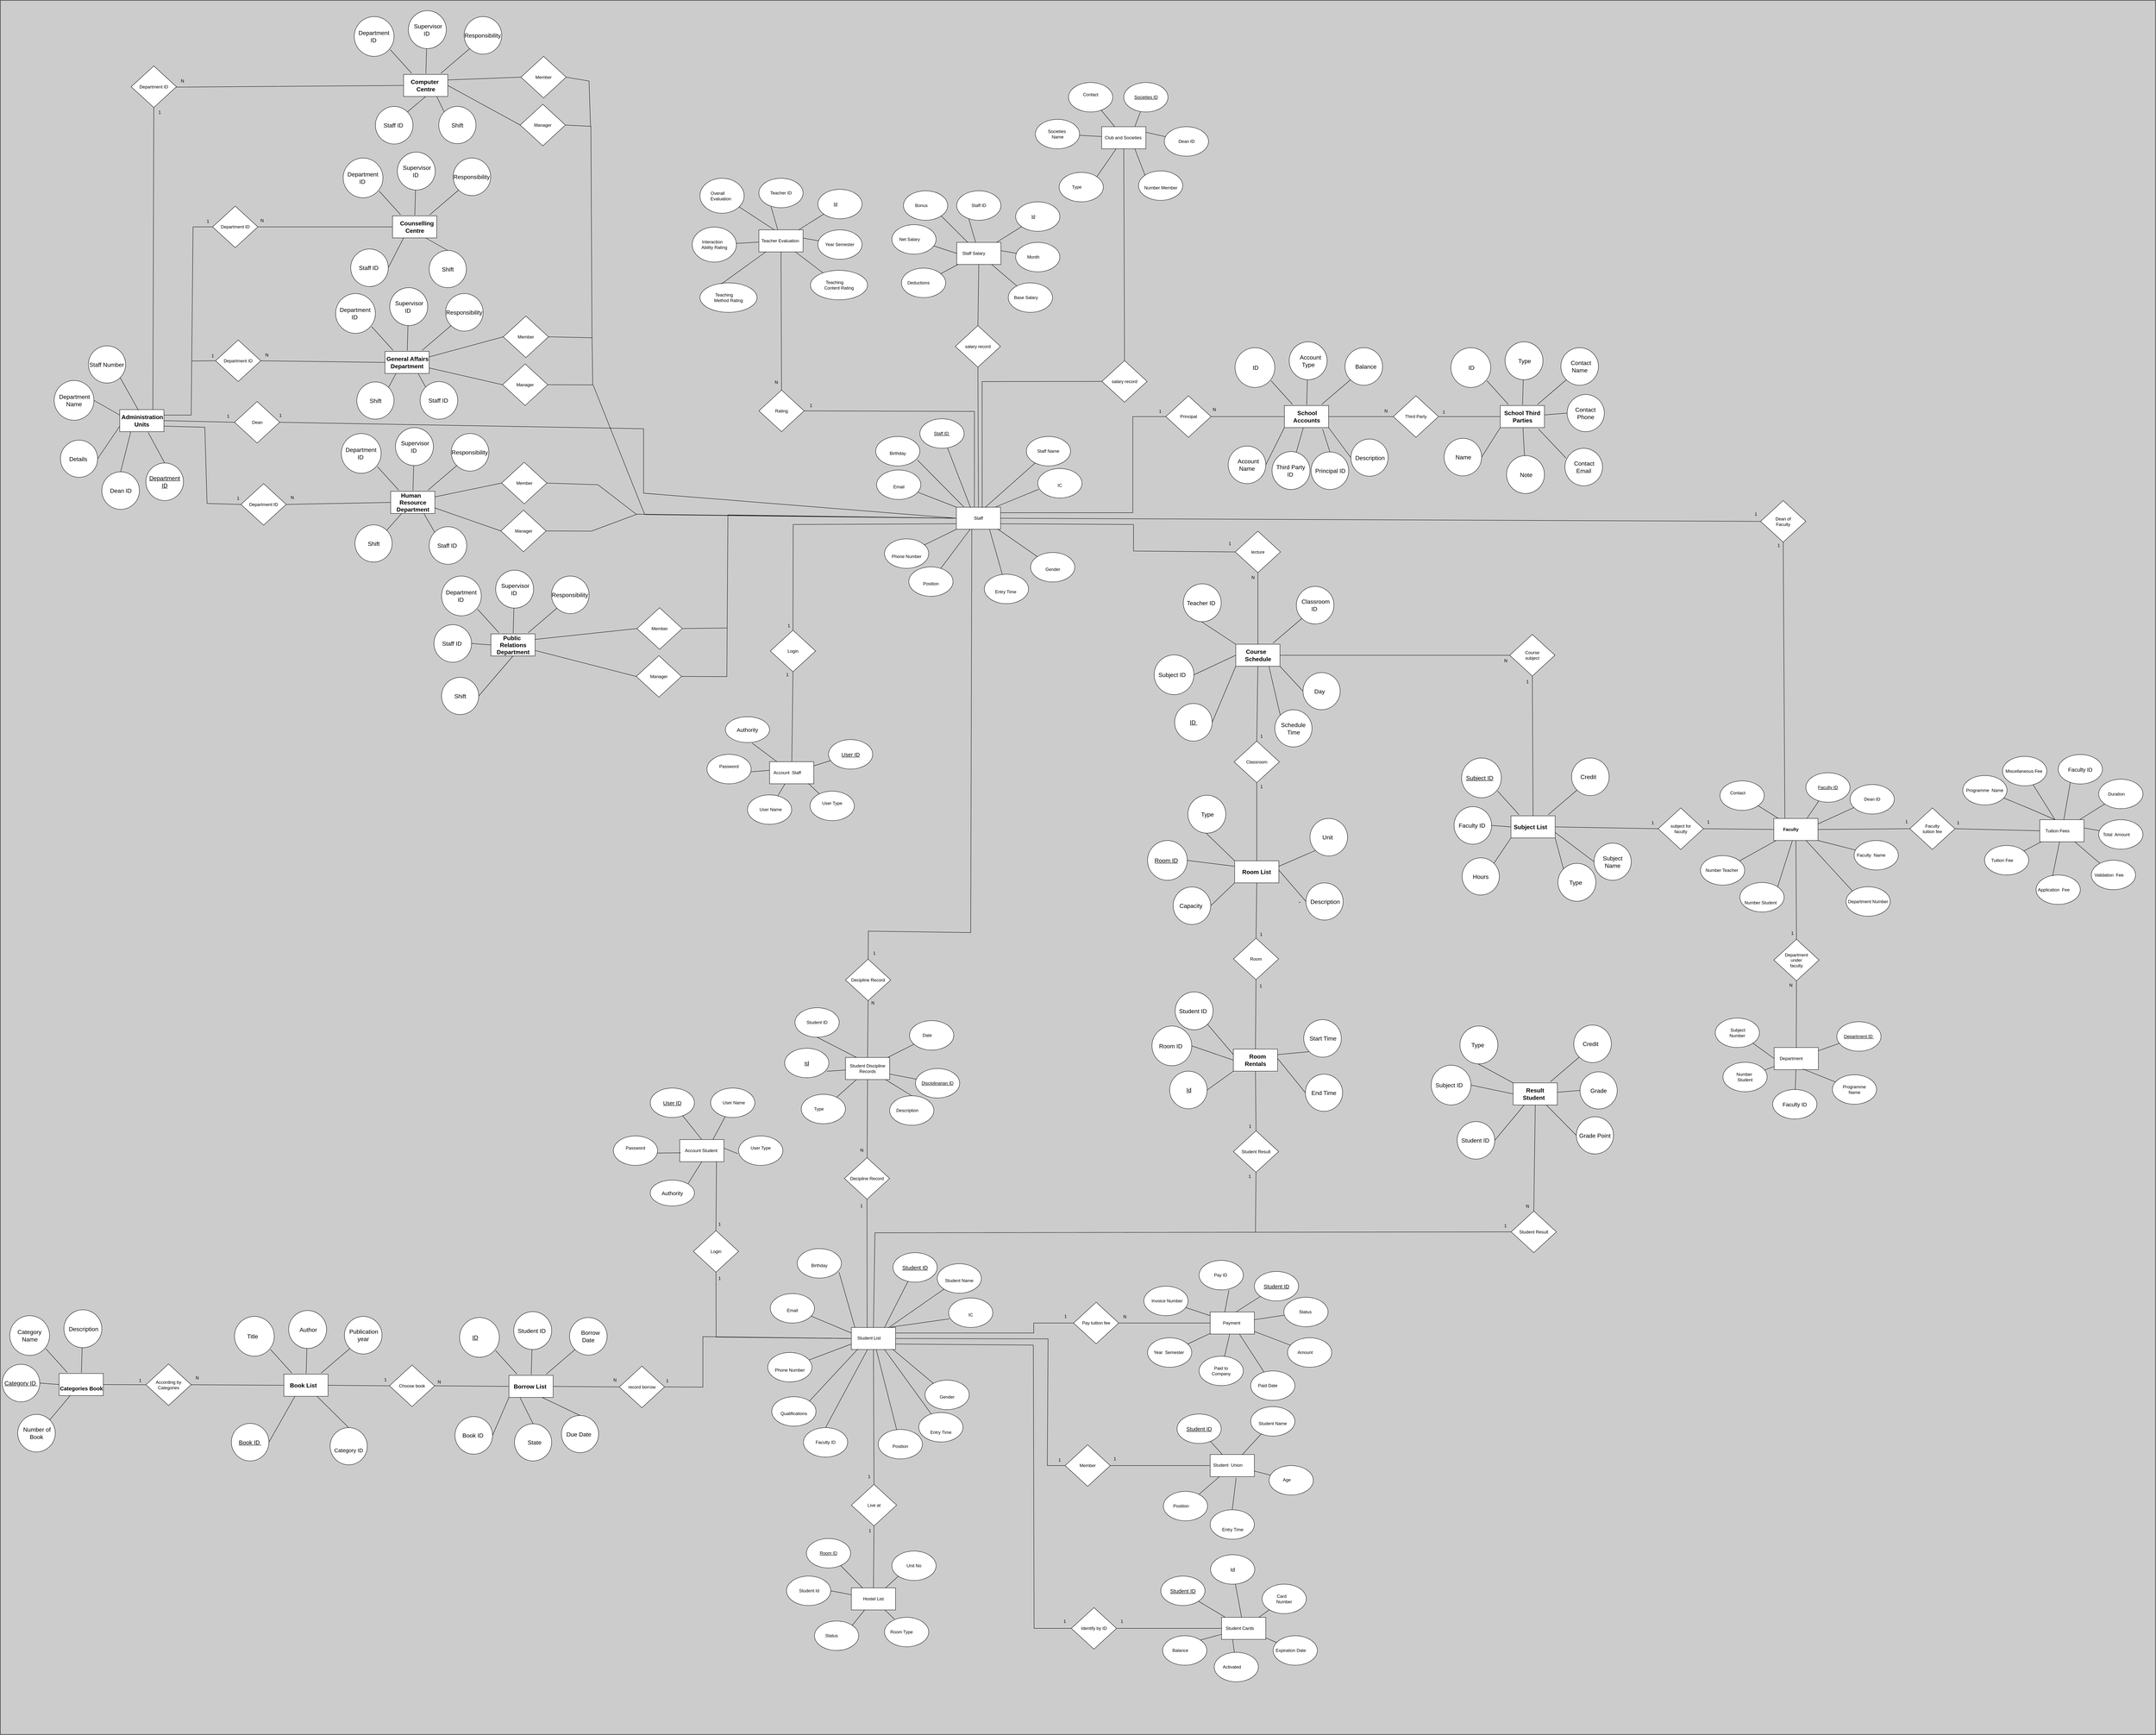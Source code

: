 <mxfile version="21.6.8" type="device">
  <diagram name="第 1 页" id="G_TVWUPYp72xG6OiyECv">
    <mxGraphModel dx="5876" dy="7636" grid="0" gridSize="10" guides="1" tooltips="1" connect="1" arrows="1" fold="1" page="0" pageScale="1" pageWidth="827" pageHeight="1169" background="#CCCCCC" math="0" shadow="0">
      <root>
        <mxCell id="0" />
        <mxCell id="1" parent="0" />
        <mxCell id="0BOunPQgf1Qx_fKdcQhr-973" value="" style="rounded=0;whiteSpace=wrap;html=1;fillColor=#CCCCCC;" vertex="1" parent="1">
          <mxGeometry x="-1350" y="-4423" width="5850" height="4708" as="geometry" />
        </mxCell>
        <mxCell id="MKq0mSlA1BZTBN7sXE1R-1" value="Account Student&amp;nbsp;" style="rounded=0;whiteSpace=wrap;html=1;verticalAlign=middle;fontColor=#000000;" parent="1" vertex="1">
          <mxGeometry x="494" y="-1330" width="120" height="60" as="geometry" />
        </mxCell>
        <mxCell id="MKq0mSlA1BZTBN7sXE1R-2" value="&lt;u&gt;&lt;span style=&quot;font-size: 11pt; font-family: Calibri, sans-serif;&quot; lang=&quot;EN-MY&quot;&gt;&lt;br&gt;User ID &lt;/span&gt;&lt;br&gt;&lt;br&gt;&lt;/u&gt;" style="ellipse;whiteSpace=wrap;html=1;verticalAlign=middle;fontColor=#000000;" parent="1" vertex="1">
          <mxGeometry x="414" y="-1470" width="120" height="80" as="geometry" />
        </mxCell>
        <mxCell id="MKq0mSlA1BZTBN7sXE1R-3" value="&lt;br&gt;&lt;br&gt;&lt;br&gt;&lt;br&gt;&lt;p style=&quot;text-indent:-.25in;mso-list:l0 level1 lfo1&quot; class=&quot;MsoListParagraph&quot;&gt;&lt;span style=&quot;&quot; lang=&quot;EN-MY&quot;&gt;&amp;nbsp; &amp;nbsp; &amp;nbsp; &amp;nbsp; &amp;nbsp;User Name&lt;/span&gt;&lt;/p&gt;&lt;br&gt;&lt;br&gt;&lt;br&gt;&lt;br&gt;" style="ellipse;whiteSpace=wrap;html=1;verticalAlign=middle;fontColor=#000000;" parent="1" vertex="1">
          <mxGeometry x="578" y="-1470" width="120" height="80" as="geometry" />
        </mxCell>
        <mxCell id="MKq0mSlA1BZTBN7sXE1R-4" value="&lt;br&gt;&lt;br&gt;&lt;br&gt;&lt;p style=&quot;text-indent:-.25in;mso-list:l0 level1 lfo1&quot; class=&quot;MsoListParagraph&quot;&gt;&lt;span style=&quot;&quot; lang=&quot;EN-MY&quot;&gt;&lt;span style=&quot;mso-list:Ignore&quot;&gt;&lt;span style=&quot;font:7.0pt &amp;quot;Times New Roman&amp;quot;&quot;&gt;&amp;nbsp; &amp;nbsp; &amp;nbsp;&amp;nbsp;&lt;br&gt;&lt;/span&gt;&lt;/span&gt;&lt;/span&gt;&lt;span style=&quot;&quot; lang=&quot;EN-MY&quot;&gt;User Type&lt;br&gt;&lt;/span&gt;&lt;/p&gt;&lt;br&gt;&lt;br&gt;&lt;br&gt;&lt;br&gt;&lt;br&gt;" style="ellipse;whiteSpace=wrap;html=1;verticalAlign=middle;fontColor=#000000;" parent="1" vertex="1">
          <mxGeometry x="654" y="-1340" width="120" height="80" as="geometry" />
        </mxCell>
        <mxCell id="MKq0mSlA1BZTBN7sXE1R-5" value="&lt;br&gt;&lt;br&gt;&lt;br&gt;&lt;p style=&quot;text-indent:-.25in;mso-list:l0 level1 lfo1&quot; class=&quot;MsoListParagraph&quot;&gt;&lt;span style=&quot;&quot; lang=&quot;EN-MY&quot;&gt;&lt;span style=&quot;mso-list:Ignore&quot;&gt;&lt;span style=&quot;font:7.0pt &amp;quot;Times New Roman&amp;quot;&quot;&gt;&amp;nbsp; &amp;nbsp; &amp;nbsp; &amp;nbsp;&lt;br&gt;&lt;/span&gt;&lt;/span&gt;&lt;/span&gt;&lt;span style=&quot;&quot; lang=&quot;EN-MY&quot;&gt;Password&lt;/span&gt;&lt;/p&gt;&lt;br&gt;&lt;br&gt;&lt;br&gt;&lt;br&gt;&lt;br&gt;" style="ellipse;whiteSpace=wrap;html=1;verticalAlign=middle;fontColor=#000000;" parent="1" vertex="1">
          <mxGeometry x="314" y="-1340" width="120" height="80" as="geometry" />
        </mxCell>
        <mxCell id="MKq0mSlA1BZTBN7sXE1R-6" value="&lt;br&gt;&lt;span style=&quot;font-size: 11pt; font-family: Calibri, sans-serif;&quot; lang=&quot;EN-MY&quot;&gt;&lt;br&gt;Authority&lt;/span&gt;&lt;br&gt;&lt;br&gt;&lt;br&gt;" style="ellipse;whiteSpace=wrap;html=1;verticalAlign=middle;fontColor=#000000;" parent="1" vertex="1">
          <mxGeometry x="414" y="-1220" width="120" height="70" as="geometry" />
        </mxCell>
        <mxCell id="MKq0mSlA1BZTBN7sXE1R-7" value="&lt;br&gt;&lt;br&gt;&lt;br&gt;&lt;p style=&quot;text-indent:-.25in;mso-list:l0 level1 lfo1&quot; class=&quot;MsoListParagraph&quot;&gt;&lt;span style=&quot;&quot; lang=&quot;EN-MY&quot;&gt;&lt;br&gt;&lt;/span&gt;&lt;/p&gt;&lt;p style=&quot;text-indent:-.25in;mso-list:l0 level1 lfo1&quot; class=&quot;MsoListParagraph&quot;&gt;&lt;span style=&quot;text-indent: -0.25in; background-color: initial;&quot;&gt;Student &lt;/span&gt;&lt;span style=&quot;text-indent: -0.25in; background-color: initial;&quot;&gt;List&lt;/span&gt;&lt;br&gt;&lt;/p&gt;&lt;br&gt;&lt;br&gt;&lt;br&gt;&lt;br&gt;&lt;br&gt;" style="rounded=0;whiteSpace=wrap;html=1;fontColor=#000000;" parent="1" vertex="1">
          <mxGeometry x="960" y="-820" width="120" height="60" as="geometry" />
        </mxCell>
        <mxCell id="MKq0mSlA1BZTBN7sXE1R-8" value="&lt;u&gt;&lt;span style=&quot;font-size: 11pt; font-family: Calibri, sans-serif;&quot; lang=&quot;EN-MY&quot;&gt;&lt;br&gt;Student ID &lt;/span&gt;&lt;br&gt;&lt;br&gt;&lt;/u&gt;" style="ellipse;whiteSpace=wrap;html=1;fontColor=#000000;" parent="1" vertex="1">
          <mxGeometry x="1073" y="-1023" width="120" height="80" as="geometry" />
        </mxCell>
        <mxCell id="MKq0mSlA1BZTBN7sXE1R-9" value="&lt;br&gt;&lt;br&gt;&lt;br&gt;&lt;p style=&quot;text-indent:-.25in;mso-list:l0 level1 lfo1&quot; class=&quot;MsoListParagraph&quot;&gt;&lt;span style=&quot;&quot; lang=&quot;EN-MY&quot;&gt;&lt;span style=&quot;mso-list:Ignore&quot;&gt;&lt;span style=&quot;font:7.0pt &amp;quot;Times New Roman&amp;quot;&quot;&gt;&lt;br&gt;&lt;/span&gt;&lt;/span&gt;&lt;/span&gt;&lt;/p&gt;&lt;p style=&quot;text-indent:-.25in;mso-list:l0 level1 lfo1&quot; class=&quot;MsoListParagraph&quot;&gt;&lt;span style=&quot;&quot; lang=&quot;EN-MY&quot;&gt;&lt;span style=&quot;mso-list:Ignore&quot;&gt;&lt;span style=&quot;font:7.0pt &amp;quot;Times New Roman&amp;quot;&quot;&gt;&amp;nbsp; &amp;nbsp;&amp;nbsp;&lt;br&gt;&lt;/span&gt;&lt;/span&gt;&lt;/span&gt;&lt;span style=&quot;&quot; lang=&quot;EN-MY&quot;&gt;Student Name&lt;br&gt;&lt;/span&gt;&lt;/p&gt;&lt;br&gt;&lt;br&gt;&lt;br&gt;&lt;br&gt;&lt;br&gt;" style="ellipse;whiteSpace=wrap;html=1;fontColor=#000000;" parent="1" vertex="1">
          <mxGeometry x="1193" y="-993" width="120" height="80" as="geometry" />
        </mxCell>
        <mxCell id="MKq0mSlA1BZTBN7sXE1R-10" value="&lt;br&gt;&lt;br&gt;&lt;br&gt;&lt;p style=&quot;text-indent:-.25in;mso-list:l0 level1 lfo1&quot; class=&quot;MsoListParagraph&quot;&gt;&lt;span style=&quot;&quot; lang=&quot;EN-MY&quot;&gt;&lt;span style=&quot;mso-list:Ignore&quot;&gt;&lt;span style=&quot;font:7.0pt &amp;quot;Times New Roman&amp;quot;&quot;&gt;&lt;br&gt;&lt;/span&gt;&lt;/span&gt;&lt;/span&gt;&lt;/p&gt;&lt;p style=&quot;text-indent:-.25in;mso-list:l0 level1 lfo1&quot; class=&quot;MsoListParagraph&quot;&gt;&lt;span style=&quot;&quot; lang=&quot;EN-MY&quot;&gt;&lt;span style=&quot;mso-list:Ignore&quot;&gt;&lt;span style=&quot;font:7.0pt &amp;quot;Times New Roman&amp;quot;&quot;&gt;&amp;nbsp; &amp;nbsp; &amp;nbsp;&lt;br&gt;&lt;/span&gt;&lt;/span&gt;&lt;/span&gt;&lt;span style=&quot;&quot; lang=&quot;EN-MY&quot;&gt;IC&lt;/span&gt;&lt;/p&gt;&lt;br&gt;&lt;br&gt;&lt;br&gt;&lt;br&gt;&lt;br&gt;" style="ellipse;whiteSpace=wrap;html=1;fontColor=#000000;" parent="1" vertex="1">
          <mxGeometry x="1224" y="-900" width="120" height="80" as="geometry" />
        </mxCell>
        <mxCell id="MKq0mSlA1BZTBN7sXE1R-11" value="&lt;br&gt;&lt;br&gt;&lt;br&gt;&lt;p style=&quot;text-indent:-.25in;mso-list:l0 level1 lfo1&quot; class=&quot;MsoListParagraph&quot;&gt;&lt;span style=&quot;&quot; lang=&quot;EN-MY&quot;&gt;&lt;span style=&quot;mso-list:Ignore&quot;&gt;&lt;span style=&quot;font:7.0pt &amp;quot;Times New Roman&amp;quot;&quot;&gt;&lt;br&gt;&lt;/span&gt;&lt;/span&gt;&lt;/span&gt;&lt;/p&gt;&lt;p style=&quot;text-indent:-.25in;mso-list:l0 level1 lfo1&quot; class=&quot;MsoListParagraph&quot;&gt;&lt;span style=&quot;&quot; lang=&quot;EN-MY&quot;&gt;&lt;span style=&quot;mso-list:Ignore&quot;&gt;&lt;span style=&quot;font:7.0pt &amp;quot;Times New Roman&amp;quot;&quot;&gt;&amp;nbsp; &amp;nbsp;&amp;nbsp;&lt;br&gt;&lt;/span&gt;&lt;/span&gt;&lt;/span&gt;&lt;span style=&quot;&quot; lang=&quot;EN-MY&quot;&gt;Gender&lt;/span&gt;&lt;/p&gt;&lt;br&gt;&lt;br&gt;&lt;br&gt;&lt;br&gt;&lt;br&gt;" style="ellipse;whiteSpace=wrap;html=1;fontColor=#000000;" parent="1" vertex="1">
          <mxGeometry x="1160" y="-677" width="120" height="80" as="geometry" />
        </mxCell>
        <mxCell id="MKq0mSlA1BZTBN7sXE1R-12" value="&lt;br&gt;&lt;br&gt;&lt;br&gt;&lt;p style=&quot;text-indent:-.25in;mso-list:l0 level1 lfo1&quot; class=&quot;MsoListParagraph&quot;&gt;&lt;span style=&quot;&quot; lang=&quot;EN-MY&quot;&gt;&lt;span style=&quot;mso-list:Ignore&quot;&gt;&lt;span style=&quot;font:7.0pt &amp;quot;Times New Roman&amp;quot;&quot;&gt;&lt;br&gt;&lt;/span&gt;&lt;/span&gt;&lt;/span&gt;&lt;/p&gt;&lt;p style=&quot;text-indent:-.25in;mso-list:l0 level1 lfo1&quot; class=&quot;MsoListParagraph&quot;&gt;&lt;span style=&quot;&quot; lang=&quot;EN-MY&quot;&gt;&lt;span style=&quot;mso-list:Ignore&quot;&gt;&lt;span style=&quot;font:7.0pt &amp;quot;Times New Roman&amp;quot;&quot;&gt;&amp;nbsp;&amp;nbsp;&lt;br&gt;&lt;/span&gt;&lt;/span&gt;&lt;/span&gt;&lt;span style=&quot;&quot; lang=&quot;EN-MY&quot;&gt;Entry&amp;nbsp;&lt;/span&gt;&lt;span style=&quot;text-indent: -0.25in; background-color: initial;&quot;&gt;Time&lt;/span&gt;&lt;/p&gt;&lt;br&gt;&lt;br&gt;&lt;br&gt;&lt;br&gt;" style="ellipse;whiteSpace=wrap;html=1;fontColor=#000000;" parent="1" vertex="1">
          <mxGeometry x="1143" y="-589" width="120" height="80" as="geometry" />
        </mxCell>
        <mxCell id="MKq0mSlA1BZTBN7sXE1R-13" value="&lt;br&gt;&lt;br&gt;&lt;br&gt;&lt;p style=&quot;text-indent:-.25in;mso-list:l0 level1 lfo1&quot; class=&quot;MsoListParagraph&quot;&gt;&lt;span style=&quot;&quot; lang=&quot;EN-MY&quot;&gt;&lt;span style=&quot;mso-list:Ignore&quot;&gt;&lt;span style=&quot;font:7.0pt &amp;quot;Times New Roman&amp;quot;&quot;&gt;&lt;br&gt;&lt;/span&gt;&lt;/span&gt;&lt;/span&gt;&lt;/p&gt;&lt;p style=&quot;text-indent:-.25in;mso-list:l0 level1 lfo1&quot; class=&quot;MsoListParagraph&quot;&gt;&lt;span style=&quot;&quot; lang=&quot;EN-MY&quot;&gt;&lt;span style=&quot;mso-list:Ignore&quot;&gt;&lt;span style=&quot;font:7.0pt &amp;quot;Times New Roman&amp;quot;&quot;&gt;&amp;nbsp; &amp;nbsp; &amp;nbsp; &amp;nbsp;&amp;nbsp;&lt;br&gt;&lt;/span&gt;&lt;/span&gt;&lt;/span&gt;&lt;span style=&quot;&quot; lang=&quot;EN-MY&quot;&gt;Position&lt;/span&gt;&lt;/p&gt;&lt;br&gt;&lt;br&gt;&lt;br&gt;&lt;br&gt;&lt;br&gt;" style="ellipse;whiteSpace=wrap;html=1;fontColor=#000000;" parent="1" vertex="1">
          <mxGeometry x="1033" y="-543" width="120" height="80" as="geometry" />
        </mxCell>
        <mxCell id="MKq0mSlA1BZTBN7sXE1R-15" value="&lt;br&gt;&lt;br&gt;&lt;br&gt;&lt;p style=&quot;text-indent:-.25in;mso-list:l0 level1 lfo1&quot; class=&quot;MsoListParagraph&quot;&gt;&lt;span style=&quot;&quot; lang=&quot;EN-MY&quot;&gt;&lt;span style=&quot;mso-list:Ignore&quot;&gt;&lt;span style=&quot;font:7.0pt &amp;quot;Times New Roman&amp;quot;&quot;&gt;&lt;br&gt;&lt;/span&gt;&lt;/span&gt;&lt;/span&gt;&lt;/p&gt;&lt;p style=&quot;text-indent:-.25in;mso-list:l0 level1 lfo1&quot; class=&quot;MsoListParagraph&quot;&gt;&lt;span style=&quot;&quot; lang=&quot;EN-MY&quot;&gt;&lt;span style=&quot;mso-list:Ignore&quot;&gt;&lt;span style=&quot;font:7.0pt &amp;quot;Times New Roman&amp;quot;&quot;&gt;&amp;nbsp; &amp;nbsp; &amp;nbsp;&lt;br&gt;&lt;/span&gt;&lt;/span&gt;&lt;/span&gt;&lt;span style=&quot;&quot; lang=&quot;EN-MY&quot;&gt;Qualifications&lt;/span&gt;&lt;/p&gt;&lt;br&gt;&lt;br&gt;&lt;br&gt;&lt;br&gt;&lt;br&gt;" style="ellipse;whiteSpace=wrap;html=1;fontColor=#000000;" parent="1" vertex="1">
          <mxGeometry x="744" y="-632" width="120" height="80" as="geometry" />
        </mxCell>
        <mxCell id="MKq0mSlA1BZTBN7sXE1R-16" value="&lt;br&gt;&lt;br&gt;&lt;br&gt;&lt;br&gt;&lt;span style=&quot;text-indent: -0.25in; background-color: initial;&quot;&gt;&lt;br&gt;&lt;br&gt;Phone&amp;nbsp;&lt;/span&gt;&lt;span style=&quot;background-color: initial; text-indent: -0.25in;&quot;&gt;Number&lt;/span&gt;&lt;span style=&quot;text-indent: -0.25in; background-color: initial;&quot;&gt;&lt;br&gt;&lt;/span&gt;&lt;br&gt;&lt;br&gt;&lt;br&gt;&lt;br&gt;&lt;br&gt;" style="ellipse;whiteSpace=wrap;html=1;fontColor=#000000;" parent="1" vertex="1">
          <mxGeometry x="733" y="-752" width="120" height="80" as="geometry" />
        </mxCell>
        <mxCell id="MKq0mSlA1BZTBN7sXE1R-17" value="&lt;br&gt;&lt;br&gt;&lt;br&gt;&lt;p style=&quot;text-indent:-.25in;mso-list:l0 level1 lfo1&quot; class=&quot;MsoListParagraph&quot;&gt;&lt;span style=&quot;&quot; lang=&quot;EN-MY&quot;&gt;&lt;span style=&quot;mso-list:Ignore&quot;&gt;&lt;span style=&quot;font:7.0pt &amp;quot;Times New Roman&amp;quot;&quot;&gt;&lt;br&gt;&lt;/span&gt;&lt;/span&gt;&lt;/span&gt;&lt;/p&gt;&lt;p style=&quot;text-indent:-.25in;mso-list:l0 level1 lfo1&quot; class=&quot;MsoListParagraph&quot;&gt;&lt;span style=&quot;&quot; lang=&quot;EN-MY&quot;&gt;&lt;span style=&quot;mso-list:Ignore&quot;&gt;&lt;span style=&quot;font:7.0pt &amp;quot;Times New Roman&amp;quot;&quot;&gt;&amp;nbsp; &amp;nbsp; &amp;nbsp; &amp;nbsp;&lt;br&gt;&lt;/span&gt;&lt;/span&gt;&lt;/span&gt;&lt;span style=&quot;&quot; lang=&quot;EN-MY&quot;&gt;Email&lt;/span&gt;&lt;/p&gt;&lt;br&gt;&lt;br&gt;&lt;br&gt;&lt;br&gt;&lt;br&gt;" style="ellipse;whiteSpace=wrap;html=1;fontColor=#000000;" parent="1" vertex="1">
          <mxGeometry x="740" y="-912" width="120" height="80" as="geometry" />
        </mxCell>
        <mxCell id="MKq0mSlA1BZTBN7sXE1R-18" value="&lt;br&gt;&lt;br&gt;&lt;br&gt;&lt;p style=&quot;text-indent:-.25in;mso-list:l0 level1 lfo1&quot; class=&quot;MsoListParagraph&quot;&gt;&lt;span style=&quot;&quot; lang=&quot;EN-MY&quot;&gt;&lt;span style=&quot;mso-list:Ignore&quot;&gt;&lt;span style=&quot;font:7.0pt &amp;quot;Times New Roman&amp;quot;&quot;&gt;&lt;br&gt;&lt;/span&gt;&lt;/span&gt;&lt;/span&gt;&lt;/p&gt;&lt;p style=&quot;text-indent:-.25in;mso-list:l0 level1 lfo1&quot; class=&quot;MsoListParagraph&quot;&gt;&lt;span style=&quot;&quot; lang=&quot;EN-MY&quot;&gt;&lt;span style=&quot;mso-list:Ignore&quot;&gt;&lt;span style=&quot;font:7.0pt &amp;quot;Times New Roman&amp;quot;&quot;&gt;&amp;nbsp; &amp;nbsp; &amp;nbsp;&amp;nbsp;&lt;br&gt;&lt;/span&gt;&lt;/span&gt;&lt;/span&gt;&lt;span style=&quot;&quot; lang=&quot;EN-MY&quot;&gt;Birthday&lt;/span&gt;&lt;/p&gt;&lt;br&gt;&lt;br&gt;&lt;br&gt;&lt;br&gt;&lt;br&gt;" style="ellipse;whiteSpace=wrap;html=1;fontColor=#000000;" parent="1" vertex="1">
          <mxGeometry x="813" y="-1034" width="120" height="80" as="geometry" />
        </mxCell>
        <mxCell id="MKq0mSlA1BZTBN7sXE1R-22" value="&lt;br&gt;&lt;br&gt;&lt;br&gt;&lt;p style=&quot;text-indent:-.25in;mso-list:l0 level1 lfo1&quot; class=&quot;MsoListParagraph&quot;&gt;&lt;span style=&quot;&quot; lang=&quot;EN-MY&quot;&gt;&lt;br&gt;&lt;/span&gt;&lt;/p&gt;&lt;p style=&quot;text-indent:-.25in;mso-list:l0 level1 lfo1&quot; class=&quot;MsoListParagraph&quot;&gt;&lt;span style=&quot;&quot; lang=&quot;EN-MY&quot;&gt;Student&amp;nbsp;&amp;nbsp;&lt;/span&gt;&lt;span style=&quot;text-indent: -0.25in; background-color: initial;&quot;&gt;Union&lt;/span&gt;&lt;/p&gt;&lt;br&gt;&lt;br&gt;&lt;br&gt;&lt;br&gt;&lt;br&gt;" style="rounded=0;whiteSpace=wrap;html=1;fontColor=#000000;" parent="1" vertex="1">
          <mxGeometry x="1934" y="-475" width="120" height="60" as="geometry" />
        </mxCell>
        <mxCell id="MKq0mSlA1BZTBN7sXE1R-26" value="&lt;p style=&quot;text-indent:-.25in;mso-list:l0 level1 lfo1&quot; class=&quot;MsoListParagraph&quot;&gt;&lt;span style=&quot;&quot; lang=&quot;EN-MY&quot;&gt;Position&lt;/span&gt;&lt;/p&gt;" style="ellipse;whiteSpace=wrap;html=1;fontColor=#000000;" parent="1" vertex="1">
          <mxGeometry x="1807" y="-375" width="120" height="80" as="geometry" />
        </mxCell>
        <mxCell id="MKq0mSlA1BZTBN7sXE1R-28" value="&lt;br&gt;&lt;br&gt;&lt;br&gt;&lt;p style=&quot;text-indent:-.25in;mso-list:l0 level1 lfo1&quot; class=&quot;MsoListParagraph&quot;&gt;&lt;span style=&quot;&quot; lang=&quot;EN-MY&quot;&gt;&lt;br&gt;&lt;/span&gt;&lt;/p&gt;&lt;p style=&quot;text-indent:-.25in;mso-list:l0 level1 lfo1&quot; class=&quot;MsoListParagraph&quot;&gt;&lt;span style=&quot;text-indent: -0.25in; background-color: initial;&quot;&gt;Age&lt;/span&gt;&lt;br&gt;&lt;/p&gt;&lt;br&gt;&lt;br&gt;&lt;br&gt;&lt;br&gt;&lt;br&gt;" style="ellipse;whiteSpace=wrap;html=1;fontColor=#000000;" parent="1" vertex="1">
          <mxGeometry x="2094" y="-445" width="120" height="80" as="geometry" />
        </mxCell>
        <mxCell id="MKq0mSlA1BZTBN7sXE1R-29" value="&lt;br&gt;&lt;br&gt;&lt;br&gt;&lt;p style=&quot;text-indent:-.25in;mso-list:l0 level1 lfo1&quot; class=&quot;MsoListParagraph&quot;&gt;&lt;span style=&quot;&quot; lang=&quot;EN-MY&quot;&gt;&lt;span style=&quot;mso-list:Ignore&quot;&gt;&lt;span style=&quot;font:7.0pt &amp;quot;Times New Roman&amp;quot;&quot;&gt;&lt;br&gt;&lt;/span&gt;&lt;/span&gt;&lt;/span&gt;&lt;/p&gt;&lt;p style=&quot;text-indent:-.25in;mso-list:l0 level1 lfo1&quot; class=&quot;MsoListParagraph&quot;&gt;&lt;span style=&quot;&quot; lang=&quot;EN-MY&quot;&gt;&lt;span style=&quot;mso-list:Ignore&quot;&gt;&lt;span style=&quot;font:7.0pt &amp;quot;Times New Roman&amp;quot;&quot;&gt;&amp;nbsp; &amp;nbsp;&amp;nbsp;&lt;br&gt;&lt;/span&gt;&lt;/span&gt;&lt;/span&gt;&lt;span style=&quot;&quot; lang=&quot;EN-MY&quot;&gt;Student Name&lt;br&gt;&lt;/span&gt;&lt;/p&gt;&lt;br&gt;&lt;br&gt;&lt;br&gt;&lt;br&gt;&lt;br&gt;" style="ellipse;whiteSpace=wrap;html=1;fontColor=#000000;" parent="1" vertex="1">
          <mxGeometry x="2044" y="-605" width="120" height="80" as="geometry" />
        </mxCell>
        <mxCell id="MKq0mSlA1BZTBN7sXE1R-31" value="&lt;br&gt;&lt;span style=&quot;font-size: 11pt; font-family: Calibri, sans-serif;&quot; lang=&quot;EN-MY&quot;&gt;&lt;br&gt;Student ID &lt;/span&gt;&lt;br&gt;&lt;br&gt;&lt;br&gt;" style="ellipse;whiteSpace=wrap;html=1;fontStyle=4;fontColor=#000000;" parent="1" vertex="1">
          <mxGeometry x="1844" y="-585" width="120" height="80" as="geometry" />
        </mxCell>
        <mxCell id="MKq0mSlA1BZTBN7sXE1R-32" value="&lt;br&gt;&lt;br&gt;&lt;br&gt;&lt;p style=&quot;text-indent:-.25in;mso-list:l0 level1 lfo1&quot; class=&quot;MsoListParagraph&quot;&gt;&lt;span style=&quot;text-indent: -0.25in; background-color: initial;&quot; lang=&quot;EN-MY&quot;&gt;&amp;nbsp; &amp;nbsp;&lt;/span&gt;&lt;/p&gt;&lt;p style=&quot;text-indent:-.25in;mso-list:l0 level1 lfo1&quot; class=&quot;MsoListParagraph&quot;&gt;&lt;span style=&quot;text-indent: -0.25in; background-color: initial;&quot; lang=&quot;EN-MY&quot;&gt;&amp;nbsp; &amp;nbsp; &amp;nbsp; &amp;nbsp; Entry&amp;nbsp;&lt;/span&gt;&lt;span style=&quot;text-indent: -0.25in; background-color: initial;&quot;&gt;Time&lt;/span&gt;&lt;br&gt;&lt;/p&gt;&lt;br&gt;&lt;br&gt;&lt;br&gt;" style="ellipse;whiteSpace=wrap;html=1;fontColor=#000000;" parent="1" vertex="1">
          <mxGeometry x="1934" y="-325" width="120" height="80" as="geometry" />
        </mxCell>
        <mxCell id="MKq0mSlA1BZTBN7sXE1R-33" value="&lt;p style=&quot;text-indent:-.25in;mso-list:l0 level1 lfo1&quot; class=&quot;MsoListParagraph&quot;&gt;&lt;span style=&quot;&quot; lang=&quot;EN-MY&quot;&gt;&amp;nbsp;&lt;/span&gt;&lt;span style=&quot;&quot; lang=&quot;EN-MY&quot;&gt;Student&amp;nbsp;&lt;span style=&quot;text-indent: -0.25in; background-color: initial;&quot;&gt;Cards&lt;/span&gt;&lt;br&gt;&lt;/span&gt;&lt;/p&gt;" style="rounded=0;whiteSpace=wrap;html=1;fontColor=#000000;" parent="1" vertex="1">
          <mxGeometry x="1965" y="-33" width="120" height="60" as="geometry" />
        </mxCell>
        <mxCell id="MKq0mSlA1BZTBN7sXE1R-37" value="&lt;p style=&quot;text-indent:-.25in;mso-list:l0 level1 lfo1&quot; class=&quot;MsoListParagraph&quot;&gt;&lt;span style=&quot;&quot; lang=&quot;EN-MY&quot;&gt;&amp;nbsp; &amp;nbsp;Card&lt;br&gt;Number&lt;/span&gt;&lt;/p&gt;" style="ellipse;whiteSpace=wrap;html=1;fontColor=#000000;" parent="1" vertex="1">
          <mxGeometry x="2075" y="-123" width="120" height="80" as="geometry" />
        </mxCell>
        <mxCell id="MKq0mSlA1BZTBN7sXE1R-38" value="&lt;br&gt;&lt;span style=&quot;font-size: 11pt; font-family: Calibri, sans-serif;&quot; lang=&quot;EN-MY&quot;&gt;&lt;br&gt;Student ID &lt;/span&gt;&lt;br&gt;&lt;br&gt;&lt;br&gt;" style="ellipse;whiteSpace=wrap;html=1;fontStyle=4;fontColor=#000000;" parent="1" vertex="1">
          <mxGeometry x="1800" y="-145" width="120" height="80" as="geometry" />
        </mxCell>
        <mxCell id="MKq0mSlA1BZTBN7sXE1R-39" value="&lt;p style=&quot;text-indent:-.25in;mso-list:l0 level1 lfo1&quot; class=&quot;MsoListParagraph&quot;&gt;&lt;span style=&quot;&quot; lang=&quot;EN-MY&quot;&gt;Expiration Date&lt;/span&gt;&lt;/p&gt;" style="ellipse;whiteSpace=wrap;html=1;fontColor=#000000;" parent="1" vertex="1">
          <mxGeometry x="2105" y="17" width="120" height="80" as="geometry" />
        </mxCell>
        <mxCell id="MKq0mSlA1BZTBN7sXE1R-40" value="&lt;p style=&quot;text-indent:-.25in;mso-list:l0 level1 lfo1&quot; class=&quot;MsoListParagraph&quot;&gt;&lt;span style=&quot;&quot; lang=&quot;EN-MY&quot;&gt;Activated&lt;/span&gt;&lt;/p&gt;" style="ellipse;whiteSpace=wrap;html=1;fontColor=#000000;" parent="1" vertex="1">
          <mxGeometry x="1945" y="62" width="120" height="80" as="geometry" />
        </mxCell>
        <mxCell id="MKq0mSlA1BZTBN7sXE1R-41" value="&lt;p style=&quot;text-indent:-.25in;mso-list:l0 level1 lfo1&quot; class=&quot;MsoListParagraph&quot;&gt;&lt;span style=&quot;&quot; lang=&quot;EN-MY&quot;&gt;Balance&lt;/span&gt;&lt;/p&gt;" style="ellipse;whiteSpace=wrap;html=1;fontColor=#000000;" parent="1" vertex="1">
          <mxGeometry x="1805" y="17" width="120" height="80" as="geometry" />
        </mxCell>
        <mxCell id="MKq0mSlA1BZTBN7sXE1R-42" value="&lt;br&gt;&lt;span style=&quot;font-size: 11pt; font-family: Calibri, sans-serif;&quot; lang=&quot;EN-MY&quot;&gt;&lt;br&gt;Id&lt;/span&gt;&lt;br&gt;&lt;br&gt;&lt;br&gt;" style="ellipse;whiteSpace=wrap;html=1;fontColor=#000000;" parent="1" vertex="1">
          <mxGeometry x="1935" y="-203" width="120" height="80" as="geometry" />
        </mxCell>
        <mxCell id="MKq0mSlA1BZTBN7sXE1R-43" value="Hostel List" style="rounded=0;whiteSpace=wrap;html=1;fontColor=#000000;" parent="1" vertex="1">
          <mxGeometry x="960" y="-113" width="120" height="60" as="geometry" />
        </mxCell>
        <mxCell id="MKq0mSlA1BZTBN7sXE1R-44" value="&lt;u&gt;Room ID&lt;/u&gt;" style="ellipse;whiteSpace=wrap;html=1;fontColor=#000000;" parent="1" vertex="1">
          <mxGeometry x="838" y="-247" width="120" height="80" as="geometry" />
        </mxCell>
        <mxCell id="MKq0mSlA1BZTBN7sXE1R-47" value="&lt;p style=&quot;text-indent:-.25in;mso-list:l0 level1 lfo1&quot; class=&quot;MsoListParagraph&quot;&gt;&lt;span style=&quot;&quot; lang=&quot;EN-MY&quot;&gt;Status&amp;nbsp;&lt;/span&gt;&lt;/p&gt;" style="ellipse;whiteSpace=wrap;html=1;fontColor=#000000;" parent="1" vertex="1">
          <mxGeometry x="860" y="-23" width="120" height="80" as="geometry" />
        </mxCell>
        <mxCell id="MKq0mSlA1BZTBN7sXE1R-48" value="&lt;p style=&quot;text-indent:-.25in;mso-list:l0 level1 lfo1&quot; class=&quot;MsoListParagraph&quot;&gt;&lt;span style=&quot;&quot; lang=&quot;EN-MY&quot;&gt;Room Type&amp;nbsp;&lt;/span&gt;&lt;/p&gt;" style="ellipse;whiteSpace=wrap;html=1;fontColor=#000000;" parent="1" vertex="1">
          <mxGeometry x="1050" y="-33" width="120" height="80" as="geometry" />
        </mxCell>
        <mxCell id="MKq0mSlA1BZTBN7sXE1R-49" value="Unit No" style="ellipse;whiteSpace=wrap;html=1;fontColor=#000000;" parent="1" vertex="1">
          <mxGeometry x="1070" y="-213" width="120" height="80" as="geometry" />
        </mxCell>
        <mxCell id="MKq0mSlA1BZTBN7sXE1R-51" value="Student Discipline Records" style="rounded=0;whiteSpace=wrap;html=1;fontColor=#000000;" parent="1" vertex="1">
          <mxGeometry x="944" y="-1553" width="120" height="60" as="geometry" />
        </mxCell>
        <mxCell id="MKq0mSlA1BZTBN7sXE1R-52" value="&lt;u&gt;&lt;span style=&quot;font-size: 11pt; font-family: Calibri, sans-serif;&quot; lang=&quot;EN-MY&quot;&gt;&lt;br&gt;Id&lt;/span&gt;&lt;br&gt;&lt;br&gt;&lt;/u&gt;" style="ellipse;whiteSpace=wrap;html=1;fontColor=#000000;" parent="1" vertex="1">
          <mxGeometry x="779" y="-1578" width="120" height="80" as="geometry" />
        </mxCell>
        <mxCell id="MKq0mSlA1BZTBN7sXE1R-55" value="&lt;p style=&quot;text-indent:-.25in;mso-list:l0 level1 lfo1&quot; class=&quot;MsoListParagraph&quot;&gt;&lt;span style=&quot;&quot; lang=&quot;EN-MY&quot;&gt;Date&lt;/span&gt;&lt;/p&gt;" style="ellipse;whiteSpace=wrap;html=1;fontColor=#000000;" parent="1" vertex="1">
          <mxGeometry x="1118" y="-1653" width="120" height="80" as="geometry" />
        </mxCell>
        <mxCell id="MKq0mSlA1BZTBN7sXE1R-56" value="&lt;p style=&quot;text-indent:-.25in;mso-list:l0 level1 lfo1&quot; class=&quot;MsoListParagraph&quot;&gt;&lt;span style=&quot;&quot; lang=&quot;EN-MY&quot;&gt;Type&lt;/span&gt;&lt;/p&gt;" style="ellipse;whiteSpace=wrap;html=1;fontColor=#000000;" parent="1" vertex="1">
          <mxGeometry x="824" y="-1453" width="120" height="80" as="geometry" />
        </mxCell>
        <mxCell id="MKq0mSlA1BZTBN7sXE1R-57" value="&lt;p style=&quot;text-indent:-.25in;mso-list:l0 level1 lfo1&quot; class=&quot;MsoListParagraph&quot;&gt;&lt;span style=&quot;&quot; lang=&quot;EN-MY&quot;&gt;Description&lt;/span&gt;&lt;/p&gt;" style="ellipse;whiteSpace=wrap;html=1;fontColor=#000000;" parent="1" vertex="1">
          <mxGeometry x="1064" y="-1449" width="120" height="80" as="geometry" />
        </mxCell>
        <mxCell id="MKq0mSlA1BZTBN7sXE1R-58" value="Disciplinarian ID" style="ellipse;whiteSpace=wrap;html=1;fontStyle=4;fontColor=#000000;" parent="1" vertex="1">
          <mxGeometry x="1134" y="-1523" width="120" height="80" as="geometry" />
        </mxCell>
        <mxCell id="YGCBLNnmtCPyYZ_dHSOp-22" value="Payment&amp;nbsp;" style="rounded=0;whiteSpace=wrap;html=1;fontColor=#000000;" parent="1" vertex="1">
          <mxGeometry x="1934" y="-862" width="120" height="60" as="geometry" />
        </mxCell>
        <mxCell id="YGCBLNnmtCPyYZ_dHSOp-23" value="Pay ID&amp;nbsp;" style="ellipse;whiteSpace=wrap;html=1;fontColor=#000000;" parent="1" vertex="1">
          <mxGeometry x="1904" y="-1002" width="120" height="80" as="geometry" />
        </mxCell>
        <mxCell id="YGCBLNnmtCPyYZ_dHSOp-24" value="&lt;br&gt;&lt;span style=&quot;font-size: 11pt; font-family: Calibri, sans-serif;&quot; lang=&quot;EN-MY&quot;&gt;&lt;br&gt;Student ID &lt;/span&gt;&lt;br&gt;&lt;br&gt;&lt;br&gt;" style="ellipse;whiteSpace=wrap;html=1;fontStyle=4;fontColor=#000000;" parent="1" vertex="1">
          <mxGeometry x="2054" y="-972" width="120" height="80" as="geometry" />
        </mxCell>
        <mxCell id="YGCBLNnmtCPyYZ_dHSOp-25" value="&lt;p style=&quot;text-indent:-.25in;mso-list:l0 level1 lfo1&quot; class=&quot;MsoListParagraph&quot;&gt;&lt;span style=&quot;&quot; lang=&quot;EN-MY&quot;&gt;&amp;nbsp; &amp;nbsp; &amp;nbsp; &amp;nbsp; &amp;nbsp;Invoice Number&lt;/span&gt;&lt;/p&gt;" style="ellipse;whiteSpace=wrap;html=1;fontColor=#000000;" parent="1" vertex="1">
          <mxGeometry x="1754" y="-932" width="120" height="80" as="geometry" />
        </mxCell>
        <mxCell id="YGCBLNnmtCPyYZ_dHSOp-26" value="&lt;p style=&quot;text-indent:-.25in;mso-list:l0 level1 lfo1&quot; class=&quot;MsoListParagraph&quot;&gt;&lt;span style=&quot;&quot; lang=&quot;EN-MY&quot;&gt;&amp;nbsp; &amp;nbsp; &amp;nbsp; Year&amp;nbsp; Semester&lt;/span&gt;&lt;/p&gt;" style="ellipse;whiteSpace=wrap;html=1;fontColor=#000000;" parent="1" vertex="1">
          <mxGeometry x="1764" y="-792" width="120" height="80" as="geometry" />
        </mxCell>
        <mxCell id="YGCBLNnmtCPyYZ_dHSOp-27" value="&lt;p style=&quot;text-indent:-.25in;mso-list:l0 level1 lfo1&quot; class=&quot;MsoListParagraph&quot;&gt;&lt;span style=&quot;&quot; lang=&quot;EN-MY&quot;&gt;&amp;nbsp; &amp;nbsp; &amp;nbsp; &amp;nbsp;&lt;/span&gt;&lt;span style=&quot;&quot; lang=&quot;EN-MY&quot;&gt;Paid to&lt;br&gt;Company&lt;/span&gt;&lt;/p&gt;" style="ellipse;whiteSpace=wrap;html=1;fontColor=#000000;" parent="1" vertex="1">
          <mxGeometry x="1904" y="-742" width="120" height="80" as="geometry" />
        </mxCell>
        <mxCell id="YGCBLNnmtCPyYZ_dHSOp-28" value="&lt;p style=&quot;text-indent:-.25in;mso-list:l0 level1 lfo1&quot; class=&quot;MsoListParagraph&quot;&gt;&lt;span style=&quot;&quot; lang=&quot;EN-MY&quot;&gt;Amount&lt;/span&gt;&lt;/p&gt;" style="ellipse;whiteSpace=wrap;html=1;fontColor=#000000;" parent="1" vertex="1">
          <mxGeometry x="2144" y="-792" width="120" height="80" as="geometry" />
        </mxCell>
        <mxCell id="YGCBLNnmtCPyYZ_dHSOp-29" value="Status&amp;nbsp;" style="ellipse;whiteSpace=wrap;html=1;fontColor=#000000;" parent="1" vertex="1">
          <mxGeometry x="2134" y="-902" width="120" height="80" as="geometry" />
        </mxCell>
        <mxCell id="YGCBLNnmtCPyYZ_dHSOp-30" value="&lt;p style=&quot;text-indent:-.25in;mso-list:l0 level1 lfo1&quot; class=&quot;MsoListParagraph&quot;&gt;&lt;span style=&quot;&quot; lang=&quot;EN-MY&quot;&gt;Paid Date&amp;nbsp;&lt;/span&gt;&lt;/p&gt;" style="ellipse;whiteSpace=wrap;html=1;fontColor=#000000;" parent="1" vertex="1">
          <mxGeometry x="2044" y="-702" width="120" height="80" as="geometry" />
        </mxCell>
        <mxCell id="YGCBLNnmtCPyYZ_dHSOp-38" value="" style="endArrow=none;html=1;rounded=0;exitX=0.5;exitY=0;exitDx=0;exitDy=0;fontColor=#000000;" parent="1" source="MKq0mSlA1BZTBN7sXE1R-1" target="MKq0mSlA1BZTBN7sXE1R-2" edge="1">
          <mxGeometry width="50" height="50" relative="1" as="geometry">
            <mxPoint x="1614" y="-1170" as="sourcePoint" />
            <mxPoint x="1664" y="-1220" as="targetPoint" />
          </mxGeometry>
        </mxCell>
        <mxCell id="YGCBLNnmtCPyYZ_dHSOp-39" value="" style="endArrow=none;html=1;rounded=0;exitX=0.75;exitY=0;exitDx=0;exitDy=0;fontColor=#000000;" parent="1" source="MKq0mSlA1BZTBN7sXE1R-1" target="MKq0mSlA1BZTBN7sXE1R-3" edge="1">
          <mxGeometry width="50" height="50" relative="1" as="geometry">
            <mxPoint x="1614" y="-1170" as="sourcePoint" />
            <mxPoint x="1664" y="-1220" as="targetPoint" />
          </mxGeometry>
        </mxCell>
        <mxCell id="YGCBLNnmtCPyYZ_dHSOp-40" value="" style="endArrow=none;html=1;rounded=0;exitX=1;exitY=0;exitDx=0;exitDy=0;entryX=0.5;entryY=1;entryDx=0;entryDy=0;fontColor=#000000;" parent="1" source="MKq0mSlA1BZTBN7sXE1R-6" target="MKq0mSlA1BZTBN7sXE1R-1" edge="1">
          <mxGeometry width="50" height="50" relative="1" as="geometry">
            <mxPoint x="614" y="-1180" as="sourcePoint" />
            <mxPoint x="664" y="-1230" as="targetPoint" />
          </mxGeometry>
        </mxCell>
        <mxCell id="YGCBLNnmtCPyYZ_dHSOp-41" value="" style="endArrow=none;html=1;rounded=0;exitX=0.996;exitY=0.583;exitDx=0;exitDy=0;exitPerimeter=0;entryX=0.024;entryY=0.597;entryDx=0;entryDy=0;entryPerimeter=0;fontColor=#000000;" parent="1" source="MKq0mSlA1BZTBN7sXE1R-5" target="MKq0mSlA1BZTBN7sXE1R-1" edge="1">
          <mxGeometry width="50" height="50" relative="1" as="geometry">
            <mxPoint x="614" y="-1180" as="sourcePoint" />
            <mxPoint x="664" y="-1230" as="targetPoint" />
          </mxGeometry>
        </mxCell>
        <mxCell id="YGCBLNnmtCPyYZ_dHSOp-42" value="" style="endArrow=none;html=1;rounded=0;exitX=1.003;exitY=0.389;exitDx=0;exitDy=0;exitPerimeter=0;entryX=-0.018;entryY=0.604;entryDx=0;entryDy=0;entryPerimeter=0;fontColor=#000000;" parent="1" source="MKq0mSlA1BZTBN7sXE1R-1" target="MKq0mSlA1BZTBN7sXE1R-4" edge="1">
          <mxGeometry width="50" height="50" relative="1" as="geometry">
            <mxPoint x="614" y="-1180" as="sourcePoint" />
            <mxPoint x="664" y="-1230" as="targetPoint" />
          </mxGeometry>
        </mxCell>
        <mxCell id="YGCBLNnmtCPyYZ_dHSOp-43" value="" style="endArrow=none;html=1;rounded=0;exitX=0.947;exitY=0.802;exitDx=0;exitDy=0;exitPerimeter=0;entryX=0.081;entryY=0.008;entryDx=0;entryDy=0;entryPerimeter=0;fontColor=#000000;" parent="1" source="MKq0mSlA1BZTBN7sXE1R-18" target="MKq0mSlA1BZTBN7sXE1R-7" edge="1">
          <mxGeometry width="50" height="50" relative="1" as="geometry">
            <mxPoint x="1000" y="-740" as="sourcePoint" />
            <mxPoint x="1050" y="-790" as="targetPoint" />
          </mxGeometry>
        </mxCell>
        <mxCell id="YGCBLNnmtCPyYZ_dHSOp-44" value="" style="endArrow=none;html=1;rounded=0;entryX=0;entryY=0.25;entryDx=0;entryDy=0;fontColor=#000000;" parent="1" source="MKq0mSlA1BZTBN7sXE1R-17" target="MKq0mSlA1BZTBN7sXE1R-7" edge="1">
          <mxGeometry width="50" height="50" relative="1" as="geometry">
            <mxPoint x="894" y="-876" as="sourcePoint" />
            <mxPoint x="977" y="-813" as="targetPoint" />
          </mxGeometry>
        </mxCell>
        <mxCell id="YGCBLNnmtCPyYZ_dHSOp-45" value="" style="endArrow=none;html=1;rounded=0;entryX=0;entryY=0.75;entryDx=0;entryDy=0;fontColor=#000000;" parent="1" source="MKq0mSlA1BZTBN7sXE1R-16" target="MKq0mSlA1BZTBN7sXE1R-7" edge="1">
          <mxGeometry width="50" height="50" relative="1" as="geometry">
            <mxPoint x="904" y="-866" as="sourcePoint" />
            <mxPoint x="987" y="-803" as="targetPoint" />
          </mxGeometry>
        </mxCell>
        <mxCell id="YGCBLNnmtCPyYZ_dHSOp-46" value="" style="endArrow=none;html=1;rounded=0;exitX=1;exitY=0;exitDx=0;exitDy=0;entryX=0.149;entryY=0.972;entryDx=0;entryDy=0;entryPerimeter=0;fontColor=#000000;" parent="1" source="MKq0mSlA1BZTBN7sXE1R-15" target="MKq0mSlA1BZTBN7sXE1R-7" edge="1">
          <mxGeometry width="50" height="50" relative="1" as="geometry">
            <mxPoint x="914" y="-856" as="sourcePoint" />
            <mxPoint x="997" y="-793" as="targetPoint" />
          </mxGeometry>
        </mxCell>
        <mxCell id="YGCBLNnmtCPyYZ_dHSOp-47" value="" style="endArrow=none;html=1;rounded=0;exitX=0.5;exitY=0;exitDx=0;exitDy=0;fontColor=#000000;" parent="1" source="HtvlVoNzJZZg5_N77zjT-1" target="MKq0mSlA1BZTBN7sXE1R-7" edge="1">
          <mxGeometry width="50" height="50" relative="1" as="geometry">
            <mxPoint x="979.96" y="-534" as="sourcePoint" />
            <mxPoint x="1007" y="-783" as="targetPoint" />
          </mxGeometry>
        </mxCell>
        <mxCell id="YGCBLNnmtCPyYZ_dHSOp-48" value="" style="endArrow=none;html=1;rounded=0;fontColor=#000000;" parent="1" source="MKq0mSlA1BZTBN7sXE1R-13" target="MKq0mSlA1BZTBN7sXE1R-7" edge="1">
          <mxGeometry width="50" height="50" relative="1" as="geometry">
            <mxPoint x="934" y="-836" as="sourcePoint" />
            <mxPoint x="1017" y="-773" as="targetPoint" />
          </mxGeometry>
        </mxCell>
        <mxCell id="YGCBLNnmtCPyYZ_dHSOp-50" value="" style="endArrow=none;html=1;rounded=0;entryX=0.75;entryY=1;entryDx=0;entryDy=0;fontColor=#000000;" parent="1" source="MKq0mSlA1BZTBN7sXE1R-12" target="MKq0mSlA1BZTBN7sXE1R-7" edge="1">
          <mxGeometry width="50" height="50" relative="1" as="geometry">
            <mxPoint x="954" y="-816" as="sourcePoint" />
            <mxPoint x="1037" y="-753" as="targetPoint" />
          </mxGeometry>
        </mxCell>
        <mxCell id="YGCBLNnmtCPyYZ_dHSOp-51" value="" style="endArrow=none;html=1;rounded=0;exitX=0.933;exitY=0.986;exitDx=0;exitDy=0;exitPerimeter=0;fontColor=#000000;" parent="1" source="MKq0mSlA1BZTBN7sXE1R-7" target="MKq0mSlA1BZTBN7sXE1R-11" edge="1">
          <mxGeometry width="50" height="50" relative="1" as="geometry">
            <mxPoint x="964" y="-806" as="sourcePoint" />
            <mxPoint x="1047" y="-743" as="targetPoint" />
          </mxGeometry>
        </mxCell>
        <mxCell id="YGCBLNnmtCPyYZ_dHSOp-52" value="" style="endArrow=none;html=1;rounded=0;exitX=0.892;exitY=-0.014;exitDx=0;exitDy=0;exitPerimeter=0;entryX=0.017;entryY=0.708;entryDx=0;entryDy=0;entryPerimeter=0;fontColor=#000000;" parent="1" source="MKq0mSlA1BZTBN7sXE1R-7" target="MKq0mSlA1BZTBN7sXE1R-10" edge="1">
          <mxGeometry width="50" height="50" relative="1" as="geometry">
            <mxPoint x="974" y="-796" as="sourcePoint" />
            <mxPoint x="1057" y="-733" as="targetPoint" />
          </mxGeometry>
        </mxCell>
        <mxCell id="YGCBLNnmtCPyYZ_dHSOp-53" value="" style="endArrow=none;html=1;rounded=0;exitX=0.838;exitY=0.018;exitDx=0;exitDy=0;exitPerimeter=0;fontColor=#000000;" parent="1" source="MKq0mSlA1BZTBN7sXE1R-7" target="MKq0mSlA1BZTBN7sXE1R-9" edge="1">
          <mxGeometry width="50" height="50" relative="1" as="geometry">
            <mxPoint x="984" y="-786" as="sourcePoint" />
            <mxPoint x="1067" y="-723" as="targetPoint" />
          </mxGeometry>
        </mxCell>
        <mxCell id="YGCBLNnmtCPyYZ_dHSOp-54" value="" style="endArrow=none;html=1;rounded=0;entryX=0.75;entryY=0;entryDx=0;entryDy=0;fontColor=#000000;" parent="1" source="MKq0mSlA1BZTBN7sXE1R-8" target="MKq0mSlA1BZTBN7sXE1R-7" edge="1">
          <mxGeometry width="50" height="50" relative="1" as="geometry">
            <mxPoint x="994" y="-776" as="sourcePoint" />
            <mxPoint x="1077" y="-713" as="targetPoint" />
          </mxGeometry>
        </mxCell>
        <mxCell id="YGCBLNnmtCPyYZ_dHSOp-55" value="" style="endArrow=none;html=1;rounded=0;fontColor=#000000;" parent="1" source="MKq0mSlA1BZTBN7sXE1R-22" target="MKq0mSlA1BZTBN7sXE1R-31" edge="1">
          <mxGeometry width="50" height="50" relative="1" as="geometry">
            <mxPoint x="2014" y="-495" as="sourcePoint" />
            <mxPoint x="2064" y="-545" as="targetPoint" />
          </mxGeometry>
        </mxCell>
        <mxCell id="YGCBLNnmtCPyYZ_dHSOp-56" value="" style="endArrow=none;html=1;rounded=0;fontColor=#000000;" parent="1" source="MKq0mSlA1BZTBN7sXE1R-26" target="MKq0mSlA1BZTBN7sXE1R-22" edge="1">
          <mxGeometry width="50" height="50" relative="1" as="geometry">
            <mxPoint x="1388" y="-441" as="sourcePoint" />
            <mxPoint x="1471" y="-378" as="targetPoint" />
          </mxGeometry>
        </mxCell>
        <mxCell id="YGCBLNnmtCPyYZ_dHSOp-57" value="" style="endArrow=none;html=1;rounded=0;fontColor=#000000;" parent="1" source="MKq0mSlA1BZTBN7sXE1R-22" target="MKq0mSlA1BZTBN7sXE1R-28" edge="1">
          <mxGeometry width="50" height="50" relative="1" as="geometry">
            <mxPoint x="1898" y="-402" as="sourcePoint" />
            <mxPoint x="1944" y="-416" as="targetPoint" />
          </mxGeometry>
        </mxCell>
        <mxCell id="YGCBLNnmtCPyYZ_dHSOp-58" value="" style="endArrow=none;html=1;rounded=0;fontColor=#000000;" parent="1" source="MKq0mSlA1BZTBN7sXE1R-22" target="MKq0mSlA1BZTBN7sXE1R-29" edge="1">
          <mxGeometry width="50" height="50" relative="1" as="geometry">
            <mxPoint x="1908" y="-392" as="sourcePoint" />
            <mxPoint x="1954" y="-406" as="targetPoint" />
          </mxGeometry>
        </mxCell>
        <mxCell id="YGCBLNnmtCPyYZ_dHSOp-59" value="" style="endArrow=none;html=1;rounded=0;fontColor=#000000;" parent="1" source="MKq0mSlA1BZTBN7sXE1R-33" target="MKq0mSlA1BZTBN7sXE1R-42" edge="1">
          <mxGeometry width="50" height="50" relative="1" as="geometry">
            <mxPoint x="1985" y="27" as="sourcePoint" />
            <mxPoint x="2035" y="-23" as="targetPoint" />
          </mxGeometry>
        </mxCell>
        <mxCell id="YGCBLNnmtCPyYZ_dHSOp-60" value="" style="endArrow=none;html=1;rounded=0;exitX=1;exitY=1;exitDx=0;exitDy=0;fontColor=#000000;" parent="1" source="MKq0mSlA1BZTBN7sXE1R-38" target="MKq0mSlA1BZTBN7sXE1R-33" edge="1">
          <mxGeometry width="50" height="50" relative="1" as="geometry">
            <mxPoint x="1429" y="60" as="sourcePoint" />
            <mxPoint x="1475" y="46" as="targetPoint" />
          </mxGeometry>
        </mxCell>
        <mxCell id="YGCBLNnmtCPyYZ_dHSOp-61" value="" style="endArrow=none;html=1;rounded=0;exitX=1;exitY=0;exitDx=0;exitDy=0;fontColor=#000000;" parent="1" source="MKq0mSlA1BZTBN7sXE1R-41" target="MKq0mSlA1BZTBN7sXE1R-33" edge="1">
          <mxGeometry width="50" height="50" relative="1" as="geometry">
            <mxPoint x="1917" y="-15" as="sourcePoint" />
            <mxPoint x="1975" y="-4" as="targetPoint" />
          </mxGeometry>
        </mxCell>
        <mxCell id="YGCBLNnmtCPyYZ_dHSOp-62" value="" style="endArrow=none;html=1;rounded=0;entryX=0.25;entryY=1;entryDx=0;entryDy=0;fontColor=#000000;" parent="1" source="MKq0mSlA1BZTBN7sXE1R-40" target="MKq0mSlA1BZTBN7sXE1R-33" edge="1">
          <mxGeometry width="50" height="50" relative="1" as="geometry">
            <mxPoint x="1927" y="-5" as="sourcePoint" />
            <mxPoint x="1985" y="6" as="targetPoint" />
          </mxGeometry>
        </mxCell>
        <mxCell id="YGCBLNnmtCPyYZ_dHSOp-63" value="" style="endArrow=none;html=1;rounded=0;fontColor=#000000;" parent="1" source="MKq0mSlA1BZTBN7sXE1R-39" target="MKq0mSlA1BZTBN7sXE1R-33" edge="1">
          <mxGeometry width="50" height="50" relative="1" as="geometry">
            <mxPoint x="1937" y="5" as="sourcePoint" />
            <mxPoint x="1995" y="16" as="targetPoint" />
          </mxGeometry>
        </mxCell>
        <mxCell id="YGCBLNnmtCPyYZ_dHSOp-64" value="" style="endArrow=none;html=1;rounded=0;fontColor=#000000;" parent="1" source="MKq0mSlA1BZTBN7sXE1R-37" target="MKq0mSlA1BZTBN7sXE1R-33" edge="1">
          <mxGeometry width="50" height="50" relative="1" as="geometry">
            <mxPoint x="1947" y="15" as="sourcePoint" />
            <mxPoint x="2005" y="26" as="targetPoint" />
          </mxGeometry>
        </mxCell>
        <mxCell id="YGCBLNnmtCPyYZ_dHSOp-65" value="" style="endArrow=none;html=1;rounded=0;fontColor=#000000;" parent="1" source="MKq0mSlA1BZTBN7sXE1R-43" target="MKq0mSlA1BZTBN7sXE1R-44" edge="1">
          <mxGeometry width="50" height="50" relative="1" as="geometry">
            <mxPoint x="900" y="-83" as="sourcePoint" />
            <mxPoint x="950" y="-133" as="targetPoint" />
          </mxGeometry>
        </mxCell>
        <mxCell id="YGCBLNnmtCPyYZ_dHSOp-66" value="" style="endArrow=none;html=1;rounded=0;fontColor=#000000;entryX=1;entryY=0.5;entryDx=0;entryDy=0;" parent="1" source="MKq0mSlA1BZTBN7sXE1R-43" target="HtvlVoNzJZZg5_N77zjT-15" edge="1">
          <mxGeometry width="50" height="50" relative="1" as="geometry">
            <mxPoint x="1020" y="-93" as="sourcePoint" />
            <mxPoint x="909.082" y="-96.03" as="targetPoint" />
          </mxGeometry>
        </mxCell>
        <mxCell id="YGCBLNnmtCPyYZ_dHSOp-67" value="" style="endArrow=none;html=1;rounded=0;exitX=0.225;exitY=0.063;exitDx=0;exitDy=0;exitPerimeter=0;fontColor=#000000;" parent="1" source="MKq0mSlA1BZTBN7sXE1R-48" target="MKq0mSlA1BZTBN7sXE1R-43" edge="1">
          <mxGeometry width="50" height="50" relative="1" as="geometry">
            <mxPoint x="1033" y="-93" as="sourcePoint" />
            <mxPoint x="1020" y="-144" as="targetPoint" />
          </mxGeometry>
        </mxCell>
        <mxCell id="YGCBLNnmtCPyYZ_dHSOp-68" value="" style="endArrow=none;html=1;rounded=0;exitX=1;exitY=0;exitDx=0;exitDy=0;fontColor=#000000;" parent="1" source="MKq0mSlA1BZTBN7sXE1R-47" target="MKq0mSlA1BZTBN7sXE1R-43" edge="1">
          <mxGeometry width="50" height="50" relative="1" as="geometry">
            <mxPoint x="1043" y="-83" as="sourcePoint" />
            <mxPoint x="1030" y="-134" as="targetPoint" />
          </mxGeometry>
        </mxCell>
        <mxCell id="YGCBLNnmtCPyYZ_dHSOp-69" value="" style="endArrow=none;html=1;rounded=0;exitX=0;exitY=1;exitDx=0;exitDy=0;fontColor=#000000;" parent="1" source="MKq0mSlA1BZTBN7sXE1R-49" target="MKq0mSlA1BZTBN7sXE1R-43" edge="1">
          <mxGeometry width="50" height="50" relative="1" as="geometry">
            <mxPoint x="1053" y="-73" as="sourcePoint" />
            <mxPoint x="1040" y="-124" as="targetPoint" />
          </mxGeometry>
        </mxCell>
        <mxCell id="YGCBLNnmtCPyYZ_dHSOp-70" value="" style="endArrow=none;html=1;rounded=0;entryX=0.676;entryY=1;entryDx=0;entryDy=0;entryPerimeter=0;exitX=0.329;exitY=0.014;exitDx=0;exitDy=0;exitPerimeter=0;fontColor=#000000;" parent="1" source="YGCBLNnmtCPyYZ_dHSOp-22" target="YGCBLNnmtCPyYZ_dHSOp-23" edge="1">
          <mxGeometry width="50" height="50" relative="1" as="geometry">
            <mxPoint x="1954" y="-842" as="sourcePoint" />
            <mxPoint x="2004" y="-892" as="targetPoint" />
          </mxGeometry>
        </mxCell>
        <mxCell id="YGCBLNnmtCPyYZ_dHSOp-71" value="" style="endArrow=none;html=1;rounded=0;fontColor=#000000;" parent="1" target="YGCBLNnmtCPyYZ_dHSOp-24" edge="1">
          <mxGeometry width="50" height="50" relative="1" as="geometry">
            <mxPoint x="2004" y="-862" as="sourcePoint" />
            <mxPoint x="1995" y="-912" as="targetPoint" />
          </mxGeometry>
        </mxCell>
        <mxCell id="YGCBLNnmtCPyYZ_dHSOp-72" value="" style="endArrow=none;html=1;rounded=0;fontColor=#000000;" parent="1" source="YGCBLNnmtCPyYZ_dHSOp-30" target="YGCBLNnmtCPyYZ_dHSOp-22" edge="1">
          <mxGeometry width="50" height="50" relative="1" as="geometry">
            <mxPoint x="1993" y="-841" as="sourcePoint" />
            <mxPoint x="2005" y="-902" as="targetPoint" />
          </mxGeometry>
        </mxCell>
        <mxCell id="YGCBLNnmtCPyYZ_dHSOp-73" value="" style="endArrow=none;html=1;rounded=0;fontColor=#000000;" parent="1" source="YGCBLNnmtCPyYZ_dHSOp-27" target="YGCBLNnmtCPyYZ_dHSOp-22" edge="1">
          <mxGeometry width="50" height="50" relative="1" as="geometry">
            <mxPoint x="2003" y="-831" as="sourcePoint" />
            <mxPoint x="2015" y="-892" as="targetPoint" />
          </mxGeometry>
        </mxCell>
        <mxCell id="YGCBLNnmtCPyYZ_dHSOp-74" value="" style="endArrow=none;html=1;rounded=0;fontColor=#000000;" parent="1" source="YGCBLNnmtCPyYZ_dHSOp-26" target="YGCBLNnmtCPyYZ_dHSOp-22" edge="1">
          <mxGeometry width="50" height="50" relative="1" as="geometry">
            <mxPoint x="2013" y="-821" as="sourcePoint" />
            <mxPoint x="2025" y="-882" as="targetPoint" />
          </mxGeometry>
        </mxCell>
        <mxCell id="YGCBLNnmtCPyYZ_dHSOp-75" value="" style="endArrow=none;html=1;rounded=0;fontColor=#000000;" parent="1" source="YGCBLNnmtCPyYZ_dHSOp-25" target="YGCBLNnmtCPyYZ_dHSOp-22" edge="1">
          <mxGeometry width="50" height="50" relative="1" as="geometry">
            <mxPoint x="2023" y="-811" as="sourcePoint" />
            <mxPoint x="2035" y="-872" as="targetPoint" />
          </mxGeometry>
        </mxCell>
        <mxCell id="YGCBLNnmtCPyYZ_dHSOp-76" value="" style="endArrow=none;html=1;rounded=0;fontColor=#000000;" parent="1" source="YGCBLNnmtCPyYZ_dHSOp-22" target="YGCBLNnmtCPyYZ_dHSOp-29" edge="1">
          <mxGeometry width="50" height="50" relative="1" as="geometry">
            <mxPoint x="2033" y="-801" as="sourcePoint" />
            <mxPoint x="2045" y="-862" as="targetPoint" />
          </mxGeometry>
        </mxCell>
        <mxCell id="YGCBLNnmtCPyYZ_dHSOp-77" value="" style="endArrow=none;html=1;rounded=0;fontColor=#000000;" parent="1" source="YGCBLNnmtCPyYZ_dHSOp-28" target="YGCBLNnmtCPyYZ_dHSOp-22" edge="1">
          <mxGeometry width="50" height="50" relative="1" as="geometry">
            <mxPoint x="2043" y="-791" as="sourcePoint" />
            <mxPoint x="2055" y="-852" as="targetPoint" />
          </mxGeometry>
        </mxCell>
        <mxCell id="YGCBLNnmtCPyYZ_dHSOp-97" value="" style="endArrow=none;html=1;rounded=0;exitX=0.25;exitY=0;exitDx=0;exitDy=0;entryX=0.5;entryY=1;entryDx=0;entryDy=0;fontColor=#000000;" parent="1" source="MKq0mSlA1BZTBN7sXE1R-51" target="HtvlVoNzJZZg5_N77zjT-47" edge="1">
          <mxGeometry width="50" height="50" relative="1" as="geometry">
            <mxPoint x="1104" y="-1593" as="sourcePoint" />
            <mxPoint x="892" y="-1599" as="targetPoint" />
          </mxGeometry>
        </mxCell>
        <mxCell id="YGCBLNnmtCPyYZ_dHSOp-98" value="" style="endArrow=none;html=1;rounded=0;exitX=0.954;exitY=0;exitDx=0;exitDy=0;exitPerimeter=0;fontColor=#000000;" parent="1" source="MKq0mSlA1BZTBN7sXE1R-51" target="MKq0mSlA1BZTBN7sXE1R-55" edge="1">
          <mxGeometry width="50" height="50" relative="1" as="geometry">
            <mxPoint x="1037" y="-1543" as="sourcePoint" />
            <mxPoint x="1066" y="-1595" as="targetPoint" />
          </mxGeometry>
        </mxCell>
        <mxCell id="YGCBLNnmtCPyYZ_dHSOp-99" value="" style="endArrow=none;html=1;rounded=0;exitX=1;exitY=0.75;exitDx=0;exitDy=0;fontColor=#000000;" parent="1" source="MKq0mSlA1BZTBN7sXE1R-51" target="MKq0mSlA1BZTBN7sXE1R-58" edge="1">
          <mxGeometry width="50" height="50" relative="1" as="geometry">
            <mxPoint x="1047" y="-1533" as="sourcePoint" />
            <mxPoint x="1076" y="-1585" as="targetPoint" />
          </mxGeometry>
        </mxCell>
        <mxCell id="YGCBLNnmtCPyYZ_dHSOp-100" value="" style="endArrow=none;html=1;rounded=0;entryX=0.5;entryY=0;entryDx=0;entryDy=0;fontColor=#000000;" parent="1" source="MKq0mSlA1BZTBN7sXE1R-51" target="MKq0mSlA1BZTBN7sXE1R-57" edge="1">
          <mxGeometry width="50" height="50" relative="1" as="geometry">
            <mxPoint x="1057" y="-1523" as="sourcePoint" />
            <mxPoint x="1064" y="-1443" as="targetPoint" />
          </mxGeometry>
        </mxCell>
        <mxCell id="YGCBLNnmtCPyYZ_dHSOp-101" value="" style="endArrow=none;html=1;rounded=0;entryX=0.25;entryY=1;entryDx=0;entryDy=0;fontColor=#000000;" parent="1" source="MKq0mSlA1BZTBN7sXE1R-56" target="MKq0mSlA1BZTBN7sXE1R-51" edge="1">
          <mxGeometry width="50" height="50" relative="1" as="geometry">
            <mxPoint x="1067" y="-1513" as="sourcePoint" />
            <mxPoint x="1096" y="-1565" as="targetPoint" />
          </mxGeometry>
        </mxCell>
        <mxCell id="YGCBLNnmtCPyYZ_dHSOp-102" value="" style="endArrow=none;html=1;rounded=0;exitX=0.954;exitY=0.781;exitDx=0;exitDy=0;exitPerimeter=0;fontColor=#000000;" parent="1" source="MKq0mSlA1BZTBN7sXE1R-52" target="MKq0mSlA1BZTBN7sXE1R-51" edge="1">
          <mxGeometry width="50" height="50" relative="1" as="geometry">
            <mxPoint x="1077" y="-1503" as="sourcePoint" />
            <mxPoint x="1106" y="-1555" as="targetPoint" />
          </mxGeometry>
        </mxCell>
        <mxCell id="YGCBLNnmtCPyYZ_dHSOp-109" value="Staff" style="rounded=0;whiteSpace=wrap;html=1;fontColor=#000000;" parent="1" vertex="1">
          <mxGeometry x="1245" y="-3047" width="120" height="60" as="geometry" />
        </mxCell>
        <mxCell id="YGCBLNnmtCPyYZ_dHSOp-110" value="&lt;u&gt;Staff ID&amp;nbsp;&lt;/u&gt;" style="ellipse;whiteSpace=wrap;html=1;fontColor=#000000;" parent="1" vertex="1">
          <mxGeometry x="1146" y="-3287" width="120" height="80" as="geometry" />
        </mxCell>
        <mxCell id="YGCBLNnmtCPyYZ_dHSOp-111" value="&lt;p style=&quot;text-indent:-.25in;mso-list:l0 level1 lfo1&quot; class=&quot;MsoListParagraph&quot;&gt;&lt;span style=&quot;&quot; lang=&quot;EN-MY&quot;&gt;&amp;nbsp; &amp;nbsp; &amp;nbsp; &amp;nbsp;Staff Name&lt;/span&gt;&lt;/p&gt;" style="ellipse;whiteSpace=wrap;html=1;fontColor=#000000;" parent="1" vertex="1">
          <mxGeometry x="1435" y="-3239" width="120" height="80" as="geometry" />
        </mxCell>
        <mxCell id="YGCBLNnmtCPyYZ_dHSOp-112" value="&lt;br&gt;&lt;br&gt;&lt;br&gt;&lt;p style=&quot;text-indent:-.25in;mso-list:l0 level1 lfo1&quot; class=&quot;MsoListParagraph&quot;&gt;&lt;span style=&quot;&quot; lang=&quot;EN-MY&quot;&gt;&lt;span style=&quot;mso-list:Ignore&quot;&gt;&lt;span style=&quot;font:7.0pt &amp;quot;Times New Roman&amp;quot;&quot;&gt;&lt;br&gt;&lt;/span&gt;&lt;/span&gt;&lt;/span&gt;&lt;/p&gt;&lt;p style=&quot;text-indent:-.25in;mso-list:l0 level1 lfo1&quot; class=&quot;MsoListParagraph&quot;&gt;&lt;span style=&quot;&quot; lang=&quot;EN-MY&quot;&gt;&lt;span style=&quot;mso-list:Ignore&quot;&gt;&lt;span style=&quot;font:7.0pt &amp;quot;Times New Roman&amp;quot;&quot;&gt;&amp;nbsp; &amp;nbsp; &amp;nbsp;&lt;br&gt;&lt;/span&gt;&lt;/span&gt;&lt;/span&gt;&lt;span style=&quot;&quot; lang=&quot;EN-MY&quot;&gt;IC&lt;/span&gt;&lt;/p&gt;&lt;br&gt;&lt;br&gt;&lt;br&gt;&lt;br&gt;&lt;br&gt;" style="ellipse;whiteSpace=wrap;html=1;fontColor=#000000;" parent="1" vertex="1">
          <mxGeometry x="1466" y="-3152" width="120" height="80" as="geometry" />
        </mxCell>
        <mxCell id="YGCBLNnmtCPyYZ_dHSOp-113" value="&lt;br&gt;&lt;br&gt;&lt;br&gt;&lt;p style=&quot;text-indent:-.25in;mso-list:l0 level1 lfo1&quot; class=&quot;MsoListParagraph&quot;&gt;&lt;span style=&quot;&quot; lang=&quot;EN-MY&quot;&gt;&lt;span style=&quot;mso-list:Ignore&quot;&gt;&lt;span style=&quot;font:7.0pt &amp;quot;Times New Roman&amp;quot;&quot;&gt;&lt;br&gt;&lt;/span&gt;&lt;/span&gt;&lt;/span&gt;&lt;/p&gt;&lt;p style=&quot;text-indent:-.25in;mso-list:l0 level1 lfo1&quot; class=&quot;MsoListParagraph&quot;&gt;&lt;span style=&quot;&quot; lang=&quot;EN-MY&quot;&gt;&lt;span style=&quot;mso-list:Ignore&quot;&gt;&lt;span style=&quot;font:7.0pt &amp;quot;Times New Roman&amp;quot;&quot;&gt;&amp;nbsp; &amp;nbsp;&amp;nbsp;&lt;br&gt;&lt;/span&gt;&lt;/span&gt;&lt;/span&gt;&lt;span style=&quot;&quot; lang=&quot;EN-MY&quot;&gt;Gender&lt;/span&gt;&lt;/p&gt;&lt;br&gt;&lt;br&gt;&lt;br&gt;&lt;br&gt;&lt;br&gt;" style="ellipse;whiteSpace=wrap;html=1;fontColor=#000000;" parent="1" vertex="1">
          <mxGeometry x="1446.5" y="-2924" width="120" height="80" as="geometry" />
        </mxCell>
        <mxCell id="YGCBLNnmtCPyYZ_dHSOp-114" value="&lt;br&gt;&lt;br&gt;&lt;br&gt;&lt;br&gt;&lt;p style=&quot;text-indent:-.25in;mso-list:l0 level1 lfo1&quot; class=&quot;MsoListParagraph&quot;&gt;&lt;span style=&quot;&quot; lang=&quot;EN-MY&quot;&gt;&amp;nbsp; &amp;nbsp; &amp;nbsp; Entry&amp;nbsp;&lt;/span&gt;&lt;span style=&quot;text-indent: -0.25in; background-color: initial;&quot;&gt;Time&lt;/span&gt;&lt;/p&gt;&lt;br&gt;&lt;br&gt;&lt;br&gt;" style="ellipse;whiteSpace=wrap;html=1;fontColor=#000000;" parent="1" vertex="1">
          <mxGeometry x="1321" y="-2865" width="120" height="80" as="geometry" />
        </mxCell>
        <mxCell id="YGCBLNnmtCPyYZ_dHSOp-115" value="&lt;br&gt;&lt;br&gt;&lt;br&gt;&lt;p style=&quot;text-indent:-.25in;mso-list:l0 level1 lfo1&quot; class=&quot;MsoListParagraph&quot;&gt;&lt;span style=&quot;&quot; lang=&quot;EN-MY&quot;&gt;&lt;span style=&quot;mso-list:Ignore&quot;&gt;&lt;span style=&quot;font:7.0pt &amp;quot;Times New Roman&amp;quot;&quot;&gt;&lt;br&gt;&lt;/span&gt;&lt;/span&gt;&lt;/span&gt;&lt;/p&gt;&lt;p style=&quot;text-indent:-.25in;mso-list:l0 level1 lfo1&quot; class=&quot;MsoListParagraph&quot;&gt;&lt;span style=&quot;&quot; lang=&quot;EN-MY&quot;&gt;&lt;span style=&quot;mso-list:Ignore&quot;&gt;&lt;span style=&quot;font:7.0pt &amp;quot;Times New Roman&amp;quot;&quot;&gt;&amp;nbsp; &amp;nbsp; &amp;nbsp; &amp;nbsp;&amp;nbsp;&lt;br&gt;&lt;/span&gt;&lt;/span&gt;&lt;/span&gt;&lt;span style=&quot;&quot; lang=&quot;EN-MY&quot;&gt;Position&lt;/span&gt;&lt;/p&gt;&lt;br&gt;&lt;br&gt;&lt;br&gt;&lt;br&gt;&lt;br&gt;" style="ellipse;whiteSpace=wrap;html=1;fontColor=#000000;" parent="1" vertex="1">
          <mxGeometry x="1116" y="-2885" width="120" height="80" as="geometry" />
        </mxCell>
        <mxCell id="YGCBLNnmtCPyYZ_dHSOp-118" value="&lt;br&gt;&lt;br&gt;&lt;br&gt;&lt;br&gt;&lt;span style=&quot;text-indent: -0.25in; background-color: initial;&quot;&gt;&lt;br&gt;&lt;br&gt;Phone&amp;nbsp;&lt;/span&gt;&lt;span style=&quot;background-color: initial; text-indent: -0.25in;&quot;&gt;Number&lt;/span&gt;&lt;span style=&quot;text-indent: -0.25in; background-color: initial;&quot;&gt;&lt;br&gt;&lt;/span&gt;&lt;br&gt;&lt;br&gt;&lt;br&gt;&lt;br&gt;&lt;br&gt;" style="ellipse;whiteSpace=wrap;html=1;fontColor=#000000;" parent="1" vertex="1">
          <mxGeometry x="1050" y="-2961" width="120" height="80" as="geometry" />
        </mxCell>
        <mxCell id="YGCBLNnmtCPyYZ_dHSOp-119" value="&lt;br&gt;&lt;br&gt;&lt;br&gt;&lt;p style=&quot;text-indent:-.25in;mso-list:l0 level1 lfo1&quot; class=&quot;MsoListParagraph&quot;&gt;&lt;span style=&quot;&quot; lang=&quot;EN-MY&quot;&gt;&lt;span style=&quot;mso-list:Ignore&quot;&gt;&lt;span style=&quot;font:7.0pt &amp;quot;Times New Roman&amp;quot;&quot;&gt;&lt;br&gt;&lt;/span&gt;&lt;/span&gt;&lt;/span&gt;&lt;/p&gt;&lt;p style=&quot;text-indent:-.25in;mso-list:l0 level1 lfo1&quot; class=&quot;MsoListParagraph&quot;&gt;&lt;span style=&quot;&quot; lang=&quot;EN-MY&quot;&gt;&lt;span style=&quot;mso-list:Ignore&quot;&gt;&lt;span style=&quot;font:7.0pt &amp;quot;Times New Roman&amp;quot;&quot;&gt;&amp;nbsp; &amp;nbsp; &amp;nbsp; &amp;nbsp;&lt;br&gt;&lt;/span&gt;&lt;/span&gt;&lt;/span&gt;&lt;span style=&quot;&quot; lang=&quot;EN-MY&quot;&gt;Email&lt;/span&gt;&lt;/p&gt;&lt;br&gt;&lt;br&gt;&lt;br&gt;&lt;br&gt;&lt;br&gt;" style="ellipse;whiteSpace=wrap;html=1;fontColor=#000000;" parent="1" vertex="1">
          <mxGeometry x="1028.5" y="-3148" width="120" height="80" as="geometry" />
        </mxCell>
        <mxCell id="YGCBLNnmtCPyYZ_dHSOp-120" value="&lt;br&gt;&lt;br&gt;&lt;br&gt;&lt;p style=&quot;text-indent:-.25in;mso-list:l0 level1 lfo1&quot; class=&quot;MsoListParagraph&quot;&gt;&lt;span style=&quot;&quot; lang=&quot;EN-MY&quot;&gt;&lt;span style=&quot;mso-list:Ignore&quot;&gt;&lt;span style=&quot;font:7.0pt &amp;quot;Times New Roman&amp;quot;&quot;&gt;&lt;br&gt;&lt;/span&gt;&lt;/span&gt;&lt;/span&gt;&lt;/p&gt;&lt;p style=&quot;text-indent:-.25in;mso-list:l0 level1 lfo1&quot; class=&quot;MsoListParagraph&quot;&gt;&lt;span style=&quot;&quot; lang=&quot;EN-MY&quot;&gt;&lt;span style=&quot;mso-list:Ignore&quot;&gt;&lt;span style=&quot;font:7.0pt &amp;quot;Times New Roman&amp;quot;&quot;&gt;&amp;nbsp; &amp;nbsp; &amp;nbsp;&amp;nbsp;&lt;br&gt;&lt;/span&gt;&lt;/span&gt;&lt;/span&gt;&lt;span style=&quot;&quot; lang=&quot;EN-MY&quot;&gt;Birthday&lt;/span&gt;&lt;/p&gt;&lt;br&gt;&lt;br&gt;&lt;br&gt;&lt;br&gt;&lt;br&gt;" style="ellipse;whiteSpace=wrap;html=1;fontColor=#000000;" parent="1" vertex="1">
          <mxGeometry x="1026" y="-3239" width="120" height="80" as="geometry" />
        </mxCell>
        <mxCell id="YGCBLNnmtCPyYZ_dHSOp-122" value="" style="endArrow=none;html=1;rounded=0;exitX=0.947;exitY=0.802;exitDx=0;exitDy=0;exitPerimeter=0;fontColor=#000000;" parent="1" source="YGCBLNnmtCPyYZ_dHSOp-120" edge="1">
          <mxGeometry width="50" height="50" relative="1" as="geometry">
            <mxPoint x="1285" y="-2967" as="sourcePoint" />
            <mxPoint x="1265" y="-3048" as="targetPoint" />
          </mxGeometry>
        </mxCell>
        <mxCell id="YGCBLNnmtCPyYZ_dHSOp-123" value="" style="endArrow=none;html=1;rounded=0;entryX=0;entryY=0;entryDx=0;entryDy=0;fontColor=#000000;" parent="1" source="YGCBLNnmtCPyYZ_dHSOp-119" target="YGCBLNnmtCPyYZ_dHSOp-109" edge="1">
          <mxGeometry width="50" height="50" relative="1" as="geometry">
            <mxPoint x="1179" y="-3103" as="sourcePoint" />
            <mxPoint x="1262" y="-3040" as="targetPoint" />
          </mxGeometry>
        </mxCell>
        <mxCell id="YGCBLNnmtCPyYZ_dHSOp-124" value="" style="endArrow=none;html=1;rounded=0;entryX=0;entryY=1;entryDx=0;entryDy=0;fontColor=#000000;" parent="1" source="YGCBLNnmtCPyYZ_dHSOp-118" target="YGCBLNnmtCPyYZ_dHSOp-109" edge="1">
          <mxGeometry width="50" height="50" relative="1" as="geometry">
            <mxPoint x="1189" y="-3093" as="sourcePoint" />
            <mxPoint x="1272" y="-3030" as="targetPoint" />
          </mxGeometry>
        </mxCell>
        <mxCell id="YGCBLNnmtCPyYZ_dHSOp-127" value="" style="endArrow=none;html=1;rounded=0;fontColor=#000000;" parent="1" source="YGCBLNnmtCPyYZ_dHSOp-115" target="YGCBLNnmtCPyYZ_dHSOp-109" edge="1">
          <mxGeometry width="50" height="50" relative="1" as="geometry">
            <mxPoint x="1219" y="-3063" as="sourcePoint" />
            <mxPoint x="1302" y="-3000" as="targetPoint" />
          </mxGeometry>
        </mxCell>
        <mxCell id="YGCBLNnmtCPyYZ_dHSOp-128" value="" style="endArrow=none;html=1;rounded=0;entryX=0.75;entryY=1;entryDx=0;entryDy=0;fontColor=#000000;" parent="1" source="YGCBLNnmtCPyYZ_dHSOp-114" target="YGCBLNnmtCPyYZ_dHSOp-109" edge="1">
          <mxGeometry width="50" height="50" relative="1" as="geometry">
            <mxPoint x="1239" y="-3043" as="sourcePoint" />
            <mxPoint x="1322" y="-2980" as="targetPoint" />
          </mxGeometry>
        </mxCell>
        <mxCell id="YGCBLNnmtCPyYZ_dHSOp-129" value="" style="endArrow=none;html=1;rounded=0;exitX=0.933;exitY=0.986;exitDx=0;exitDy=0;exitPerimeter=0;fontColor=#000000;" parent="1" source="YGCBLNnmtCPyYZ_dHSOp-109" target="YGCBLNnmtCPyYZ_dHSOp-113" edge="1">
          <mxGeometry width="50" height="50" relative="1" as="geometry">
            <mxPoint x="1249" y="-3033" as="sourcePoint" />
            <mxPoint x="1332" y="-2970" as="targetPoint" />
          </mxGeometry>
        </mxCell>
        <mxCell id="YGCBLNnmtCPyYZ_dHSOp-130" value="" style="endArrow=none;html=1;rounded=0;exitX=0.892;exitY=-0.014;exitDx=0;exitDy=0;exitPerimeter=0;entryX=0.017;entryY=0.708;entryDx=0;entryDy=0;entryPerimeter=0;fontColor=#000000;" parent="1" source="YGCBLNnmtCPyYZ_dHSOp-109" target="YGCBLNnmtCPyYZ_dHSOp-112" edge="1">
          <mxGeometry width="50" height="50" relative="1" as="geometry">
            <mxPoint x="1259" y="-3023" as="sourcePoint" />
            <mxPoint x="1342" y="-2960" as="targetPoint" />
          </mxGeometry>
        </mxCell>
        <mxCell id="YGCBLNnmtCPyYZ_dHSOp-131" value="" style="endArrow=none;html=1;rounded=0;exitX=0.649;exitY=0.014;exitDx=0;exitDy=0;exitPerimeter=0;fontColor=#000000;" parent="1" source="YGCBLNnmtCPyYZ_dHSOp-109" target="YGCBLNnmtCPyYZ_dHSOp-111" edge="1">
          <mxGeometry width="50" height="50" relative="1" as="geometry">
            <mxPoint x="1269" y="-3013" as="sourcePoint" />
            <mxPoint x="1352" y="-2950" as="targetPoint" />
          </mxGeometry>
        </mxCell>
        <mxCell id="YGCBLNnmtCPyYZ_dHSOp-132" value="" style="endArrow=none;html=1;rounded=0;entryX=0.322;entryY=0.019;entryDx=0;entryDy=0;fontColor=#000000;entryPerimeter=0;" parent="1" source="YGCBLNnmtCPyYZ_dHSOp-110" target="YGCBLNnmtCPyYZ_dHSOp-109" edge="1">
          <mxGeometry width="50" height="50" relative="1" as="geometry">
            <mxPoint x="1279" y="-3003" as="sourcePoint" />
            <mxPoint x="1362" y="-2940" as="targetPoint" />
          </mxGeometry>
        </mxCell>
        <mxCell id="YGCBLNnmtCPyYZ_dHSOp-208" value="" style="endArrow=none;html=1;rounded=0;entryX=0.5;entryY=0;entryDx=0;entryDy=0;exitX=0.587;exitY=1.055;exitDx=0;exitDy=0;exitPerimeter=0;fontColor=#000000;" parent="1" source="MKq0mSlA1BZTBN7sXE1R-22" target="MKq0mSlA1BZTBN7sXE1R-32" edge="1">
          <mxGeometry width="50" height="50" relative="1" as="geometry">
            <mxPoint x="1994" y="-505" as="sourcePoint" />
            <mxPoint x="2044" y="-555" as="targetPoint" />
          </mxGeometry>
        </mxCell>
        <mxCell id="HtvlVoNzJZZg5_N77zjT-1" value="Faculty ID" style="ellipse;whiteSpace=wrap;html=1;fontColor=#000000;" parent="1" vertex="1">
          <mxGeometry x="830" y="-548" width="120" height="80" as="geometry" />
        </mxCell>
        <mxCell id="HtvlVoNzJZZg5_N77zjT-3" value="Login" style="rhombus;whiteSpace=wrap;html=1;" parent="1" vertex="1">
          <mxGeometry x="531" y="-1083" width="123" height="113" as="geometry" />
        </mxCell>
        <mxCell id="HtvlVoNzJZZg5_N77zjT-4" value="" style="endArrow=none;html=1;rounded=0;entryX=0;entryY=0.5;entryDx=0;entryDy=0;exitX=0.5;exitY=1;exitDx=0;exitDy=0;" parent="1" source="HtvlVoNzJZZg5_N77zjT-3" target="MKq0mSlA1BZTBN7sXE1R-7" edge="1">
          <mxGeometry width="50" height="50" relative="1" as="geometry">
            <mxPoint x="577" y="-843" as="sourcePoint" />
            <mxPoint x="627" y="-893" as="targetPoint" />
            <Array as="points">
              <mxPoint x="593" y="-794" />
            </Array>
          </mxGeometry>
        </mxCell>
        <mxCell id="HtvlVoNzJZZg5_N77zjT-5" value="" style="endArrow=none;html=1;rounded=0;entryX=0.833;entryY=0.983;entryDx=0;entryDy=0;entryPerimeter=0;exitX=0.5;exitY=0;exitDx=0;exitDy=0;" parent="1" source="HtvlVoNzJZZg5_N77zjT-3" target="MKq0mSlA1BZTBN7sXE1R-1" edge="1">
          <mxGeometry width="50" height="50" relative="1" as="geometry">
            <mxPoint x="540" y="-1110" as="sourcePoint" />
            <mxPoint x="590" y="-1160" as="targetPoint" />
          </mxGeometry>
        </mxCell>
        <mxCell id="HtvlVoNzJZZg5_N77zjT-6" value="1" style="text;html=1;align=center;verticalAlign=middle;resizable=0;points=[];autosize=1;strokeColor=none;fillColor=none;" parent="1" vertex="1">
          <mxGeometry x="589" y="-1113" width="25" height="26" as="geometry" />
        </mxCell>
        <mxCell id="HtvlVoNzJZZg5_N77zjT-7" value="1" style="text;html=1;align=center;verticalAlign=middle;resizable=0;points=[];autosize=1;strokeColor=none;fillColor=none;" parent="1" vertex="1">
          <mxGeometry x="589" y="-966" width="25" height="26" as="geometry" />
        </mxCell>
        <mxCell id="HtvlVoNzJZZg5_N77zjT-9" value="Live at" style="rhombus;whiteSpace=wrap;html=1;" parent="1" vertex="1">
          <mxGeometry x="960" y="-394" width="123" height="113" as="geometry" />
        </mxCell>
        <mxCell id="HtvlVoNzJZZg5_N77zjT-10" value="" style="endArrow=none;html=1;rounded=0;entryX=0.5;entryY=1;entryDx=0;entryDy=0;exitX=0.5;exitY=0;exitDx=0;exitDy=0;" parent="1" source="HtvlVoNzJZZg5_N77zjT-9" target="MKq0mSlA1BZTBN7sXE1R-7" edge="1">
          <mxGeometry width="50" height="50" relative="1" as="geometry">
            <mxPoint x="931" y="-388" as="sourcePoint" />
            <mxPoint x="981" y="-438" as="targetPoint" />
          </mxGeometry>
        </mxCell>
        <mxCell id="HtvlVoNzJZZg5_N77zjT-11" value="1" style="text;html=1;align=center;verticalAlign=middle;resizable=0;points=[];autosize=1;strokeColor=none;fillColor=none;" parent="1" vertex="1">
          <mxGeometry x="995" y="-428" width="25" height="26" as="geometry" />
        </mxCell>
        <mxCell id="HtvlVoNzJZZg5_N77zjT-13" value="" style="endArrow=none;html=1;rounded=0;exitX=0.5;exitY=0;exitDx=0;exitDy=0;entryX=0.5;entryY=1;entryDx=0;entryDy=0;" parent="1" source="MKq0mSlA1BZTBN7sXE1R-43" target="HtvlVoNzJZZg5_N77zjT-9" edge="1">
          <mxGeometry width="50" height="50" relative="1" as="geometry">
            <mxPoint x="1018" y="-159" as="sourcePoint" />
            <mxPoint x="1080" y="-264" as="targetPoint" />
          </mxGeometry>
        </mxCell>
        <mxCell id="HtvlVoNzJZZg5_N77zjT-14" value="1" style="text;html=1;align=center;verticalAlign=middle;resizable=0;points=[];autosize=1;strokeColor=none;fillColor=none;" parent="1" vertex="1">
          <mxGeometry x="997.5" y="-281" width="25" height="26" as="geometry" />
        </mxCell>
        <mxCell id="HtvlVoNzJZZg5_N77zjT-15" value="&lt;p style=&quot;text-indent:-.25in;mso-list:l0 level1 lfo1&quot; class=&quot;MsoListParagraph&quot;&gt;&amp;nbsp; &amp;nbsp; &amp;nbsp; &amp;nbsp; Student Id&lt;/p&gt;" style="ellipse;whiteSpace=wrap;html=1;fontColor=#000000;" parent="1" vertex="1">
          <mxGeometry x="784" y="-145" width="120" height="80" as="geometry" />
        </mxCell>
        <mxCell id="HtvlVoNzJZZg5_N77zjT-16" value="" style="endArrow=none;html=1;rounded=0;exitX=1;exitY=0.25;exitDx=0;exitDy=0;entryX=0;entryY=0.5;entryDx=0;entryDy=0;" parent="1" source="MKq0mSlA1BZTBN7sXE1R-7" target="HtvlVoNzJZZg5_N77zjT-17" edge="1">
          <mxGeometry width="50" height="50" relative="1" as="geometry">
            <mxPoint x="1524" y="-770" as="sourcePoint" />
            <mxPoint x="1470" y="-805" as="targetPoint" />
            <Array as="points">
              <mxPoint x="1455" y="-805" />
              <mxPoint x="1455" y="-832" />
            </Array>
          </mxGeometry>
        </mxCell>
        <mxCell id="HtvlVoNzJZZg5_N77zjT-17" value="Pay tuition fee" style="rhombus;whiteSpace=wrap;html=1;" parent="1" vertex="1">
          <mxGeometry x="1563" y="-888.5" width="123" height="113" as="geometry" />
        </mxCell>
        <mxCell id="HtvlVoNzJZZg5_N77zjT-18" value="Member" style="rhombus;whiteSpace=wrap;html=1;" parent="1" vertex="1">
          <mxGeometry x="1540" y="-501.5" width="123" height="113" as="geometry" />
        </mxCell>
        <mxCell id="HtvlVoNzJZZg5_N77zjT-19" value="Identify by ID" style="rhombus;whiteSpace=wrap;html=1;" parent="1" vertex="1">
          <mxGeometry x="1557" y="-59.5" width="123" height="113" as="geometry" />
        </mxCell>
        <mxCell id="HtvlVoNzJZZg5_N77zjT-20" value="" style="endArrow=none;html=1;rounded=0;entryX=0;entryY=0.5;entryDx=0;entryDy=0;exitX=1;exitY=0.5;exitDx=0;exitDy=0;" parent="1" source="HtvlVoNzJZZg5_N77zjT-19" target="MKq0mSlA1BZTBN7sXE1R-33" edge="1">
          <mxGeometry width="50" height="50" relative="1" as="geometry">
            <mxPoint x="1698" y="-3" as="sourcePoint" />
            <mxPoint x="1796" y="-3" as="targetPoint" />
          </mxGeometry>
        </mxCell>
        <mxCell id="HtvlVoNzJZZg5_N77zjT-21" value="" style="endArrow=none;html=1;rounded=0;entryX=0;entryY=0.5;entryDx=0;entryDy=0;exitX=1;exitY=0.5;exitDx=0;exitDy=0;" parent="1" source="HtvlVoNzJZZg5_N77zjT-18" target="MKq0mSlA1BZTBN7sXE1R-22" edge="1">
          <mxGeometry width="50" height="50" relative="1" as="geometry">
            <mxPoint x="1820" y="-419" as="sourcePoint" />
            <mxPoint x="1870" y="-469" as="targetPoint" />
          </mxGeometry>
        </mxCell>
        <mxCell id="HtvlVoNzJZZg5_N77zjT-22" value="" style="endArrow=none;html=1;rounded=0;exitX=1;exitY=0.5;exitDx=0;exitDy=0;entryX=0;entryY=0.5;entryDx=0;entryDy=0;" parent="1" source="HtvlVoNzJZZg5_N77zjT-17" target="YGCBLNnmtCPyYZ_dHSOp-22" edge="1">
          <mxGeometry width="50" height="50" relative="1" as="geometry">
            <mxPoint x="1330" y="-637.53" as="sourcePoint" />
            <mxPoint x="1720" y="-637.53" as="targetPoint" />
          </mxGeometry>
        </mxCell>
        <mxCell id="HtvlVoNzJZZg5_N77zjT-24" value="" style="endArrow=none;html=1;rounded=0;exitX=1;exitY=0.5;exitDx=0;exitDy=0;entryX=0;entryY=0.5;entryDx=0;entryDy=0;" parent="1" source="MKq0mSlA1BZTBN7sXE1R-7" target="HtvlVoNzJZZg5_N77zjT-18" edge="1">
          <mxGeometry width="50" height="50" relative="1" as="geometry">
            <mxPoint x="1143" y="-763" as="sourcePoint" />
            <mxPoint x="1626" y="-790" as="targetPoint" />
            <Array as="points">
              <mxPoint x="1494" y="-789" />
              <mxPoint x="1492" y="-445" />
            </Array>
          </mxGeometry>
        </mxCell>
        <mxCell id="HtvlVoNzJZZg5_N77zjT-25" value="" style="endArrow=none;html=1;rounded=0;entryX=0;entryY=0.5;entryDx=0;entryDy=0;exitX=1;exitY=0.75;exitDx=0;exitDy=0;" parent="1" source="MKq0mSlA1BZTBN7sXE1R-7" target="HtvlVoNzJZZg5_N77zjT-19" edge="1">
          <mxGeometry width="50" height="50" relative="1" as="geometry">
            <mxPoint x="1105" y="-774" as="sourcePoint" />
            <mxPoint x="1500" y="-428" as="targetPoint" />
            <Array as="points">
              <mxPoint x="1454" y="-772" />
              <mxPoint x="1456" y="-3" />
            </Array>
          </mxGeometry>
        </mxCell>
        <mxCell id="HtvlVoNzJZZg5_N77zjT-26" value="N" style="text;html=1;align=center;verticalAlign=middle;resizable=0;points=[];autosize=1;strokeColor=none;fillColor=none;" parent="1" vertex="1">
          <mxGeometry x="1688" y="-862" width="27" height="26" as="geometry" />
        </mxCell>
        <mxCell id="HtvlVoNzJZZg5_N77zjT-27" value="1" style="text;html=1;align=center;verticalAlign=middle;resizable=0;points=[];autosize=1;strokeColor=none;fillColor=none;" parent="1" vertex="1">
          <mxGeometry x="1528" y="-863" width="25" height="26" as="geometry" />
        </mxCell>
        <mxCell id="HtvlVoNzJZZg5_N77zjT-28" value="1" style="text;html=1;align=center;verticalAlign=middle;resizable=0;points=[];autosize=1;strokeColor=none;fillColor=none;" parent="1" vertex="1">
          <mxGeometry x="1512" y="-473" width="25" height="26" as="geometry" />
        </mxCell>
        <mxCell id="HtvlVoNzJZZg5_N77zjT-29" value="1" style="text;html=1;align=center;verticalAlign=middle;resizable=0;points=[];autosize=1;strokeColor=none;fillColor=none;" parent="1" vertex="1">
          <mxGeometry x="1662" y="-476" width="25" height="26" as="geometry" />
        </mxCell>
        <mxCell id="HtvlVoNzJZZg5_N77zjT-30" value="1" style="text;html=1;align=center;verticalAlign=middle;resizable=0;points=[];autosize=1;strokeColor=none;fillColor=none;" parent="1" vertex="1">
          <mxGeometry x="1526" y="-35" width="25" height="26" as="geometry" />
        </mxCell>
        <mxCell id="HtvlVoNzJZZg5_N77zjT-31" value="1" style="text;html=1;align=center;verticalAlign=middle;resizable=0;points=[];autosize=1;strokeColor=none;fillColor=none;" parent="1" vertex="1">
          <mxGeometry x="1681" y="-35" width="25" height="26" as="geometry" />
        </mxCell>
        <mxCell id="HtvlVoNzJZZg5_N77zjT-32" value="Decipline Record" style="rhombus;whiteSpace=wrap;html=1;" parent="1" vertex="1">
          <mxGeometry x="941" y="-1281" width="123" height="113" as="geometry" />
        </mxCell>
        <mxCell id="HtvlVoNzJZZg5_N77zjT-33" value="" style="endArrow=none;html=1;rounded=0;entryX=0.5;entryY=1;entryDx=0;entryDy=0;exitX=0.357;exitY=0.012;exitDx=0;exitDy=0;exitPerimeter=0;" parent="1" source="MKq0mSlA1BZTBN7sXE1R-7" target="HtvlVoNzJZZg5_N77zjT-32" edge="1">
          <mxGeometry width="50" height="50" relative="1" as="geometry">
            <mxPoint x="943.5" y="-1010.98" as="sourcePoint" />
            <mxPoint x="945.5" y="-1198.98" as="targetPoint" />
          </mxGeometry>
        </mxCell>
        <mxCell id="HtvlVoNzJZZg5_N77zjT-34" value="" style="endArrow=none;html=1;rounded=0;entryX=0.5;entryY=1;entryDx=0;entryDy=0;" parent="1" source="HtvlVoNzJZZg5_N77zjT-32" target="MKq0mSlA1BZTBN7sXE1R-51" edge="1">
          <mxGeometry width="50" height="50" relative="1" as="geometry">
            <mxPoint x="1001" y="-1285" as="sourcePoint" />
            <mxPoint x="954" y="-1326" as="targetPoint" />
          </mxGeometry>
        </mxCell>
        <mxCell id="HtvlVoNzJZZg5_N77zjT-37" value="1" style="text;html=1;align=center;verticalAlign=middle;resizable=0;points=[];autosize=1;strokeColor=none;fillColor=none;" parent="1" vertex="1">
          <mxGeometry x="974" y="-1163" width="25" height="26" as="geometry" />
        </mxCell>
        <mxCell id="HtvlVoNzJZZg5_N77zjT-38" value="N" style="text;html=1;align=center;verticalAlign=middle;resizable=0;points=[];autosize=1;strokeColor=none;fillColor=none;" parent="1" vertex="1">
          <mxGeometry x="974" y="-1314" width="27" height="26" as="geometry" />
        </mxCell>
        <mxCell id="HtvlVoNzJZZg5_N77zjT-39" value="Decipline Record" style="rhombus;whiteSpace=wrap;html=1;" parent="1" vertex="1">
          <mxGeometry x="944" y="-1820" width="123" height="113" as="geometry" />
        </mxCell>
        <mxCell id="HtvlVoNzJZZg5_N77zjT-40" value="" style="endArrow=none;html=1;rounded=0;entryX=0.5;entryY=1;entryDx=0;entryDy=0;exitX=0.5;exitY=0;exitDx=0;exitDy=0;" parent="1" source="MKq0mSlA1BZTBN7sXE1R-51" target="HtvlVoNzJZZg5_N77zjT-39" edge="1">
          <mxGeometry width="50" height="50" relative="1" as="geometry">
            <mxPoint x="1069" y="-1566" as="sourcePoint" />
            <mxPoint x="1119" y="-1616" as="targetPoint" />
          </mxGeometry>
        </mxCell>
        <mxCell id="HtvlVoNzJZZg5_N77zjT-41" value="" style="endArrow=none;html=1;rounded=0;entryX=0.35;entryY=0.983;entryDx=0;entryDy=0;exitX=0.5;exitY=0;exitDx=0;exitDy=0;entryPerimeter=0;" parent="1" source="HtvlVoNzJZZg5_N77zjT-39" target="YGCBLNnmtCPyYZ_dHSOp-109" edge="1">
          <mxGeometry width="50" height="50" relative="1" as="geometry">
            <mxPoint x="948" y="-1833" as="sourcePoint" />
            <mxPoint x="998" y="-1883" as="targetPoint" />
            <Array as="points">
              <mxPoint x="1006" y="-1896" />
              <mxPoint x="1284" y="-1892" />
            </Array>
          </mxGeometry>
        </mxCell>
        <mxCell id="HtvlVoNzJZZg5_N77zjT-42" value="1" style="text;html=1;align=center;verticalAlign=middle;resizable=0;points=[];autosize=1;strokeColor=none;fillColor=none;" parent="1" vertex="1">
          <mxGeometry x="1009" y="-1849" width="25" height="26" as="geometry" />
        </mxCell>
        <mxCell id="HtvlVoNzJZZg5_N77zjT-43" value="N" style="text;html=1;align=center;verticalAlign=middle;resizable=0;points=[];autosize=1;strokeColor=none;fillColor=none;" parent="1" vertex="1">
          <mxGeometry x="1004" y="-1714" width="27" height="26" as="geometry" />
        </mxCell>
        <mxCell id="HtvlVoNzJZZg5_N77zjT-47" value="Student ID" style="ellipse;whiteSpace=wrap;html=1;fontColor=#000000;" parent="1" vertex="1">
          <mxGeometry x="807" y="-1688" width="120" height="80" as="geometry" />
        </mxCell>
        <mxCell id="0BOunPQgf1Qx_fKdcQhr-191" value="&lt;p style=&quot;text-indent:-18.0pt;mso-list:l0 level1 lfo1&quot; class=&quot;MsoListParagraph&quot;&gt;&lt;b&gt;&amp;nbsp; &amp;nbsp; &amp;nbsp;&amp;nbsp;&lt;/b&gt;&lt;b&gt;Administration Units&lt;/b&gt;&lt;/p&gt;" style="rounded=0;whiteSpace=wrap;html=1;fontSize=16;" vertex="1" parent="1">
          <mxGeometry x="-1026.0" y="-3312.0" width="120" height="60" as="geometry" />
        </mxCell>
        <mxCell id="0BOunPQgf1Qx_fKdcQhr-192" value="&lt;p style=&quot;text-indent:-18.0pt;mso-list:l0 level1 lfo1&quot; class=&quot;MsoListParagraph&quot;&gt;&amp;nbsp; &amp;nbsp; &amp;nbsp; Department Name&lt;/p&gt;" style="ellipse;whiteSpace=wrap;html=1;aspect=fixed;fontSize=16;" vertex="1" parent="1">
          <mxGeometry x="-1204.0" y="-3391.0" width="108" height="108" as="geometry" />
        </mxCell>
        <mxCell id="0BOunPQgf1Qx_fKdcQhr-193" value="&lt;u&gt;Department ID&lt;/u&gt;" style="ellipse;whiteSpace=wrap;html=1;aspect=fixed;fontSize=16;" vertex="1" parent="1">
          <mxGeometry x="-955.0" y="-3167.0" width="102" height="102" as="geometry" />
        </mxCell>
        <mxCell id="0BOunPQgf1Qx_fKdcQhr-194" value="Details&amp;nbsp;" style="ellipse;whiteSpace=wrap;html=1;aspect=fixed;fontSize=16;" vertex="1" parent="1">
          <mxGeometry x="-1187.0" y="-3229.0" width="101" height="101" as="geometry" />
        </mxCell>
        <mxCell id="0BOunPQgf1Qx_fKdcQhr-195" value="Dean ID" style="ellipse;whiteSpace=wrap;html=1;aspect=fixed;fontSize=16;" vertex="1" parent="1">
          <mxGeometry x="-1074.5" y="-3143.0" width="102" height="102" as="geometry" />
        </mxCell>
        <mxCell id="0BOunPQgf1Qx_fKdcQhr-196" value="&lt;p style=&quot;text-indent:-18.0pt;mso-list:l0 level1 lfo1&quot; class=&quot;MsoListParagraph&quot;&gt;&amp;nbsp; &amp;nbsp; &amp;nbsp;Staff Number&lt;/p&gt;" style="ellipse;whiteSpace=wrap;html=1;aspect=fixed;fontSize=16;" vertex="1" parent="1">
          <mxGeometry x="-1111.0" y="-3485.0" width="101" height="101" as="geometry" />
        </mxCell>
        <mxCell id="0BOunPQgf1Qx_fKdcQhr-197" value="" style="endArrow=none;html=1;rounded=0;fontSize=12;startSize=8;endSize=8;curved=1;entryX=0.644;entryY=1.038;entryDx=0;entryDy=0;exitX=0.5;exitY=0;exitDx=0;exitDy=0;entryPerimeter=0;" edge="1" parent="1" target="0BOunPQgf1Qx_fKdcQhr-191" source="0BOunPQgf1Qx_fKdcQhr-193">
          <mxGeometry width="50" height="50" relative="1" as="geometry">
            <mxPoint x="-1065" y="-3291" as="sourcePoint" />
            <mxPoint x="-1023.0" y="-3327.0" as="targetPoint" />
          </mxGeometry>
        </mxCell>
        <mxCell id="0BOunPQgf1Qx_fKdcQhr-198" value="" style="endArrow=none;html=1;rounded=0;fontSize=12;startSize=8;endSize=8;curved=1;entryX=0;entryY=0.25;entryDx=0;entryDy=0;exitX=1;exitY=0.5;exitDx=0;exitDy=0;" edge="1" parent="1" target="0BOunPQgf1Qx_fKdcQhr-191" source="0BOunPQgf1Qx_fKdcQhr-192">
          <mxGeometry width="50" height="50" relative="1" as="geometry">
            <mxPoint x="-1062.0" y="-3379.0" as="sourcePoint" />
            <mxPoint x="-1018.0" y="-3370.0" as="targetPoint" />
          </mxGeometry>
        </mxCell>
        <mxCell id="0BOunPQgf1Qx_fKdcQhr-199" value="" style="endArrow=none;html=1;rounded=0;fontSize=12;startSize=8;endSize=8;curved=1;entryX=0.423;entryY=0.03;entryDx=0;entryDy=0;entryPerimeter=0;exitX=1;exitY=1;exitDx=0;exitDy=0;" edge="1" parent="1" source="0BOunPQgf1Qx_fKdcQhr-196" target="0BOunPQgf1Qx_fKdcQhr-191">
          <mxGeometry width="50" height="50" relative="1" as="geometry">
            <mxPoint x="-979.0" y="-3370.0" as="sourcePoint" />
            <mxPoint x="-935.0" y="-3361.0" as="targetPoint" />
          </mxGeometry>
        </mxCell>
        <mxCell id="0BOunPQgf1Qx_fKdcQhr-200" value="" style="endArrow=none;html=1;rounded=0;fontSize=12;startSize=8;endSize=8;curved=1;entryX=0.5;entryY=0;entryDx=0;entryDy=0;exitX=0.25;exitY=1;exitDx=0;exitDy=0;" edge="1" parent="1" source="0BOunPQgf1Qx_fKdcQhr-191" target="0BOunPQgf1Qx_fKdcQhr-195">
          <mxGeometry width="50" height="50" relative="1" as="geometry">
            <mxPoint x="-915.0" y="-3370.0" as="sourcePoint" />
            <mxPoint x="-871.0" y="-3361.0" as="targetPoint" />
          </mxGeometry>
        </mxCell>
        <mxCell id="0BOunPQgf1Qx_fKdcQhr-201" value="" style="endArrow=none;html=1;rounded=0;fontSize=12;startSize=8;endSize=8;curved=1;entryX=1;entryY=0.5;entryDx=0;entryDy=0;exitX=0;exitY=0.75;exitDx=0;exitDy=0;" edge="1" parent="1" target="0BOunPQgf1Qx_fKdcQhr-194" source="0BOunPQgf1Qx_fKdcQhr-191">
          <mxGeometry width="50" height="50" relative="1" as="geometry">
            <mxPoint x="-906.0" y="-3286.5" as="sourcePoint" />
            <mxPoint x="-862.0" y="-3277.5" as="targetPoint" />
          </mxGeometry>
        </mxCell>
        <mxCell id="0BOunPQgf1Qx_fKdcQhr-202" value="&lt;p style=&quot;text-indent:-18.0pt;mso-list:l0 level1 lfo1&quot; class=&quot;MsoListParagraph&quot;&gt;&lt;b&gt;&amp;nbsp; &amp;nbsp; Computer Centre&lt;/b&gt;&lt;br&gt;&lt;/p&gt;" style="rounded=0;whiteSpace=wrap;html=1;fontSize=16;" vertex="1" parent="1">
          <mxGeometry x="-255.5" y="-4222.0" width="120" height="60" as="geometry" />
        </mxCell>
        <mxCell id="0BOunPQgf1Qx_fKdcQhr-203" value="&lt;p style=&quot;text-indent:-18.0pt;mso-list:l0 level1 lfo1&quot; class=&quot;MsoListParagraph&quot;&gt;&amp;nbsp; &amp;nbsp; &amp;nbsp;Department ID&amp;nbsp;&lt;br&gt;&lt;/p&gt;" style="ellipse;whiteSpace=wrap;html=1;aspect=fixed;fontSize=16;" vertex="1" parent="1">
          <mxGeometry x="-389.5" y="-4379.0" width="108" height="108" as="geometry" />
        </mxCell>
        <mxCell id="0BOunPQgf1Qx_fKdcQhr-204" value="Staff ID&amp;nbsp;" style="ellipse;whiteSpace=wrap;html=1;aspect=fixed;fontSize=16;" vertex="1" parent="1">
          <mxGeometry x="-332.0" y="-4135.0" width="102" height="102" as="geometry" />
        </mxCell>
        <mxCell id="0BOunPQgf1Qx_fKdcQhr-205" value="Shift" style="ellipse;whiteSpace=wrap;html=1;aspect=fixed;fontSize=16;" vertex="1" parent="1">
          <mxGeometry x="-160.0" y="-4135.0" width="101" height="101" as="geometry" />
        </mxCell>
        <mxCell id="0BOunPQgf1Qx_fKdcQhr-206" value="&lt;p style=&quot;text-indent:-18.0pt;mso-list:l0 level1 lfo1&quot; class=&quot;MsoListParagraph&quot;&gt;&amp;nbsp; &amp;nbsp; &amp;nbsp;Responsibility&lt;/p&gt;" style="ellipse;whiteSpace=wrap;html=1;aspect=fixed;fontSize=16;" vertex="1" parent="1">
          <mxGeometry x="-91.0" y="-4379.0" width="102" height="102" as="geometry" />
        </mxCell>
        <mxCell id="0BOunPQgf1Qx_fKdcQhr-207" value="&lt;p style=&quot;text-indent:-18.0pt;mso-list:l0 level1 lfo1&quot; class=&quot;MsoListParagraph&quot;&gt;&amp;nbsp; &amp;nbsp; &amp;nbsp; Supervisor ID&amp;nbsp;&lt;br&gt;&lt;/p&gt;" style="ellipse;whiteSpace=wrap;html=1;aspect=fixed;fontSize=16;" vertex="1" parent="1">
          <mxGeometry x="-242.5" y="-4395.0" width="103" height="103" as="geometry" />
        </mxCell>
        <mxCell id="0BOunPQgf1Qx_fKdcQhr-208" value="" style="endArrow=none;html=1;rounded=0;fontSize=12;startSize=8;endSize=8;curved=1;entryX=0.5;entryY=1;entryDx=0;entryDy=0;exitX=1;exitY=0;exitDx=0;exitDy=0;" edge="1" parent="1" source="0BOunPQgf1Qx_fKdcQhr-204" target="0BOunPQgf1Qx_fKdcQhr-202">
          <mxGeometry width="50" height="50" relative="1" as="geometry">
            <mxPoint x="-299.5" y="-4201.0" as="sourcePoint" />
            <mxPoint x="-252.5" y="-4237.0" as="targetPoint" />
          </mxGeometry>
        </mxCell>
        <mxCell id="0BOunPQgf1Qx_fKdcQhr-209" value="" style="endArrow=none;html=1;rounded=0;fontSize=12;startSize=8;endSize=8;curved=1;entryX=0.183;entryY=-0.05;entryDx=0;entryDy=0;entryPerimeter=0;" edge="1" parent="1" target="0BOunPQgf1Qx_fKdcQhr-202">
          <mxGeometry width="50" height="50" relative="1" as="geometry">
            <mxPoint x="-291.5" y="-4289.0" as="sourcePoint" />
            <mxPoint x="-247.5" y="-4280.0" as="targetPoint" />
          </mxGeometry>
        </mxCell>
        <mxCell id="0BOunPQgf1Qx_fKdcQhr-210" value="" style="endArrow=none;html=1;rounded=0;fontSize=12;startSize=8;endSize=8;curved=1;exitX=0.48;exitY=1;exitDx=0;exitDy=0;exitPerimeter=0;" edge="1" parent="1" source="0BOunPQgf1Qx_fKdcQhr-207">
          <mxGeometry width="50" height="50" relative="1" as="geometry">
            <mxPoint x="-208.5" y="-4280.0" as="sourcePoint" />
            <mxPoint x="-195.0" y="-4224.0" as="targetPoint" />
          </mxGeometry>
        </mxCell>
        <mxCell id="0BOunPQgf1Qx_fKdcQhr-211" value="" style="endArrow=none;html=1;rounded=0;fontSize=12;startSize=8;endSize=8;curved=1;entryX=0;entryY=1;entryDx=0;entryDy=0;exitX=0.843;exitY=-0.05;exitDx=0;exitDy=0;exitPerimeter=0;" edge="1" parent="1" source="0BOunPQgf1Qx_fKdcQhr-202" target="0BOunPQgf1Qx_fKdcQhr-206">
          <mxGeometry width="50" height="50" relative="1" as="geometry">
            <mxPoint x="-144.5" y="-4280.0" as="sourcePoint" />
            <mxPoint x="-100.5" y="-4271.0" as="targetPoint" />
          </mxGeometry>
        </mxCell>
        <mxCell id="0BOunPQgf1Qx_fKdcQhr-212" value="" style="endArrow=none;html=1;rounded=0;fontSize=12;startSize=8;endSize=8;curved=1;entryX=0;entryY=0;entryDx=0;entryDy=0;exitX=0.75;exitY=1;exitDx=0;exitDy=0;" edge="1" parent="1" target="0BOunPQgf1Qx_fKdcQhr-205" source="0BOunPQgf1Qx_fKdcQhr-202">
          <mxGeometry width="50" height="50" relative="1" as="geometry">
            <mxPoint x="-135.5" y="-4196.5" as="sourcePoint" />
            <mxPoint x="-91.5" y="-4187.5" as="targetPoint" />
          </mxGeometry>
        </mxCell>
        <mxCell id="0BOunPQgf1Qx_fKdcQhr-213" value="&lt;p style=&quot;text-indent:-18.0pt;mso-list:l0 level1 lfo1&quot; class=&quot;MsoListParagraph&quot;&gt;&lt;b&gt;&amp;nbsp; &amp;nbsp;&lt;/b&gt;&lt;b style=&quot;text-indent: -18pt; background-color: initial;&quot;&gt;&amp;nbsp; &amp;nbsp; &amp;nbsp;&lt;/b&gt;&lt;b style=&quot;text-indent: -18pt; background-color: initial;&quot;&gt;Counselling Centr&lt;/b&gt;&lt;b style=&quot;text-indent: -18pt; background-color: initial;&quot;&gt;e&lt;/b&gt;&lt;/p&gt;" style="rounded=0;whiteSpace=wrap;html=1;fontSize=16;" vertex="1" parent="1">
          <mxGeometry x="-285.5" y="-3838.0" width="120" height="60" as="geometry" />
        </mxCell>
        <mxCell id="0BOunPQgf1Qx_fKdcQhr-214" value="&lt;p style=&quot;text-indent:-18.0pt;mso-list:l0 level1 lfo1&quot; class=&quot;MsoListParagraph&quot;&gt;&amp;nbsp; &amp;nbsp; &amp;nbsp;Department ID&amp;nbsp;&lt;br&gt;&lt;/p&gt;" style="ellipse;whiteSpace=wrap;html=1;aspect=fixed;fontSize=16;" vertex="1" parent="1">
          <mxGeometry x="-419.5" y="-3995.0" width="108" height="108" as="geometry" />
        </mxCell>
        <mxCell id="0BOunPQgf1Qx_fKdcQhr-215" value="Staff ID&amp;nbsp;" style="ellipse;whiteSpace=wrap;html=1;aspect=fixed;fontSize=16;" vertex="1" parent="1">
          <mxGeometry x="-399.0" y="-3748.0" width="102" height="102" as="geometry" />
        </mxCell>
        <mxCell id="0BOunPQgf1Qx_fKdcQhr-216" value="Shift" style="ellipse;whiteSpace=wrap;html=1;aspect=fixed;fontSize=16;" vertex="1" parent="1">
          <mxGeometry x="-186.0" y="-3744.0" width="101" height="101" as="geometry" />
        </mxCell>
        <mxCell id="0BOunPQgf1Qx_fKdcQhr-217" value="&lt;p style=&quot;text-indent:-18.0pt;mso-list:l0 level1 lfo1&quot; class=&quot;MsoListParagraph&quot;&gt;&amp;nbsp; &amp;nbsp; &amp;nbsp;Responsibility&lt;/p&gt;" style="ellipse;whiteSpace=wrap;html=1;aspect=fixed;fontSize=16;" vertex="1" parent="1">
          <mxGeometry x="-121.0" y="-3995.0" width="102" height="102" as="geometry" />
        </mxCell>
        <mxCell id="0BOunPQgf1Qx_fKdcQhr-218" value="&lt;p style=&quot;text-indent:-18.0pt;mso-list:l0 level1 lfo1&quot; class=&quot;MsoListParagraph&quot;&gt;&amp;nbsp; &amp;nbsp; &amp;nbsp; Supervisor ID&amp;nbsp;&lt;br&gt;&lt;/p&gt;" style="ellipse;whiteSpace=wrap;html=1;aspect=fixed;fontSize=16;" vertex="1" parent="1">
          <mxGeometry x="-272.5" y="-4011.0" width="103" height="103" as="geometry" />
        </mxCell>
        <mxCell id="0BOunPQgf1Qx_fKdcQhr-219" value="" style="endArrow=none;html=1;rounded=0;fontSize=12;startSize=8;endSize=8;curved=1;entryX=0.25;entryY=1;entryDx=0;entryDy=0;exitX=1;exitY=0.5;exitDx=0;exitDy=0;" edge="1" parent="1" source="0BOunPQgf1Qx_fKdcQhr-215" target="0BOunPQgf1Qx_fKdcQhr-213">
          <mxGeometry width="50" height="50" relative="1" as="geometry">
            <mxPoint x="-329.5" y="-3817.0" as="sourcePoint" />
            <mxPoint x="-282.5" y="-3853.0" as="targetPoint" />
          </mxGeometry>
        </mxCell>
        <mxCell id="0BOunPQgf1Qx_fKdcQhr-220" value="" style="endArrow=none;html=1;rounded=0;fontSize=12;startSize=8;endSize=8;curved=1;entryX=0.183;entryY=-0.05;entryDx=0;entryDy=0;entryPerimeter=0;" edge="1" parent="1" target="0BOunPQgf1Qx_fKdcQhr-213">
          <mxGeometry width="50" height="50" relative="1" as="geometry">
            <mxPoint x="-321.5" y="-3905.0" as="sourcePoint" />
            <mxPoint x="-277.5" y="-3896.0" as="targetPoint" />
          </mxGeometry>
        </mxCell>
        <mxCell id="0BOunPQgf1Qx_fKdcQhr-221" value="" style="endArrow=none;html=1;rounded=0;fontSize=12;startSize=8;endSize=8;curved=1;exitX=0.48;exitY=1;exitDx=0;exitDy=0;exitPerimeter=0;" edge="1" parent="1" source="0BOunPQgf1Qx_fKdcQhr-218">
          <mxGeometry width="50" height="50" relative="1" as="geometry">
            <mxPoint x="-238.5" y="-3896.0" as="sourcePoint" />
            <mxPoint x="-225.0" y="-3840.0" as="targetPoint" />
          </mxGeometry>
        </mxCell>
        <mxCell id="0BOunPQgf1Qx_fKdcQhr-222" value="" style="endArrow=none;html=1;rounded=0;fontSize=12;startSize=8;endSize=8;curved=1;entryX=0;entryY=1;entryDx=0;entryDy=0;exitX=0.843;exitY=-0.05;exitDx=0;exitDy=0;exitPerimeter=0;" edge="1" parent="1" source="0BOunPQgf1Qx_fKdcQhr-213" target="0BOunPQgf1Qx_fKdcQhr-217">
          <mxGeometry width="50" height="50" relative="1" as="geometry">
            <mxPoint x="-174.5" y="-3896.0" as="sourcePoint" />
            <mxPoint x="-130.5" y="-3887.0" as="targetPoint" />
          </mxGeometry>
        </mxCell>
        <mxCell id="0BOunPQgf1Qx_fKdcQhr-223" value="" style="endArrow=none;html=1;rounded=0;fontSize=12;startSize=8;endSize=8;curved=1;entryX=0.5;entryY=0;entryDx=0;entryDy=0;exitX=0.75;exitY=1;exitDx=0;exitDy=0;" edge="1" parent="1" target="0BOunPQgf1Qx_fKdcQhr-216" source="0BOunPQgf1Qx_fKdcQhr-213">
          <mxGeometry width="50" height="50" relative="1" as="geometry">
            <mxPoint x="-165.5" y="-3812.5" as="sourcePoint" />
            <mxPoint x="-121.5" y="-3803.5" as="targetPoint" />
          </mxGeometry>
        </mxCell>
        <mxCell id="0BOunPQgf1Qx_fKdcQhr-224" value="&lt;p style=&quot;text-indent:-18.0pt;mso-list:l0 level1 lfo1&quot; class=&quot;MsoListParagraph&quot;&gt;&lt;b&gt;&amp;nbsp; &amp;nbsp; &amp;nbsp;&amp;nbsp;&lt;/b&gt;&lt;b&gt;General Affairs Department&lt;/b&gt;&lt;/p&gt;" style="rounded=0;whiteSpace=wrap;html=1;fontSize=16;" vertex="1" parent="1">
          <mxGeometry x="-306.0" y="-3470.0" width="120" height="60" as="geometry" />
        </mxCell>
        <mxCell id="0BOunPQgf1Qx_fKdcQhr-225" value="&lt;p style=&quot;text-indent:-18.0pt;mso-list:l0 level1 lfo1&quot; class=&quot;MsoListParagraph&quot;&gt;&amp;nbsp; &amp;nbsp; &amp;nbsp;Department ID&amp;nbsp;&lt;br&gt;&lt;/p&gt;" style="ellipse;whiteSpace=wrap;html=1;aspect=fixed;fontSize=16;" vertex="1" parent="1">
          <mxGeometry x="-440.0" y="-3627.0" width="108" height="108" as="geometry" />
        </mxCell>
        <mxCell id="0BOunPQgf1Qx_fKdcQhr-226" value="Staff ID&amp;nbsp;" style="ellipse;whiteSpace=wrap;html=1;aspect=fixed;fontSize=16;" vertex="1" parent="1">
          <mxGeometry x="-210.5" y="-3388.0" width="102" height="102" as="geometry" />
        </mxCell>
        <mxCell id="0BOunPQgf1Qx_fKdcQhr-227" value="Shift" style="ellipse;whiteSpace=wrap;html=1;aspect=fixed;fontSize=16;" vertex="1" parent="1">
          <mxGeometry x="-382.5" y="-3387.0" width="101" height="101" as="geometry" />
        </mxCell>
        <mxCell id="0BOunPQgf1Qx_fKdcQhr-228" value="&lt;p style=&quot;text-indent:-18.0pt;mso-list:l0 level1 lfo1&quot; class=&quot;MsoListParagraph&quot;&gt;&amp;nbsp; &amp;nbsp; &amp;nbsp;Responsibility&lt;/p&gt;" style="ellipse;whiteSpace=wrap;html=1;aspect=fixed;fontSize=16;" vertex="1" parent="1">
          <mxGeometry x="-141.5" y="-3627.0" width="102" height="102" as="geometry" />
        </mxCell>
        <mxCell id="0BOunPQgf1Qx_fKdcQhr-229" value="&lt;p style=&quot;text-indent:-18.0pt;mso-list:l0 level1 lfo1&quot; class=&quot;MsoListParagraph&quot;&gt;&amp;nbsp; &amp;nbsp; &amp;nbsp; Supervisor ID&amp;nbsp;&lt;br&gt;&lt;/p&gt;" style="ellipse;whiteSpace=wrap;html=1;aspect=fixed;fontSize=16;" vertex="1" parent="1">
          <mxGeometry x="-293.0" y="-3643.0" width="103" height="103" as="geometry" />
        </mxCell>
        <mxCell id="0BOunPQgf1Qx_fKdcQhr-230" value="" style="endArrow=none;html=1;rounded=0;fontSize=12;startSize=8;endSize=8;curved=1;entryX=0.75;entryY=1;entryDx=0;entryDy=0;exitX=0;exitY=0;exitDx=0;exitDy=0;" edge="1" parent="1" source="0BOunPQgf1Qx_fKdcQhr-226" target="0BOunPQgf1Qx_fKdcQhr-224">
          <mxGeometry width="50" height="50" relative="1" as="geometry">
            <mxPoint x="-350.0" y="-3449.0" as="sourcePoint" />
            <mxPoint x="-303.0" y="-3485.0" as="targetPoint" />
          </mxGeometry>
        </mxCell>
        <mxCell id="0BOunPQgf1Qx_fKdcQhr-231" value="" style="endArrow=none;html=1;rounded=0;fontSize=12;startSize=8;endSize=8;curved=1;entryX=0.183;entryY=-0.05;entryDx=0;entryDy=0;entryPerimeter=0;" edge="1" parent="1" target="0BOunPQgf1Qx_fKdcQhr-224">
          <mxGeometry width="50" height="50" relative="1" as="geometry">
            <mxPoint x="-342.0" y="-3537.0" as="sourcePoint" />
            <mxPoint x="-298.0" y="-3528.0" as="targetPoint" />
          </mxGeometry>
        </mxCell>
        <mxCell id="0BOunPQgf1Qx_fKdcQhr-232" value="" style="endArrow=none;html=1;rounded=0;fontSize=12;startSize=8;endSize=8;curved=1;exitX=0.48;exitY=1;exitDx=0;exitDy=0;exitPerimeter=0;" edge="1" parent="1" source="0BOunPQgf1Qx_fKdcQhr-229">
          <mxGeometry width="50" height="50" relative="1" as="geometry">
            <mxPoint x="-259.0" y="-3528.0" as="sourcePoint" />
            <mxPoint x="-245.5" y="-3472.0" as="targetPoint" />
          </mxGeometry>
        </mxCell>
        <mxCell id="0BOunPQgf1Qx_fKdcQhr-233" value="" style="endArrow=none;html=1;rounded=0;fontSize=12;startSize=8;endSize=8;curved=1;entryX=0;entryY=1;entryDx=0;entryDy=0;exitX=0.843;exitY=-0.05;exitDx=0;exitDy=0;exitPerimeter=0;" edge="1" parent="1" source="0BOunPQgf1Qx_fKdcQhr-224" target="0BOunPQgf1Qx_fKdcQhr-228">
          <mxGeometry width="50" height="50" relative="1" as="geometry">
            <mxPoint x="-195.0" y="-3528.0" as="sourcePoint" />
            <mxPoint x="-151.0" y="-3519.0" as="targetPoint" />
          </mxGeometry>
        </mxCell>
        <mxCell id="0BOunPQgf1Qx_fKdcQhr-234" value="" style="endArrow=none;html=1;rounded=0;fontSize=12;startSize=8;endSize=8;curved=1;entryX=1;entryY=0;entryDx=0;entryDy=0;exitX=0.25;exitY=1;exitDx=0;exitDy=0;" edge="1" parent="1" target="0BOunPQgf1Qx_fKdcQhr-227" source="0BOunPQgf1Qx_fKdcQhr-224">
          <mxGeometry width="50" height="50" relative="1" as="geometry">
            <mxPoint x="-186.0" y="-3444.5" as="sourcePoint" />
            <mxPoint x="-142.0" y="-3435.5" as="targetPoint" />
          </mxGeometry>
        </mxCell>
        <mxCell id="0BOunPQgf1Qx_fKdcQhr-235" value="&lt;p style=&quot;text-indent:-18.0pt;mso-list:l0 level1 lfo1&quot; class=&quot;MsoListParagraph&quot;&gt;&lt;b&gt;&amp;nbsp; &amp;nbsp;&lt;/b&gt;&lt;b&gt;Human Resource Department&lt;/b&gt;&lt;/p&gt;" style="rounded=0;whiteSpace=wrap;html=1;fontSize=16;" vertex="1" parent="1">
          <mxGeometry x="-290.5" y="-3090.0" width="120" height="60" as="geometry" />
        </mxCell>
        <mxCell id="0BOunPQgf1Qx_fKdcQhr-236" value="&lt;p style=&quot;text-indent:-18.0pt;mso-list:l0 level1 lfo1&quot; class=&quot;MsoListParagraph&quot;&gt;&amp;nbsp; &amp;nbsp; &amp;nbsp;Department ID&amp;nbsp;&lt;br&gt;&lt;/p&gt;" style="ellipse;whiteSpace=wrap;html=1;aspect=fixed;fontSize=16;" vertex="1" parent="1">
          <mxGeometry x="-424.5" y="-3247.0" width="108" height="108" as="geometry" />
        </mxCell>
        <mxCell id="0BOunPQgf1Qx_fKdcQhr-237" value="Staff ID&amp;nbsp;" style="ellipse;whiteSpace=wrap;html=1;aspect=fixed;fontSize=16;" vertex="1" parent="1">
          <mxGeometry x="-186.0" y="-2994.0" width="102" height="102" as="geometry" />
        </mxCell>
        <mxCell id="0BOunPQgf1Qx_fKdcQhr-238" value="Shift" style="ellipse;whiteSpace=wrap;html=1;aspect=fixed;fontSize=16;" vertex="1" parent="1">
          <mxGeometry x="-387.5" y="-2999.0" width="101" height="101" as="geometry" />
        </mxCell>
        <mxCell id="0BOunPQgf1Qx_fKdcQhr-239" value="&lt;p style=&quot;text-indent:-18.0pt;mso-list:l0 level1 lfo1&quot; class=&quot;MsoListParagraph&quot;&gt;&amp;nbsp; &amp;nbsp; &amp;nbsp;Responsibility&lt;/p&gt;" style="ellipse;whiteSpace=wrap;html=1;aspect=fixed;fontSize=16;" vertex="1" parent="1">
          <mxGeometry x="-126.0" y="-3247.0" width="102" height="102" as="geometry" />
        </mxCell>
        <mxCell id="0BOunPQgf1Qx_fKdcQhr-240" value="&lt;p style=&quot;text-indent:-18.0pt;mso-list:l0 level1 lfo1&quot; class=&quot;MsoListParagraph&quot;&gt;&amp;nbsp; &amp;nbsp; &amp;nbsp; Supervisor ID&amp;nbsp;&lt;br&gt;&lt;/p&gt;" style="ellipse;whiteSpace=wrap;html=1;aspect=fixed;fontSize=16;" vertex="1" parent="1">
          <mxGeometry x="-277.5" y="-3263.0" width="103" height="103" as="geometry" />
        </mxCell>
        <mxCell id="0BOunPQgf1Qx_fKdcQhr-241" value="" style="endArrow=none;html=1;rounded=0;fontSize=12;startSize=8;endSize=8;curved=1;entryX=0.75;entryY=1;entryDx=0;entryDy=0;exitX=0;exitY=0;exitDx=0;exitDy=0;" edge="1" parent="1" source="0BOunPQgf1Qx_fKdcQhr-237" target="0BOunPQgf1Qx_fKdcQhr-235">
          <mxGeometry width="50" height="50" relative="1" as="geometry">
            <mxPoint x="-334.5" y="-3069.0" as="sourcePoint" />
            <mxPoint x="-287.5" y="-3105.0" as="targetPoint" />
          </mxGeometry>
        </mxCell>
        <mxCell id="0BOunPQgf1Qx_fKdcQhr-242" value="" style="endArrow=none;html=1;rounded=0;fontSize=12;startSize=8;endSize=8;curved=1;entryX=0.183;entryY=-0.05;entryDx=0;entryDy=0;entryPerimeter=0;" edge="1" parent="1" target="0BOunPQgf1Qx_fKdcQhr-235">
          <mxGeometry width="50" height="50" relative="1" as="geometry">
            <mxPoint x="-326.5" y="-3157.0" as="sourcePoint" />
            <mxPoint x="-282.5" y="-3148.0" as="targetPoint" />
          </mxGeometry>
        </mxCell>
        <mxCell id="0BOunPQgf1Qx_fKdcQhr-243" value="" style="endArrow=none;html=1;rounded=0;fontSize=12;startSize=8;endSize=8;curved=1;exitX=0.48;exitY=1;exitDx=0;exitDy=0;exitPerimeter=0;" edge="1" parent="1" source="0BOunPQgf1Qx_fKdcQhr-240">
          <mxGeometry width="50" height="50" relative="1" as="geometry">
            <mxPoint x="-243.5" y="-3148.0" as="sourcePoint" />
            <mxPoint x="-230.0" y="-3092.0" as="targetPoint" />
          </mxGeometry>
        </mxCell>
        <mxCell id="0BOunPQgf1Qx_fKdcQhr-244" value="" style="endArrow=none;html=1;rounded=0;fontSize=12;startSize=8;endSize=8;curved=1;entryX=0;entryY=1;entryDx=0;entryDy=0;exitX=0.843;exitY=-0.05;exitDx=0;exitDy=0;exitPerimeter=0;" edge="1" parent="1" source="0BOunPQgf1Qx_fKdcQhr-235" target="0BOunPQgf1Qx_fKdcQhr-239">
          <mxGeometry width="50" height="50" relative="1" as="geometry">
            <mxPoint x="-179.5" y="-3148.0" as="sourcePoint" />
            <mxPoint x="-135.5" y="-3139.0" as="targetPoint" />
          </mxGeometry>
        </mxCell>
        <mxCell id="0BOunPQgf1Qx_fKdcQhr-245" value="" style="endArrow=none;html=1;rounded=0;fontSize=12;startSize=8;endSize=8;curved=1;entryX=1;entryY=0;entryDx=0;entryDy=0;exitX=0.25;exitY=1;exitDx=0;exitDy=0;" edge="1" parent="1" target="0BOunPQgf1Qx_fKdcQhr-238" source="0BOunPQgf1Qx_fKdcQhr-235">
          <mxGeometry width="50" height="50" relative="1" as="geometry">
            <mxPoint x="-170.5" y="-3064.5" as="sourcePoint" />
            <mxPoint x="-126.5" y="-3055.5" as="targetPoint" />
          </mxGeometry>
        </mxCell>
        <mxCell id="0BOunPQgf1Qx_fKdcQhr-246" value="&lt;p style=&quot;text-indent:-18.0pt;mso-list:l0 level1 lfo1&quot; class=&quot;MsoListParagraph&quot;&gt;&lt;b&gt;&amp;nbsp; &amp;nbsp;&amp;nbsp;&lt;/b&gt;&lt;b&gt;Public Relations Department&lt;/b&gt;&lt;/p&gt;" style="rounded=0;whiteSpace=wrap;html=1;fontSize=16;" vertex="1" parent="1">
          <mxGeometry x="-18.5" y="-2703.0" width="120" height="60" as="geometry" />
        </mxCell>
        <mxCell id="0BOunPQgf1Qx_fKdcQhr-247" value="&lt;p style=&quot;text-indent:-18.0pt;mso-list:l0 level1 lfo1&quot; class=&quot;MsoListParagraph&quot;&gt;&amp;nbsp; &amp;nbsp; &amp;nbsp;Department ID&amp;nbsp;&lt;br&gt;&lt;/p&gt;" style="ellipse;whiteSpace=wrap;html=1;aspect=fixed;fontSize=16;" vertex="1" parent="1">
          <mxGeometry x="-152.5" y="-2860.0" width="108" height="108" as="geometry" />
        </mxCell>
        <mxCell id="0BOunPQgf1Qx_fKdcQhr-248" value="Staff ID&amp;nbsp;" style="ellipse;whiteSpace=wrap;html=1;aspect=fixed;fontSize=16;" vertex="1" parent="1">
          <mxGeometry x="-173.0" y="-2728.0" width="102" height="102" as="geometry" />
        </mxCell>
        <mxCell id="0BOunPQgf1Qx_fKdcQhr-249" value="Shift" style="ellipse;whiteSpace=wrap;html=1;aspect=fixed;fontSize=16;" vertex="1" parent="1">
          <mxGeometry x="-152.5" y="-2585.0" width="101" height="101" as="geometry" />
        </mxCell>
        <mxCell id="0BOunPQgf1Qx_fKdcQhr-250" value="&lt;p style=&quot;text-indent:-18.0pt;mso-list:l0 level1 lfo1&quot; class=&quot;MsoListParagraph&quot;&gt;&amp;nbsp; &amp;nbsp; &amp;nbsp;Responsibility&lt;/p&gt;" style="ellipse;whiteSpace=wrap;html=1;aspect=fixed;fontSize=16;" vertex="1" parent="1">
          <mxGeometry x="146.0" y="-2860.0" width="102" height="102" as="geometry" />
        </mxCell>
        <mxCell id="0BOunPQgf1Qx_fKdcQhr-251" value="&lt;p style=&quot;text-indent:-18.0pt;mso-list:l0 level1 lfo1&quot; class=&quot;MsoListParagraph&quot;&gt;&amp;nbsp; &amp;nbsp; &amp;nbsp; Supervisor ID&amp;nbsp;&lt;br&gt;&lt;/p&gt;" style="ellipse;whiteSpace=wrap;html=1;aspect=fixed;fontSize=16;" vertex="1" parent="1">
          <mxGeometry x="-5.5" y="-2876.0" width="103" height="103" as="geometry" />
        </mxCell>
        <mxCell id="0BOunPQgf1Qx_fKdcQhr-252" value="" style="endArrow=none;html=1;rounded=0;fontSize=12;startSize=8;endSize=8;curved=1;entryX=0;entryY=0.5;entryDx=0;entryDy=0;exitX=1;exitY=0.5;exitDx=0;exitDy=0;" edge="1" parent="1" source="0BOunPQgf1Qx_fKdcQhr-248" target="0BOunPQgf1Qx_fKdcQhr-246">
          <mxGeometry width="50" height="50" relative="1" as="geometry">
            <mxPoint x="-62.5" y="-2682.0" as="sourcePoint" />
            <mxPoint x="-15.5" y="-2718.0" as="targetPoint" />
          </mxGeometry>
        </mxCell>
        <mxCell id="0BOunPQgf1Qx_fKdcQhr-253" value="" style="endArrow=none;html=1;rounded=0;fontSize=12;startSize=8;endSize=8;curved=1;entryX=0.183;entryY=-0.05;entryDx=0;entryDy=0;entryPerimeter=0;" edge="1" parent="1" target="0BOunPQgf1Qx_fKdcQhr-246">
          <mxGeometry width="50" height="50" relative="1" as="geometry">
            <mxPoint x="-54.5" y="-2770.0" as="sourcePoint" />
            <mxPoint x="-10.5" y="-2761.0" as="targetPoint" />
          </mxGeometry>
        </mxCell>
        <mxCell id="0BOunPQgf1Qx_fKdcQhr-254" value="" style="endArrow=none;html=1;rounded=0;fontSize=12;startSize=8;endSize=8;curved=1;exitX=0.48;exitY=1;exitDx=0;exitDy=0;exitPerimeter=0;" edge="1" parent="1" source="0BOunPQgf1Qx_fKdcQhr-251">
          <mxGeometry width="50" height="50" relative="1" as="geometry">
            <mxPoint x="28.5" y="-2761.0" as="sourcePoint" />
            <mxPoint x="42.0" y="-2705.0" as="targetPoint" />
          </mxGeometry>
        </mxCell>
        <mxCell id="0BOunPQgf1Qx_fKdcQhr-255" value="" style="endArrow=none;html=1;rounded=0;fontSize=12;startSize=8;endSize=8;curved=1;entryX=0;entryY=1;entryDx=0;entryDy=0;exitX=0.843;exitY=-0.05;exitDx=0;exitDy=0;exitPerimeter=0;" edge="1" parent="1" source="0BOunPQgf1Qx_fKdcQhr-246" target="0BOunPQgf1Qx_fKdcQhr-250">
          <mxGeometry width="50" height="50" relative="1" as="geometry">
            <mxPoint x="92.5" y="-2761.0" as="sourcePoint" />
            <mxPoint x="136.5" y="-2752.0" as="targetPoint" />
          </mxGeometry>
        </mxCell>
        <mxCell id="0BOunPQgf1Qx_fKdcQhr-256" value="" style="endArrow=none;html=1;rounded=0;fontSize=12;startSize=8;endSize=8;curved=1;entryX=1;entryY=0.5;entryDx=0;entryDy=0;exitX=0.5;exitY=1;exitDx=0;exitDy=0;" edge="1" parent="1" target="0BOunPQgf1Qx_fKdcQhr-249" source="0BOunPQgf1Qx_fKdcQhr-246">
          <mxGeometry width="50" height="50" relative="1" as="geometry">
            <mxPoint x="101.5" y="-2677.5" as="sourcePoint" />
            <mxPoint x="145.5" y="-2668.5" as="targetPoint" />
          </mxGeometry>
        </mxCell>
        <mxCell id="0BOunPQgf1Qx_fKdcQhr-257" value="&lt;p style=&quot;text-indent:-18.0pt;mso-list:l0 level1 lfo1&quot; class=&quot;MsoListParagraph&quot;&gt;&lt;b&gt;&amp;nbsp; &amp;nbsp; &amp;nbsp;&lt;/b&gt;&lt;b&gt;Result Student&amp;nbsp;&amp;nbsp;&lt;/b&gt;&lt;/p&gt;" style="rounded=0;whiteSpace=wrap;html=1;fontSize=16;" vertex="1" parent="1">
          <mxGeometry x="2756.5" y="-1484.0" width="120" height="60" as="geometry" />
        </mxCell>
        <mxCell id="0BOunPQgf1Qx_fKdcQhr-258" value="&lt;p style=&quot;text-indent:-18.0pt;mso-list:l0 level1 lfo1&quot; class=&quot;MsoListParagraph&quot;&gt;&amp;nbsp; &amp;nbsp; Subject ID&amp;nbsp;&lt;br&gt;&lt;/p&gt;" style="ellipse;whiteSpace=wrap;html=1;aspect=fixed;fontSize=16;" vertex="1" parent="1">
          <mxGeometry x="2534.0" y="-1532.0" width="108" height="108" as="geometry" />
        </mxCell>
        <mxCell id="0BOunPQgf1Qx_fKdcQhr-259" value="Student ID&amp;nbsp;" style="ellipse;whiteSpace=wrap;html=1;aspect=fixed;fontSize=16;" vertex="1" parent="1">
          <mxGeometry x="2604.5" y="-1379.0" width="102" height="102" as="geometry" />
        </mxCell>
        <mxCell id="0BOunPQgf1Qx_fKdcQhr-260" value="Grade" style="ellipse;whiteSpace=wrap;html=1;aspect=fixed;fontSize=16;" vertex="1" parent="1">
          <mxGeometry x="2938.0" y="-1514.0" width="101" height="101" as="geometry" />
        </mxCell>
        <mxCell id="0BOunPQgf1Qx_fKdcQhr-261" value="&lt;p style=&quot;text-indent:-18.0pt;mso-list:l0 level1 lfo1&quot; class=&quot;MsoListParagraph&quot;&gt;&amp;nbsp; &amp;nbsp; Credit&amp;nbsp;&lt;br&gt;&lt;/p&gt;" style="ellipse;whiteSpace=wrap;html=1;aspect=fixed;fontSize=16;" vertex="1" parent="1">
          <mxGeometry x="2921.0" y="-1641.0" width="102" height="102" as="geometry" />
        </mxCell>
        <mxCell id="0BOunPQgf1Qx_fKdcQhr-262" value="&lt;p style=&quot;text-indent:-18.0pt;mso-list:l0 level1 lfo1&quot; class=&quot;MsoListParagraph&quot;&gt;&amp;nbsp; &amp;nbsp; &amp;nbsp;Type&amp;nbsp;&lt;br&gt;&lt;/p&gt;" style="ellipse;whiteSpace=wrap;html=1;aspect=fixed;fontSize=16;" vertex="1" parent="1">
          <mxGeometry x="2612.0" y="-1638.5" width="103" height="103" as="geometry" />
        </mxCell>
        <mxCell id="0BOunPQgf1Qx_fKdcQhr-263" value="" style="endArrow=none;html=1;rounded=0;fontSize=12;startSize=8;endSize=8;curved=1;entryX=0.25;entryY=1;entryDx=0;entryDy=0;exitX=1;exitY=0.5;exitDx=0;exitDy=0;" edge="1" parent="1" source="0BOunPQgf1Qx_fKdcQhr-259" target="0BOunPQgf1Qx_fKdcQhr-257">
          <mxGeometry width="50" height="50" relative="1" as="geometry">
            <mxPoint x="2712.5" y="-1463.0" as="sourcePoint" />
            <mxPoint x="2759.5" y="-1499.0" as="targetPoint" />
          </mxGeometry>
        </mxCell>
        <mxCell id="0BOunPQgf1Qx_fKdcQhr-264" value="" style="endArrow=none;html=1;rounded=0;fontSize=12;startSize=8;endSize=8;curved=1;entryX=0;entryY=0.5;entryDx=0;entryDy=0;exitX=1;exitY=0.5;exitDx=0;exitDy=0;" edge="1" parent="1" target="0BOunPQgf1Qx_fKdcQhr-257" source="0BOunPQgf1Qx_fKdcQhr-258">
          <mxGeometry width="50" height="50" relative="1" as="geometry">
            <mxPoint x="2720.5" y="-1551.0" as="sourcePoint" />
            <mxPoint x="2764.5" y="-1542.0" as="targetPoint" />
          </mxGeometry>
        </mxCell>
        <mxCell id="0BOunPQgf1Qx_fKdcQhr-265" value="" style="endArrow=none;html=1;rounded=0;fontSize=12;startSize=8;endSize=8;curved=1;exitX=0.48;exitY=1;exitDx=0;exitDy=0;exitPerimeter=0;entryX=0;entryY=0;entryDx=0;entryDy=0;" edge="1" parent="1" source="0BOunPQgf1Qx_fKdcQhr-262" target="0BOunPQgf1Qx_fKdcQhr-257">
          <mxGeometry width="50" height="50" relative="1" as="geometry">
            <mxPoint x="2803.5" y="-1542.0" as="sourcePoint" />
            <mxPoint x="2817.0" y="-1486.0" as="targetPoint" />
          </mxGeometry>
        </mxCell>
        <mxCell id="0BOunPQgf1Qx_fKdcQhr-266" value="" style="endArrow=none;html=1;rounded=0;fontSize=12;startSize=8;endSize=8;curved=1;entryX=0;entryY=1;entryDx=0;entryDy=0;exitX=0.843;exitY=-0.05;exitDx=0;exitDy=0;exitPerimeter=0;" edge="1" parent="1" source="0BOunPQgf1Qx_fKdcQhr-257" target="0BOunPQgf1Qx_fKdcQhr-261">
          <mxGeometry width="50" height="50" relative="1" as="geometry">
            <mxPoint x="2867.5" y="-1542.0" as="sourcePoint" />
            <mxPoint x="2911.5" y="-1533.0" as="targetPoint" />
          </mxGeometry>
        </mxCell>
        <mxCell id="0BOunPQgf1Qx_fKdcQhr-267" value="" style="endArrow=none;html=1;rounded=0;fontSize=12;startSize=8;endSize=8;curved=1;entryX=0;entryY=0.5;entryDx=0;entryDy=0;" edge="1" parent="1" target="0BOunPQgf1Qx_fKdcQhr-260">
          <mxGeometry width="50" height="50" relative="1" as="geometry">
            <mxPoint x="2876.5" y="-1458.5" as="sourcePoint" />
            <mxPoint x="2920.5" y="-1449.5" as="targetPoint" />
          </mxGeometry>
        </mxCell>
        <mxCell id="0BOunPQgf1Qx_fKdcQhr-268" value="Grade Point" style="ellipse;whiteSpace=wrap;html=1;aspect=fixed;fontSize=16;" vertex="1" parent="1">
          <mxGeometry x="2928.0" y="-1392.0" width="101" height="101" as="geometry" />
        </mxCell>
        <mxCell id="0BOunPQgf1Qx_fKdcQhr-269" value="" style="endArrow=none;html=1;rounded=0;fontSize=12;startSize=8;endSize=8;curved=1;entryX=0;entryY=0.5;entryDx=0;entryDy=0;exitX=0.75;exitY=1;exitDx=0;exitDy=0;" edge="1" parent="1" source="0BOunPQgf1Qx_fKdcQhr-257" target="0BOunPQgf1Qx_fKdcQhr-268">
          <mxGeometry width="50" height="50" relative="1" as="geometry">
            <mxPoint x="2851.0" y="-1398.0" as="sourcePoint" />
            <mxPoint x="2910.5" y="-1327.5" as="targetPoint" />
          </mxGeometry>
        </mxCell>
        <mxCell id="0BOunPQgf1Qx_fKdcQhr-270" value="&lt;p style=&quot;text-indent:-18.0pt;mso-list:l0 level1 lfo1&quot; class=&quot;MsoListParagraph&quot;&gt;&lt;b&gt;&amp;nbsp;&amp;nbsp;&lt;/b&gt;&lt;b&gt;Subject List&lt;/b&gt;&lt;/p&gt;" style="rounded=0;whiteSpace=wrap;html=1;fontSize=16;" vertex="1" parent="1">
          <mxGeometry x="2750.5" y="-2209.0" width="120" height="60" as="geometry" />
        </mxCell>
        <mxCell id="0BOunPQgf1Qx_fKdcQhr-271" value="&lt;p style=&quot;text-indent:-18.0pt;mso-list:l0 level1 lfo1&quot; class=&quot;MsoListParagraph&quot;&gt;&amp;nbsp; &amp;nbsp; &lt;u&gt;Subject ID&lt;/u&gt;&amp;nbsp;&lt;br&gt;&lt;/p&gt;" style="ellipse;whiteSpace=wrap;html=1;aspect=fixed;fontSize=16;" vertex="1" parent="1">
          <mxGeometry x="2616.5" y="-2366.0" width="108" height="108" as="geometry" />
        </mxCell>
        <mxCell id="0BOunPQgf1Qx_fKdcQhr-272" value="Faculty ID&amp;nbsp;" style="ellipse;whiteSpace=wrap;html=1;aspect=fixed;fontSize=16;" vertex="1" parent="1">
          <mxGeometry x="2596.0" y="-2234.0" width="102" height="102" as="geometry" />
        </mxCell>
        <mxCell id="0BOunPQgf1Qx_fKdcQhr-273" value="Subject Name" style="ellipse;whiteSpace=wrap;html=1;aspect=fixed;fontSize=16;" vertex="1" parent="1">
          <mxGeometry x="2976.0" y="-2135.0" width="101" height="101" as="geometry" />
        </mxCell>
        <mxCell id="0BOunPQgf1Qx_fKdcQhr-274" value="&lt;p style=&quot;text-indent:-18.0pt;mso-list:l0 level1 lfo1&quot; class=&quot;MsoListParagraph&quot;&gt;&amp;nbsp; &amp;nbsp; Credit&amp;nbsp;&lt;br&gt;&lt;/p&gt;" style="ellipse;whiteSpace=wrap;html=1;aspect=fixed;fontSize=16;" vertex="1" parent="1">
          <mxGeometry x="2915.0" y="-2366.0" width="102" height="102" as="geometry" />
        </mxCell>
        <mxCell id="0BOunPQgf1Qx_fKdcQhr-275" value="&lt;p style=&quot;text-indent:-18.0pt;mso-list:l0 level1 lfo1&quot; class=&quot;MsoListParagraph&quot;&gt;&amp;nbsp; &amp;nbsp; &amp;nbsp;Type&amp;nbsp;&lt;br&gt;&lt;/p&gt;" style="ellipse;whiteSpace=wrap;html=1;aspect=fixed;fontSize=16;" vertex="1" parent="1">
          <mxGeometry x="2878.0" y="-2080.0" width="103" height="103" as="geometry" />
        </mxCell>
        <mxCell id="0BOunPQgf1Qx_fKdcQhr-276" value="" style="endArrow=none;html=1;rounded=0;fontSize=12;startSize=8;endSize=8;curved=1;entryX=0;entryY=0.5;entryDx=0;entryDy=0;exitX=1;exitY=0.5;exitDx=0;exitDy=0;" edge="1" parent="1" source="0BOunPQgf1Qx_fKdcQhr-272" target="0BOunPQgf1Qx_fKdcQhr-270">
          <mxGeometry width="50" height="50" relative="1" as="geometry">
            <mxPoint x="2706.5" y="-2188.0" as="sourcePoint" />
            <mxPoint x="2753.5" y="-2224.0" as="targetPoint" />
          </mxGeometry>
        </mxCell>
        <mxCell id="0BOunPQgf1Qx_fKdcQhr-277" value="" style="endArrow=none;html=1;rounded=0;fontSize=12;startSize=8;endSize=8;curved=1;entryX=0.183;entryY=-0.05;entryDx=0;entryDy=0;entryPerimeter=0;" edge="1" parent="1" target="0BOunPQgf1Qx_fKdcQhr-270">
          <mxGeometry width="50" height="50" relative="1" as="geometry">
            <mxPoint x="2714.5" y="-2276.0" as="sourcePoint" />
            <mxPoint x="2758.5" y="-2267.0" as="targetPoint" />
          </mxGeometry>
        </mxCell>
        <mxCell id="0BOunPQgf1Qx_fKdcQhr-278" value="" style="endArrow=none;html=1;rounded=0;fontSize=12;startSize=8;endSize=8;curved=1;exitX=0;exitY=0;exitDx=0;exitDy=0;entryX=1;entryY=1;entryDx=0;entryDy=0;" edge="1" parent="1" source="0BOunPQgf1Qx_fKdcQhr-275" target="0BOunPQgf1Qx_fKdcQhr-270">
          <mxGeometry width="50" height="50" relative="1" as="geometry">
            <mxPoint x="2797.5" y="-2267.0" as="sourcePoint" />
            <mxPoint x="2907" y="-2142" as="targetPoint" />
          </mxGeometry>
        </mxCell>
        <mxCell id="0BOunPQgf1Qx_fKdcQhr-279" value="" style="endArrow=none;html=1;rounded=0;fontSize=12;startSize=8;endSize=8;curved=1;entryX=0;entryY=1;entryDx=0;entryDy=0;exitX=0.843;exitY=-0.05;exitDx=0;exitDy=0;exitPerimeter=0;" edge="1" parent="1" source="0BOunPQgf1Qx_fKdcQhr-270" target="0BOunPQgf1Qx_fKdcQhr-274">
          <mxGeometry width="50" height="50" relative="1" as="geometry">
            <mxPoint x="2861.5" y="-2267.0" as="sourcePoint" />
            <mxPoint x="2905.5" y="-2258.0" as="targetPoint" />
          </mxGeometry>
        </mxCell>
        <mxCell id="0BOunPQgf1Qx_fKdcQhr-280" value="" style="endArrow=none;html=1;rounded=0;fontSize=12;startSize=8;endSize=8;curved=1;entryX=0;entryY=0.5;entryDx=0;entryDy=0;exitX=1;exitY=0.75;exitDx=0;exitDy=0;" edge="1" parent="1" target="0BOunPQgf1Qx_fKdcQhr-273" source="0BOunPQgf1Qx_fKdcQhr-270">
          <mxGeometry width="50" height="50" relative="1" as="geometry">
            <mxPoint x="2870.5" y="-2183.5" as="sourcePoint" />
            <mxPoint x="2914.5" y="-2174.5" as="targetPoint" />
          </mxGeometry>
        </mxCell>
        <mxCell id="0BOunPQgf1Qx_fKdcQhr-281" value="Hours" style="ellipse;whiteSpace=wrap;html=1;aspect=fixed;fontSize=16;" vertex="1" parent="1">
          <mxGeometry x="2618.0" y="-2095.0" width="101" height="101" as="geometry" />
        </mxCell>
        <mxCell id="0BOunPQgf1Qx_fKdcQhr-282" value="" style="endArrow=none;html=1;rounded=0;fontSize=12;startSize=8;endSize=8;curved=1;entryX=1;entryY=0;entryDx=0;entryDy=0;exitX=0;exitY=1;exitDx=0;exitDy=0;" edge="1" parent="1" source="0BOunPQgf1Qx_fKdcQhr-270" target="0BOunPQgf1Qx_fKdcQhr-281">
          <mxGeometry width="50" height="50" relative="1" as="geometry">
            <mxPoint x="2845.0" y="-2123.0" as="sourcePoint" />
            <mxPoint x="2904.5" y="-2052.5" as="targetPoint" />
          </mxGeometry>
        </mxCell>
        <mxCell id="0BOunPQgf1Qx_fKdcQhr-283" value="&lt;p style=&quot;text-indent:-18.0pt;mso-list:l0 level1 lfo1&quot; class=&quot;MsoListParagraph&quot;&gt;&lt;b&gt;&amp;nbsp; &amp;nbsp;&lt;/b&gt;&lt;b&gt;Course Schedule&lt;/b&gt;&lt;/p&gt;" style="rounded=0;whiteSpace=wrap;html=1;fontSize=16;" vertex="1" parent="1">
          <mxGeometry x="2003.5" y="-2675.0" width="120" height="60" as="geometry" />
        </mxCell>
        <mxCell id="0BOunPQgf1Qx_fKdcQhr-284" value="&lt;p style=&quot;text-indent:-18.0pt;mso-list:l0 level1 lfo1&quot; class=&quot;MsoListParagraph&quot;&gt;&amp;nbsp; &amp;nbsp; Subject ID&amp;nbsp;&lt;br&gt;&lt;/p&gt;" style="ellipse;whiteSpace=wrap;html=1;aspect=fixed;fontSize=16;" vertex="1" parent="1">
          <mxGeometry x="1782.0" y="-2646.0" width="108" height="108" as="geometry" />
        </mxCell>
        <mxCell id="0BOunPQgf1Qx_fKdcQhr-285" value="&lt;u&gt;ID&amp;nbsp;&lt;/u&gt;" style="ellipse;whiteSpace=wrap;html=1;aspect=fixed;fontSize=16;" vertex="1" parent="1">
          <mxGeometry x="1837.5" y="-2514.0" width="102" height="102" as="geometry" />
        </mxCell>
        <mxCell id="0BOunPQgf1Qx_fKdcQhr-286" value="&lt;p style=&quot;text-indent:-18.0pt;mso-list:l0 level1 lfo1&quot; class=&quot;MsoListParagraph&quot;&gt;&amp;nbsp; &amp;nbsp;Day&lt;/p&gt;" style="ellipse;whiteSpace=wrap;html=1;aspect=fixed;fontSize=16;" vertex="1" parent="1">
          <mxGeometry x="2186.0" y="-2598.0" width="101" height="101" as="geometry" />
        </mxCell>
        <mxCell id="0BOunPQgf1Qx_fKdcQhr-287" value="&lt;p style=&quot;text-indent:-18.0pt;mso-list:l0 level1 lfo1&quot; class=&quot;MsoListParagraph&quot;&gt;&amp;nbsp; &amp;nbsp; &amp;nbsp; Classroom ID&amp;nbsp;&lt;br&gt;&lt;/p&gt;" style="ellipse;whiteSpace=wrap;html=1;aspect=fixed;fontSize=16;" vertex="1" parent="1">
          <mxGeometry x="2168.0" y="-2832.0" width="102" height="102" as="geometry" />
        </mxCell>
        <mxCell id="0BOunPQgf1Qx_fKdcQhr-288" value="&lt;p style=&quot;text-indent:-18.0pt;mso-list:l0 level1 lfo1&quot; class=&quot;MsoListParagraph&quot;&gt;&amp;nbsp; &amp;nbsp; &amp;nbsp;Teacher ID&amp;nbsp;&lt;br&gt;&lt;/p&gt;" style="ellipse;whiteSpace=wrap;html=1;aspect=fixed;fontSize=16;" vertex="1" parent="1">
          <mxGeometry x="1861.0" y="-2839.0" width="103" height="103" as="geometry" />
        </mxCell>
        <mxCell id="0BOunPQgf1Qx_fKdcQhr-289" value="" style="endArrow=none;html=1;rounded=0;fontSize=12;startSize=8;endSize=8;curved=1;entryX=0;entryY=1;entryDx=0;entryDy=0;exitX=1;exitY=0.5;exitDx=0;exitDy=0;" edge="1" parent="1" source="0BOunPQgf1Qx_fKdcQhr-285" target="0BOunPQgf1Qx_fKdcQhr-283">
          <mxGeometry width="50" height="50" relative="1" as="geometry">
            <mxPoint x="1959.5" y="-2654.0" as="sourcePoint" />
            <mxPoint x="2006.5" y="-2690.0" as="targetPoint" />
          </mxGeometry>
        </mxCell>
        <mxCell id="0BOunPQgf1Qx_fKdcQhr-290" value="" style="endArrow=none;html=1;rounded=0;fontSize=12;startSize=8;endSize=8;curved=1;entryX=0;entryY=0.5;entryDx=0;entryDy=0;exitX=1;exitY=0.5;exitDx=0;exitDy=0;" edge="1" parent="1" target="0BOunPQgf1Qx_fKdcQhr-283" source="0BOunPQgf1Qx_fKdcQhr-284">
          <mxGeometry width="50" height="50" relative="1" as="geometry">
            <mxPoint x="1967.5" y="-2742.0" as="sourcePoint" />
            <mxPoint x="2011.5" y="-2733.0" as="targetPoint" />
          </mxGeometry>
        </mxCell>
        <mxCell id="0BOunPQgf1Qx_fKdcQhr-291" value="" style="endArrow=none;html=1;rounded=0;fontSize=12;startSize=8;endSize=8;curved=1;exitX=0.48;exitY=1;exitDx=0;exitDy=0;exitPerimeter=0;entryX=0;entryY=0;entryDx=0;entryDy=0;" edge="1" parent="1" source="0BOunPQgf1Qx_fKdcQhr-288" target="0BOunPQgf1Qx_fKdcQhr-283">
          <mxGeometry width="50" height="50" relative="1" as="geometry">
            <mxPoint x="2050.5" y="-2733.0" as="sourcePoint" />
            <mxPoint x="2064.0" y="-2677.0" as="targetPoint" />
          </mxGeometry>
        </mxCell>
        <mxCell id="0BOunPQgf1Qx_fKdcQhr-292" value="" style="endArrow=none;html=1;rounded=0;fontSize=12;startSize=8;endSize=8;curved=1;entryX=0;entryY=1;entryDx=0;entryDy=0;exitX=0.843;exitY=-0.05;exitDx=0;exitDy=0;exitPerimeter=0;" edge="1" parent="1" source="0BOunPQgf1Qx_fKdcQhr-283" target="0BOunPQgf1Qx_fKdcQhr-287">
          <mxGeometry width="50" height="50" relative="1" as="geometry">
            <mxPoint x="2114.5" y="-2733.0" as="sourcePoint" />
            <mxPoint x="2158.5" y="-2724.0" as="targetPoint" />
          </mxGeometry>
        </mxCell>
        <mxCell id="0BOunPQgf1Qx_fKdcQhr-293" value="" style="endArrow=none;html=1;rounded=0;fontSize=12;startSize=8;endSize=8;curved=1;entryX=0;entryY=0.5;entryDx=0;entryDy=0;exitX=1;exitY=1;exitDx=0;exitDy=0;" edge="1" parent="1" target="0BOunPQgf1Qx_fKdcQhr-286" source="0BOunPQgf1Qx_fKdcQhr-283">
          <mxGeometry width="50" height="50" relative="1" as="geometry">
            <mxPoint x="2123.5" y="-2649.5" as="sourcePoint" />
            <mxPoint x="2167.5" y="-2640.5" as="targetPoint" />
          </mxGeometry>
        </mxCell>
        <mxCell id="0BOunPQgf1Qx_fKdcQhr-294" value="&lt;p style=&quot;text-indent:-18.0pt;mso-list:l0 level1 lfo1&quot; class=&quot;MsoListParagraph&quot;&gt;&amp;nbsp; &amp;nbsp; &amp;nbsp;Schedule Time&lt;/p&gt;" style="ellipse;whiteSpace=wrap;html=1;aspect=fixed;fontSize=16;" vertex="1" parent="1">
          <mxGeometry x="2109.5" y="-2497.0" width="101" height="101" as="geometry" />
        </mxCell>
        <mxCell id="0BOunPQgf1Qx_fKdcQhr-295" value="" style="endArrow=none;html=1;rounded=0;fontSize=12;startSize=8;endSize=8;curved=1;entryX=0;entryY=0;entryDx=0;entryDy=0;exitX=0.75;exitY=1;exitDx=0;exitDy=0;" edge="1" parent="1" source="0BOunPQgf1Qx_fKdcQhr-283" target="0BOunPQgf1Qx_fKdcQhr-294">
          <mxGeometry width="50" height="50" relative="1" as="geometry">
            <mxPoint x="2098.0" y="-2589.0" as="sourcePoint" />
            <mxPoint x="2157.5" y="-2518.5" as="targetPoint" />
          </mxGeometry>
        </mxCell>
        <mxCell id="0BOunPQgf1Qx_fKdcQhr-296" value="&lt;p style=&quot;text-indent:-18.0pt;mso-list:l0 level1 lfo1&quot; class=&quot;MsoListParagraph&quot;&gt;&lt;b&gt;&amp;nbsp; Book List&lt;/b&gt;&lt;/p&gt;" style="rounded=0;whiteSpace=wrap;html=1;fontSize=16;" vertex="1" parent="1">
          <mxGeometry x="-580.5" y="-693.0" width="120" height="60" as="geometry" />
        </mxCell>
        <mxCell id="0BOunPQgf1Qx_fKdcQhr-297" value="&lt;p style=&quot;text-indent:-18.0pt;mso-list:l0 level1 lfo1&quot; class=&quot;MsoListParagraph&quot;&gt;&amp;nbsp; &amp;nbsp;Title&lt;/p&gt;" style="ellipse;whiteSpace=wrap;html=1;aspect=fixed;fontSize=16;" vertex="1" parent="1">
          <mxGeometry x="-714.5" y="-850.0" width="108" height="108" as="geometry" />
        </mxCell>
        <mxCell id="0BOunPQgf1Qx_fKdcQhr-298" value="&lt;u&gt;Book ID&amp;nbsp;&lt;/u&gt;" style="ellipse;whiteSpace=wrap;html=1;aspect=fixed;fontSize=16;" vertex="1" parent="1">
          <mxGeometry x="-723.0" y="-559.5" width="102" height="102" as="geometry" />
        </mxCell>
        <mxCell id="0BOunPQgf1Qx_fKdcQhr-299" value="&lt;br&gt;&lt;span style=&quot;font-size:11.0pt;line-height:107%;&lt;br/&gt;font-family:&amp;quot;Calibri&amp;quot;,sans-serif;mso-ascii-theme-font:minor-latin;mso-fareast-font-family:&lt;br/&gt;DengXian;mso-fareast-theme-font:minor-fareast;mso-hansi-theme-font:minor-latin;&lt;br/&gt;mso-bidi-font-family:&amp;quot;Times New Roman&amp;quot;;mso-bidi-theme-font:minor-bidi;&lt;br/&gt;mso-font-kerning:0pt;mso-ligatures:none;mso-ansi-language:EN-MY;mso-fareast-language:&lt;br/&gt;ZH-CN;mso-bidi-language:AR-SA&quot;&gt;&lt;br&gt;&lt;br&gt;Category ID &lt;/span&gt;&lt;br&gt;&lt;br&gt;&lt;br&gt;" style="ellipse;whiteSpace=wrap;html=1;aspect=fixed;fontSize=16;" vertex="1" parent="1">
          <mxGeometry x="-455.0" y="-548.0" width="101" height="101" as="geometry" />
        </mxCell>
        <mxCell id="0BOunPQgf1Qx_fKdcQhr-300" value="&lt;p style=&quot;text-indent:-18.0pt;mso-list:l0 level1 lfo1&quot; class=&quot;MsoListParagraph&quot;&gt;&amp;nbsp; &amp;nbsp; &amp;nbsp;&amp;nbsp;Publication year&lt;/p&gt;" style="ellipse;whiteSpace=wrap;html=1;aspect=fixed;fontSize=16;" vertex="1" parent="1">
          <mxGeometry x="-416.0" y="-850.0" width="102" height="102" as="geometry" />
        </mxCell>
        <mxCell id="0BOunPQgf1Qx_fKdcQhr-301" value="&lt;p style=&quot;text-indent:-18.0pt;mso-list:l0 level1 lfo1&quot; class=&quot;MsoListParagraph&quot;&gt;&amp;nbsp; &amp;nbsp; &amp;nbsp; &amp;nbsp;Author&amp;nbsp;&lt;/p&gt;" style="ellipse;whiteSpace=wrap;html=1;aspect=fixed;fontSize=16;" vertex="1" parent="1">
          <mxGeometry x="-567.5" y="-866.0" width="103" height="103" as="geometry" />
        </mxCell>
        <mxCell id="0BOunPQgf1Qx_fKdcQhr-302" value="" style="endArrow=none;html=1;rounded=0;fontSize=12;startSize=8;endSize=8;curved=1;entryX=0.25;entryY=1;entryDx=0;entryDy=0;exitX=1;exitY=0.5;exitDx=0;exitDy=0;" edge="1" parent="1" source="0BOunPQgf1Qx_fKdcQhr-298" target="0BOunPQgf1Qx_fKdcQhr-296">
          <mxGeometry width="50" height="50" relative="1" as="geometry">
            <mxPoint x="-624.5" y="-672.0" as="sourcePoint" />
            <mxPoint x="-577.5" y="-708.0" as="targetPoint" />
          </mxGeometry>
        </mxCell>
        <mxCell id="0BOunPQgf1Qx_fKdcQhr-303" value="" style="endArrow=none;html=1;rounded=0;fontSize=12;startSize=8;endSize=8;curved=1;entryX=0.183;entryY=-0.05;entryDx=0;entryDy=0;entryPerimeter=0;" edge="1" parent="1" target="0BOunPQgf1Qx_fKdcQhr-296">
          <mxGeometry width="50" height="50" relative="1" as="geometry">
            <mxPoint x="-616.5" y="-760.0" as="sourcePoint" />
            <mxPoint x="-572.5" y="-751.0" as="targetPoint" />
          </mxGeometry>
        </mxCell>
        <mxCell id="0BOunPQgf1Qx_fKdcQhr-304" value="" style="endArrow=none;html=1;rounded=0;fontSize=12;startSize=8;endSize=8;curved=1;exitX=0.48;exitY=1;exitDx=0;exitDy=0;exitPerimeter=0;" edge="1" parent="1" source="0BOunPQgf1Qx_fKdcQhr-301">
          <mxGeometry width="50" height="50" relative="1" as="geometry">
            <mxPoint x="-533.5" y="-751.0" as="sourcePoint" />
            <mxPoint x="-520.0" y="-695.0" as="targetPoint" />
          </mxGeometry>
        </mxCell>
        <mxCell id="0BOunPQgf1Qx_fKdcQhr-305" value="" style="endArrow=none;html=1;rounded=0;fontSize=12;startSize=8;endSize=8;curved=1;entryX=0;entryY=1;entryDx=0;entryDy=0;exitX=0.843;exitY=-0.05;exitDx=0;exitDy=0;exitPerimeter=0;" edge="1" parent="1" source="0BOunPQgf1Qx_fKdcQhr-296" target="0BOunPQgf1Qx_fKdcQhr-300">
          <mxGeometry width="50" height="50" relative="1" as="geometry">
            <mxPoint x="-469.5" y="-751.0" as="sourcePoint" />
            <mxPoint x="-425.5" y="-742.0" as="targetPoint" />
          </mxGeometry>
        </mxCell>
        <mxCell id="0BOunPQgf1Qx_fKdcQhr-306" value="" style="endArrow=none;html=1;rounded=0;fontSize=12;startSize=8;endSize=8;curved=1;entryX=0.5;entryY=0;entryDx=0;entryDy=0;exitX=0.75;exitY=1;exitDx=0;exitDy=0;" edge="1" parent="1" target="0BOunPQgf1Qx_fKdcQhr-299" source="0BOunPQgf1Qx_fKdcQhr-296">
          <mxGeometry width="50" height="50" relative="1" as="geometry">
            <mxPoint x="-460.5" y="-667.5" as="sourcePoint" />
            <mxPoint x="-416.5" y="-658.5" as="targetPoint" />
          </mxGeometry>
        </mxCell>
        <mxCell id="0BOunPQgf1Qx_fKdcQhr-307" value="&lt;br&gt;&lt;b&gt;&lt;span style=&quot;font-size:11.0pt;line-height:107%;&lt;br/&gt;font-family:&amp;quot;Calibri&amp;quot;,sans-serif;mso-ascii-theme-font:minor-latin;mso-fareast-font-family:&lt;br/&gt;DengXian;mso-fareast-theme-font:minor-fareast;mso-hansi-theme-font:minor-latin;&lt;br/&gt;mso-bidi-font-family:&amp;quot;Times New Roman&amp;quot;;mso-bidi-theme-font:minor-bidi;&lt;br/&gt;mso-font-kerning:0pt;mso-ligatures:none;mso-ansi-language:EN-MY;mso-fareast-language:&lt;br/&gt;ZH-CN;mso-bidi-language:AR-SA&quot;&gt;&lt;br&gt;&lt;br&gt;Categories Book&lt;/span&gt;&lt;/b&gt;&lt;br&gt;&lt;br&gt;&lt;br&gt;" style="rounded=0;whiteSpace=wrap;html=1;fontSize=16;" vertex="1" parent="1">
          <mxGeometry x="-1190.5" y="-695.0" width="120" height="60" as="geometry" />
        </mxCell>
        <mxCell id="0BOunPQgf1Qx_fKdcQhr-308" value="&lt;p style=&quot;text-indent:-18.0pt;mso-list:l0 level1 lfo1&quot; class=&quot;MsoListParagraph&quot;&gt;&amp;nbsp; &amp;nbsp; &amp;nbsp;Category Name&lt;/p&gt;" style="ellipse;whiteSpace=wrap;html=1;aspect=fixed;fontSize=16;" vertex="1" parent="1">
          <mxGeometry x="-1324.5" y="-852.0" width="108" height="108" as="geometry" />
        </mxCell>
        <mxCell id="0BOunPQgf1Qx_fKdcQhr-309" value="&lt;u&gt;Category&amp;nbsp;ID&amp;nbsp;&lt;/u&gt;" style="ellipse;whiteSpace=wrap;html=1;aspect=fixed;fontSize=16;" vertex="1" parent="1">
          <mxGeometry x="-1345.0" y="-720.0" width="102" height="102" as="geometry" />
        </mxCell>
        <mxCell id="0BOunPQgf1Qx_fKdcQhr-310" value="&lt;p style=&quot;text-indent:-18.0pt;mso-list:l0 level1 lfo1&quot; class=&quot;MsoListParagraph&quot;&gt;&amp;nbsp; &amp;nbsp; &amp;nbsp;&amp;nbsp;Number of Book&lt;/p&gt;" style="ellipse;whiteSpace=wrap;html=1;aspect=fixed;fontSize=16;" vertex="1" parent="1">
          <mxGeometry x="-1303.0" y="-584.0" width="102" height="102" as="geometry" />
        </mxCell>
        <mxCell id="0BOunPQgf1Qx_fKdcQhr-311" value="&lt;p style=&quot;text-indent:-18.0pt;mso-list:l0 level1 lfo1&quot; class=&quot;MsoListParagraph&quot;&gt;&amp;nbsp; &amp;nbsp; &amp;nbsp;&amp;nbsp;Description&lt;/p&gt;" style="ellipse;whiteSpace=wrap;html=1;aspect=fixed;fontSize=16;" vertex="1" parent="1">
          <mxGeometry x="-1177.5" y="-868.0" width="103" height="103" as="geometry" />
        </mxCell>
        <mxCell id="0BOunPQgf1Qx_fKdcQhr-312" value="" style="endArrow=none;html=1;rounded=0;fontSize=12;startSize=8;endSize=8;curved=1;entryX=0;entryY=0.5;entryDx=0;entryDy=0;exitX=1;exitY=0.5;exitDx=0;exitDy=0;" edge="1" parent="1" source="0BOunPQgf1Qx_fKdcQhr-309" target="0BOunPQgf1Qx_fKdcQhr-307">
          <mxGeometry width="50" height="50" relative="1" as="geometry">
            <mxPoint x="-1234.5" y="-674.0" as="sourcePoint" />
            <mxPoint x="-1187.5" y="-710.0" as="targetPoint" />
          </mxGeometry>
        </mxCell>
        <mxCell id="0BOunPQgf1Qx_fKdcQhr-313" value="" style="endArrow=none;html=1;rounded=0;fontSize=12;startSize=8;endSize=8;curved=1;entryX=0.183;entryY=-0.05;entryDx=0;entryDy=0;entryPerimeter=0;" edge="1" parent="1" target="0BOunPQgf1Qx_fKdcQhr-307">
          <mxGeometry width="50" height="50" relative="1" as="geometry">
            <mxPoint x="-1226.5" y="-762.0" as="sourcePoint" />
            <mxPoint x="-1182.5" y="-753.0" as="targetPoint" />
          </mxGeometry>
        </mxCell>
        <mxCell id="0BOunPQgf1Qx_fKdcQhr-314" value="" style="endArrow=none;html=1;rounded=0;fontSize=12;startSize=8;endSize=8;curved=1;exitX=0.48;exitY=1;exitDx=0;exitDy=0;exitPerimeter=0;" edge="1" parent="1" source="0BOunPQgf1Qx_fKdcQhr-311">
          <mxGeometry width="50" height="50" relative="1" as="geometry">
            <mxPoint x="-1143.5" y="-753.0" as="sourcePoint" />
            <mxPoint x="-1130.0" y="-697.0" as="targetPoint" />
          </mxGeometry>
        </mxCell>
        <mxCell id="0BOunPQgf1Qx_fKdcQhr-315" value="" style="endArrow=none;html=1;rounded=0;fontSize=12;startSize=8;endSize=8;curved=1;entryX=1;entryY=0;entryDx=0;entryDy=0;exitX=0.25;exitY=1;exitDx=0;exitDy=0;" edge="1" parent="1" source="0BOunPQgf1Qx_fKdcQhr-307" target="0BOunPQgf1Qx_fKdcQhr-310">
          <mxGeometry width="50" height="50" relative="1" as="geometry">
            <mxPoint x="-1089" y="-698" as="sourcePoint" />
            <mxPoint x="-1035.5" y="-744.0" as="targetPoint" />
          </mxGeometry>
        </mxCell>
        <mxCell id="0BOunPQgf1Qx_fKdcQhr-316" value="&lt;p style=&quot;text-indent:-18.0pt;mso-list:l0 level1 lfo1&quot; class=&quot;MsoListParagraph&quot;&gt;&lt;b&gt;&amp;nbsp; &amp;nbsp;&amp;nbsp;&lt;/b&gt;&lt;b&gt;Borrow List&lt;/b&gt;&lt;/p&gt;" style="rounded=0;whiteSpace=wrap;html=1;fontSize=16;" vertex="1" parent="1">
          <mxGeometry x="30.5" y="-690.0" width="120" height="60" as="geometry" />
        </mxCell>
        <mxCell id="0BOunPQgf1Qx_fKdcQhr-317" value="&lt;p style=&quot;text-indent:-18.0pt;mso-list:l0 level1 lfo1&quot; class=&quot;MsoListParagraph&quot;&gt;&lt;u&gt;ID&lt;/u&gt;&lt;/p&gt;" style="ellipse;whiteSpace=wrap;html=1;aspect=fixed;fontSize=16;" vertex="1" parent="1">
          <mxGeometry x="-103.5" y="-847.0" width="108" height="108" as="geometry" />
        </mxCell>
        <mxCell id="0BOunPQgf1Qx_fKdcQhr-318" value="Book ID&amp;nbsp;" style="ellipse;whiteSpace=wrap;html=1;aspect=fixed;fontSize=16;" vertex="1" parent="1">
          <mxGeometry x="-116.0" y="-578.0" width="102" height="102" as="geometry" />
        </mxCell>
        <mxCell id="0BOunPQgf1Qx_fKdcQhr-319" value="&lt;p style=&quot;text-indent:-18.0pt;mso-list:l0 level1 lfo1&quot; class=&quot;MsoListParagraph&quot;&gt;&amp;nbsp; &amp;nbsp;&amp;nbsp;Due Date&lt;/p&gt;" style="ellipse;whiteSpace=wrap;html=1;aspect=fixed;fontSize=16;" vertex="1" parent="1">
          <mxGeometry x="173.0" y="-581.0" width="101" height="101" as="geometry" />
        </mxCell>
        <mxCell id="0BOunPQgf1Qx_fKdcQhr-320" value="&lt;p style=&quot;text-indent:-18.0pt;mso-list:l0 level1 lfo1&quot; class=&quot;MsoListParagraph&quot;&gt;&amp;nbsp; &amp;nbsp; &amp;nbsp; &amp;nbsp;&amp;nbsp;Borrow Date&lt;/p&gt;" style="ellipse;whiteSpace=wrap;html=1;aspect=fixed;fontSize=16;" vertex="1" parent="1">
          <mxGeometry x="195.0" y="-847.0" width="102" height="102" as="geometry" />
        </mxCell>
        <mxCell id="0BOunPQgf1Qx_fKdcQhr-321" value="&lt;p style=&quot;text-indent:-18.0pt;mso-list:l0 level1 lfo1&quot; class=&quot;MsoListParagraph&quot;&gt;&amp;nbsp; &amp;nbsp; &amp;nbsp;Student ID&amp;nbsp;&lt;br&gt;&lt;/p&gt;" style="ellipse;whiteSpace=wrap;html=1;aspect=fixed;fontSize=16;" vertex="1" parent="1">
          <mxGeometry x="43.5" y="-863.0" width="103" height="103" as="geometry" />
        </mxCell>
        <mxCell id="0BOunPQgf1Qx_fKdcQhr-322" value="" style="endArrow=none;html=1;rounded=0;fontSize=12;startSize=8;endSize=8;curved=1;entryX=0;entryY=1;entryDx=0;entryDy=0;exitX=1;exitY=0.5;exitDx=0;exitDy=0;" edge="1" parent="1" source="0BOunPQgf1Qx_fKdcQhr-318" target="0BOunPQgf1Qx_fKdcQhr-316">
          <mxGeometry width="50" height="50" relative="1" as="geometry">
            <mxPoint x="-13.5" y="-669.0" as="sourcePoint" />
            <mxPoint x="33.5" y="-705.0" as="targetPoint" />
          </mxGeometry>
        </mxCell>
        <mxCell id="0BOunPQgf1Qx_fKdcQhr-323" value="" style="endArrow=none;html=1;rounded=0;fontSize=12;startSize=8;endSize=8;curved=1;entryX=0.183;entryY=-0.05;entryDx=0;entryDy=0;entryPerimeter=0;" edge="1" parent="1" target="0BOunPQgf1Qx_fKdcQhr-316">
          <mxGeometry width="50" height="50" relative="1" as="geometry">
            <mxPoint x="-5.5" y="-757.0" as="sourcePoint" />
            <mxPoint x="38.5" y="-748.0" as="targetPoint" />
          </mxGeometry>
        </mxCell>
        <mxCell id="0BOunPQgf1Qx_fKdcQhr-324" value="" style="endArrow=none;html=1;rounded=0;fontSize=12;startSize=8;endSize=8;curved=1;exitX=0.48;exitY=1;exitDx=0;exitDy=0;exitPerimeter=0;" edge="1" parent="1" source="0BOunPQgf1Qx_fKdcQhr-321">
          <mxGeometry width="50" height="50" relative="1" as="geometry">
            <mxPoint x="77.5" y="-748.0" as="sourcePoint" />
            <mxPoint x="91.0" y="-692.0" as="targetPoint" />
          </mxGeometry>
        </mxCell>
        <mxCell id="0BOunPQgf1Qx_fKdcQhr-325" value="" style="endArrow=none;html=1;rounded=0;fontSize=12;startSize=8;endSize=8;curved=1;entryX=0;entryY=1;entryDx=0;entryDy=0;exitX=0.843;exitY=-0.05;exitDx=0;exitDy=0;exitPerimeter=0;" edge="1" parent="1" source="0BOunPQgf1Qx_fKdcQhr-316" target="0BOunPQgf1Qx_fKdcQhr-320">
          <mxGeometry width="50" height="50" relative="1" as="geometry">
            <mxPoint x="141.5" y="-748.0" as="sourcePoint" />
            <mxPoint x="185.5" y="-739.0" as="targetPoint" />
          </mxGeometry>
        </mxCell>
        <mxCell id="0BOunPQgf1Qx_fKdcQhr-326" value="" style="endArrow=none;html=1;rounded=0;fontSize=12;startSize=8;endSize=8;curved=1;entryX=0.5;entryY=0;entryDx=0;entryDy=0;exitX=0.75;exitY=1;exitDx=0;exitDy=0;" edge="1" parent="1" target="0BOunPQgf1Qx_fKdcQhr-319" source="0BOunPQgf1Qx_fKdcQhr-316">
          <mxGeometry width="50" height="50" relative="1" as="geometry">
            <mxPoint x="150.5" y="-664.5" as="sourcePoint" />
            <mxPoint x="194.5" y="-655.5" as="targetPoint" />
          </mxGeometry>
        </mxCell>
        <mxCell id="0BOunPQgf1Qx_fKdcQhr-327" value="&lt;p style=&quot;text-indent:-18.0pt;mso-list:l0 level1 lfo1&quot; class=&quot;MsoListParagraph&quot;&gt;&lt;b&gt;&amp;nbsp; &amp;nbsp; &amp;nbsp;&amp;nbsp;&lt;/b&gt;&lt;b&gt;School Accounts&lt;/b&gt;&lt;/p&gt;" style="rounded=0;whiteSpace=wrap;html=1;fontSize=16;" vertex="1" parent="1">
          <mxGeometry x="2135.5" y="-3323.0" width="120" height="60" as="geometry" />
        </mxCell>
        <mxCell id="0BOunPQgf1Qx_fKdcQhr-328" value="&lt;p style=&quot;text-indent:-18.0pt;mso-list:l0 level1 lfo1&quot; class=&quot;MsoListParagraph&quot;&gt;&amp;nbsp; &amp;nbsp; &amp;nbsp;&amp;nbsp;ID&lt;/p&gt;" style="ellipse;whiteSpace=wrap;html=1;aspect=fixed;fontSize=16;" vertex="1" parent="1">
          <mxGeometry x="2001.5" y="-3480.0" width="108" height="108" as="geometry" />
        </mxCell>
        <mxCell id="0BOunPQgf1Qx_fKdcQhr-329" value="&lt;p style=&quot;text-indent:-18.0pt;mso-list:l0 level1 lfo1&quot; class=&quot;MsoListParagraph&quot;&gt;&amp;nbsp; &amp;nbsp; &amp;nbsp; &amp;nbsp;Account Name&lt;/p&gt;" style="ellipse;whiteSpace=wrap;html=1;aspect=fixed;fontSize=16;" vertex="1" parent="1">
          <mxGeometry x="1983.0" y="-3213.0" width="102" height="102" as="geometry" />
        </mxCell>
        <mxCell id="0BOunPQgf1Qx_fKdcQhr-330" value="&lt;p style=&quot;text-indent:-18.0pt;mso-list:l0 level1 lfo1&quot; class=&quot;MsoListParagraph&quot;&gt;&amp;nbsp; &amp;nbsp; &amp;nbsp; Description&lt;/p&gt;" style="ellipse;whiteSpace=wrap;html=1;aspect=fixed;fontSize=16;" vertex="1" parent="1">
          <mxGeometry x="2316.0" y="-3232.0" width="101" height="101" as="geometry" />
        </mxCell>
        <mxCell id="0BOunPQgf1Qx_fKdcQhr-331" value="&lt;p style=&quot;text-indent:-18.0pt;mso-list:l0 level1 lfo1&quot; class=&quot;MsoListParagraph&quot;&gt;&amp;nbsp; &amp;nbsp; &amp;nbsp; &amp;nbsp;&amp;nbsp;Balance&lt;/p&gt;" style="ellipse;whiteSpace=wrap;html=1;aspect=fixed;fontSize=16;" vertex="1" parent="1">
          <mxGeometry x="2300.0" y="-3480.0" width="102" height="102" as="geometry" />
        </mxCell>
        <mxCell id="0BOunPQgf1Qx_fKdcQhr-332" value="&lt;p style=&quot;text-indent:-18.0pt;mso-list:l0 level1 lfo1&quot; class=&quot;MsoListParagraph&quot;&gt;&amp;nbsp; &amp;nbsp; &amp;nbsp; &amp;nbsp;&amp;nbsp;Account Type&lt;/p&gt;" style="ellipse;whiteSpace=wrap;html=1;aspect=fixed;fontSize=16;" vertex="1" parent="1">
          <mxGeometry x="2148.5" y="-3496.0" width="103" height="103" as="geometry" />
        </mxCell>
        <mxCell id="0BOunPQgf1Qx_fKdcQhr-333" value="" style="endArrow=none;html=1;rounded=0;fontSize=12;startSize=8;endSize=8;curved=1;entryX=0;entryY=1;entryDx=0;entryDy=0;exitX=1;exitY=0.5;exitDx=0;exitDy=0;" edge="1" parent="1" source="0BOunPQgf1Qx_fKdcQhr-329" target="0BOunPQgf1Qx_fKdcQhr-327">
          <mxGeometry width="50" height="50" relative="1" as="geometry">
            <mxPoint x="2091.5" y="-3302.0" as="sourcePoint" />
            <mxPoint x="2138.5" y="-3338.0" as="targetPoint" />
          </mxGeometry>
        </mxCell>
        <mxCell id="0BOunPQgf1Qx_fKdcQhr-334" value="" style="endArrow=none;html=1;rounded=0;fontSize=12;startSize=8;endSize=8;curved=1;entryX=0.183;entryY=-0.05;entryDx=0;entryDy=0;entryPerimeter=0;" edge="1" parent="1" target="0BOunPQgf1Qx_fKdcQhr-327">
          <mxGeometry width="50" height="50" relative="1" as="geometry">
            <mxPoint x="2099.5" y="-3390.0" as="sourcePoint" />
            <mxPoint x="2143.5" y="-3381.0" as="targetPoint" />
          </mxGeometry>
        </mxCell>
        <mxCell id="0BOunPQgf1Qx_fKdcQhr-335" value="" style="endArrow=none;html=1;rounded=0;fontSize=12;startSize=8;endSize=8;curved=1;exitX=0.48;exitY=1;exitDx=0;exitDy=0;exitPerimeter=0;" edge="1" parent="1" source="0BOunPQgf1Qx_fKdcQhr-332">
          <mxGeometry width="50" height="50" relative="1" as="geometry">
            <mxPoint x="2182.5" y="-3381.0" as="sourcePoint" />
            <mxPoint x="2196.0" y="-3325.0" as="targetPoint" />
          </mxGeometry>
        </mxCell>
        <mxCell id="0BOunPQgf1Qx_fKdcQhr-336" value="" style="endArrow=none;html=1;rounded=0;fontSize=12;startSize=8;endSize=8;curved=1;entryX=0;entryY=1;entryDx=0;entryDy=0;exitX=0.843;exitY=-0.05;exitDx=0;exitDy=0;exitPerimeter=0;" edge="1" parent="1" source="0BOunPQgf1Qx_fKdcQhr-327" target="0BOunPQgf1Qx_fKdcQhr-331">
          <mxGeometry width="50" height="50" relative="1" as="geometry">
            <mxPoint x="2246.5" y="-3381.0" as="sourcePoint" />
            <mxPoint x="2290.5" y="-3372.0" as="targetPoint" />
          </mxGeometry>
        </mxCell>
        <mxCell id="0BOunPQgf1Qx_fKdcQhr-337" value="" style="endArrow=none;html=1;rounded=0;fontSize=12;startSize=8;endSize=8;curved=1;entryX=0;entryY=0.5;entryDx=0;entryDy=0;exitX=1;exitY=1;exitDx=0;exitDy=0;" edge="1" parent="1" target="0BOunPQgf1Qx_fKdcQhr-330" source="0BOunPQgf1Qx_fKdcQhr-327">
          <mxGeometry width="50" height="50" relative="1" as="geometry">
            <mxPoint x="2255.5" y="-3297.5" as="sourcePoint" />
            <mxPoint x="2299.5" y="-3288.5" as="targetPoint" />
          </mxGeometry>
        </mxCell>
        <mxCell id="0BOunPQgf1Qx_fKdcQhr-338" value="&lt;p style=&quot;text-indent:-18.0pt;mso-list:l0 level1 lfo1&quot; class=&quot;MsoListParagraph&quot;&gt;&amp;nbsp; &amp;nbsp; &amp;nbsp; &amp;nbsp;&amp;nbsp;State&amp;nbsp;&lt;/p&gt;" style="ellipse;whiteSpace=wrap;html=1;aspect=fixed;fontSize=16;" vertex="1" parent="1">
          <mxGeometry x="45.5" y="-558.5" width="101" height="101" as="geometry" />
        </mxCell>
        <mxCell id="0BOunPQgf1Qx_fKdcQhr-339" value="" style="endArrow=none;html=1;rounded=0;fontSize=12;startSize=8;endSize=8;curved=1;entryX=0.5;entryY=0;entryDx=0;entryDy=0;exitX=0.25;exitY=1;exitDx=0;exitDy=0;" edge="1" parent="1" source="0BOunPQgf1Qx_fKdcQhr-316" target="0BOunPQgf1Qx_fKdcQhr-338">
          <mxGeometry width="50" height="50" relative="1" as="geometry">
            <mxPoint x="133.0" y="-535.5" as="sourcePoint" />
            <mxPoint x="177.0" y="-526.5" as="targetPoint" />
          </mxGeometry>
        </mxCell>
        <mxCell id="0BOunPQgf1Qx_fKdcQhr-340" value="&lt;p style=&quot;text-indent:-18.0pt;mso-list:l0 level1 lfo1&quot; class=&quot;MsoListParagraph&quot;&gt;&amp;nbsp; &amp;nbsp; &amp;nbsp;Third Party ID&amp;nbsp;&lt;br&gt;&lt;/p&gt;" style="ellipse;whiteSpace=wrap;html=1;aspect=fixed;fontSize=16;" vertex="1" parent="1">
          <mxGeometry x="2102.0" y="-3198.0" width="103" height="103" as="geometry" />
        </mxCell>
        <mxCell id="0BOunPQgf1Qx_fKdcQhr-341" value="&lt;p style=&quot;text-indent:-18.0pt;mso-list:l0 level1 lfo1&quot; class=&quot;MsoListParagraph&quot;&gt;&amp;nbsp; &amp;nbsp; &amp;nbsp; &amp;nbsp;Principal ID&amp;nbsp;&lt;br&gt;&lt;/p&gt;" style="ellipse;whiteSpace=wrap;html=1;aspect=fixed;fontSize=16;" vertex="1" parent="1">
          <mxGeometry x="2208.0" y="-3197.0" width="102" height="102" as="geometry" />
        </mxCell>
        <mxCell id="0BOunPQgf1Qx_fKdcQhr-342" value="" style="endArrow=none;html=1;rounded=0;fontSize=12;startSize=8;endSize=8;curved=1;entryX=0.5;entryY=0;entryDx=0;entryDy=0;exitX=0.864;exitY=1.063;exitDx=0;exitDy=0;exitPerimeter=0;" edge="1" parent="1" source="0BOunPQgf1Qx_fKdcQhr-327" target="0BOunPQgf1Qx_fKdcQhr-341">
          <mxGeometry width="50" height="50" relative="1" as="geometry">
            <mxPoint x="2253.0" y="-3281.0" as="sourcePoint" />
            <mxPoint x="2275.5" y="-3095.0" as="targetPoint" />
          </mxGeometry>
        </mxCell>
        <mxCell id="0BOunPQgf1Qx_fKdcQhr-343" value="" style="endArrow=none;html=1;rounded=0;fontSize=12;startSize=8;endSize=8;curved=1;" edge="1" parent="1" source="0BOunPQgf1Qx_fKdcQhr-327" target="0BOunPQgf1Qx_fKdcQhr-340">
          <mxGeometry width="50" height="50" relative="1" as="geometry">
            <mxPoint x="2241.0" y="-3020.0" as="sourcePoint" />
            <mxPoint x="2284.5" y="-3011.5" as="targetPoint" />
          </mxGeometry>
        </mxCell>
        <mxCell id="0BOunPQgf1Qx_fKdcQhr-344" value="&lt;p style=&quot;text-indent:-18.0pt;mso-list:l0 level1 lfo1&quot; class=&quot;MsoListParagraph&quot;&gt;&lt;b&gt;&amp;nbsp; &amp;nbsp; &amp;nbsp;School Third Parties&lt;/b&gt;&lt;/p&gt;" style="rounded=0;whiteSpace=wrap;html=1;fontSize=16;" vertex="1" parent="1">
          <mxGeometry x="2721.5" y="-3323.0" width="120" height="60" as="geometry" />
        </mxCell>
        <mxCell id="0BOunPQgf1Qx_fKdcQhr-345" value="&lt;p style=&quot;text-indent:-18.0pt;mso-list:l0 level1 lfo1&quot; class=&quot;MsoListParagraph&quot;&gt;&amp;nbsp; &amp;nbsp; &amp;nbsp;&amp;nbsp;ID&lt;/p&gt;" style="ellipse;whiteSpace=wrap;html=1;aspect=fixed;fontSize=16;" vertex="1" parent="1">
          <mxGeometry x="2587.5" y="-3480.0" width="108" height="108" as="geometry" />
        </mxCell>
        <mxCell id="0BOunPQgf1Qx_fKdcQhr-346" value="&lt;p style=&quot;text-indent:-18.0pt;mso-list:l0 level1 lfo1&quot; class=&quot;MsoListParagraph&quot;&gt;&amp;nbsp; &amp;nbsp; &amp;nbsp; Name&lt;/p&gt;" style="ellipse;whiteSpace=wrap;html=1;aspect=fixed;fontSize=16;" vertex="1" parent="1">
          <mxGeometry x="2569.0" y="-3234.0" width="102" height="102" as="geometry" />
        </mxCell>
        <mxCell id="0BOunPQgf1Qx_fKdcQhr-347" value="&lt;p style=&quot;text-indent:-18.0pt;mso-list:l0 level1 lfo1&quot; class=&quot;MsoListParagraph&quot;&gt;&amp;nbsp; &amp;nbsp; &amp;nbsp;Contact Phone&lt;/p&gt;" style="ellipse;whiteSpace=wrap;html=1;aspect=fixed;fontSize=16;" vertex="1" parent="1">
          <mxGeometry x="2903.0" y="-3353.0" width="101" height="101" as="geometry" />
        </mxCell>
        <mxCell id="0BOunPQgf1Qx_fKdcQhr-348" value="&lt;p style=&quot;text-indent:-18.0pt;mso-list:l0 level1 lfo1&quot; class=&quot;MsoListParagraph&quot;&gt;&amp;nbsp; &amp;nbsp; &amp;nbsp; &amp;nbsp;Contact Name&lt;/p&gt;" style="ellipse;whiteSpace=wrap;html=1;aspect=fixed;fontSize=16;" vertex="1" parent="1">
          <mxGeometry x="2886.0" y="-3480.0" width="102" height="102" as="geometry" />
        </mxCell>
        <mxCell id="0BOunPQgf1Qx_fKdcQhr-349" value="&lt;p style=&quot;text-indent:-18.0pt;mso-list:l0 level1 lfo1&quot; class=&quot;MsoListParagraph&quot;&gt;&amp;nbsp; &amp;nbsp; &amp;nbsp; Type&lt;/p&gt;" style="ellipse;whiteSpace=wrap;html=1;aspect=fixed;fontSize=16;" vertex="1" parent="1">
          <mxGeometry x="2734.5" y="-3496.0" width="103" height="103" as="geometry" />
        </mxCell>
        <mxCell id="0BOunPQgf1Qx_fKdcQhr-350" value="" style="endArrow=none;html=1;rounded=0;fontSize=12;startSize=8;endSize=8;curved=1;entryX=0;entryY=1;entryDx=0;entryDy=0;exitX=1;exitY=0.5;exitDx=0;exitDy=0;" edge="1" parent="1" source="0BOunPQgf1Qx_fKdcQhr-346" target="0BOunPQgf1Qx_fKdcQhr-344">
          <mxGeometry width="50" height="50" relative="1" as="geometry">
            <mxPoint x="2677.5" y="-3302.0" as="sourcePoint" />
            <mxPoint x="2724.5" y="-3338.0" as="targetPoint" />
          </mxGeometry>
        </mxCell>
        <mxCell id="0BOunPQgf1Qx_fKdcQhr-351" value="" style="endArrow=none;html=1;rounded=0;fontSize=12;startSize=8;endSize=8;curved=1;entryX=0.183;entryY=-0.05;entryDx=0;entryDy=0;entryPerimeter=0;" edge="1" parent="1" target="0BOunPQgf1Qx_fKdcQhr-344">
          <mxGeometry width="50" height="50" relative="1" as="geometry">
            <mxPoint x="2685.5" y="-3390.0" as="sourcePoint" />
            <mxPoint x="2729.5" y="-3381.0" as="targetPoint" />
          </mxGeometry>
        </mxCell>
        <mxCell id="0BOunPQgf1Qx_fKdcQhr-352" value="" style="endArrow=none;html=1;rounded=0;fontSize=12;startSize=8;endSize=8;curved=1;exitX=0.48;exitY=1;exitDx=0;exitDy=0;exitPerimeter=0;" edge="1" parent="1" source="0BOunPQgf1Qx_fKdcQhr-349">
          <mxGeometry width="50" height="50" relative="1" as="geometry">
            <mxPoint x="2768.5" y="-3381.0" as="sourcePoint" />
            <mxPoint x="2782.0" y="-3325.0" as="targetPoint" />
          </mxGeometry>
        </mxCell>
        <mxCell id="0BOunPQgf1Qx_fKdcQhr-353" value="" style="endArrow=none;html=1;rounded=0;fontSize=12;startSize=8;endSize=8;curved=1;entryX=0;entryY=1;entryDx=0;entryDy=0;exitX=0.843;exitY=-0.05;exitDx=0;exitDy=0;exitPerimeter=0;" edge="1" parent="1" source="0BOunPQgf1Qx_fKdcQhr-344" target="0BOunPQgf1Qx_fKdcQhr-348">
          <mxGeometry width="50" height="50" relative="1" as="geometry">
            <mxPoint x="2832.5" y="-3381.0" as="sourcePoint" />
            <mxPoint x="2876.5" y="-3372.0" as="targetPoint" />
          </mxGeometry>
        </mxCell>
        <mxCell id="0BOunPQgf1Qx_fKdcQhr-354" value="" style="endArrow=none;html=1;rounded=0;fontSize=12;startSize=8;endSize=8;curved=1;entryX=0;entryY=0.5;entryDx=0;entryDy=0;" edge="1" parent="1" target="0BOunPQgf1Qx_fKdcQhr-347">
          <mxGeometry width="50" height="50" relative="1" as="geometry">
            <mxPoint x="2841.5" y="-3297.5" as="sourcePoint" />
            <mxPoint x="2885.5" y="-3288.5" as="targetPoint" />
          </mxGeometry>
        </mxCell>
        <mxCell id="0BOunPQgf1Qx_fKdcQhr-355" value="&lt;p style=&quot;text-indent:-18.0pt;mso-list:l0 level1 lfo1&quot; class=&quot;MsoListParagraph&quot;&gt;&amp;nbsp; &amp;nbsp; &amp;nbsp;&amp;nbsp;Note&lt;/p&gt;" style="ellipse;whiteSpace=wrap;html=1;aspect=fixed;fontSize=16;" vertex="1" parent="1">
          <mxGeometry x="2738.5" y="-3187.0" width="103" height="103" as="geometry" />
        </mxCell>
        <mxCell id="0BOunPQgf1Qx_fKdcQhr-356" value="&lt;p style=&quot;text-indent:-18.0pt;mso-list:l0 level1 lfo1&quot; class=&quot;MsoListParagraph&quot;&gt;&amp;nbsp; &amp;nbsp; &amp;nbsp;&amp;nbsp;Contact Email&lt;/p&gt;" style="ellipse;whiteSpace=wrap;html=1;aspect=fixed;fontSize=16;" vertex="1" parent="1">
          <mxGeometry x="2897.0" y="-3207.0" width="102" height="102" as="geometry" />
        </mxCell>
        <mxCell id="0BOunPQgf1Qx_fKdcQhr-357" value="" style="endArrow=none;html=1;rounded=0;fontSize=12;startSize=8;endSize=8;curved=1;entryX=0.029;entryY=0.261;entryDx=0;entryDy=0;entryPerimeter=0;exitX=0.864;exitY=1.063;exitDx=0;exitDy=0;exitPerimeter=0;" edge="1" parent="1" source="0BOunPQgf1Qx_fKdcQhr-344" target="0BOunPQgf1Qx_fKdcQhr-356">
          <mxGeometry width="50" height="50" relative="1" as="geometry">
            <mxPoint x="2839.0" y="-3281.0" as="sourcePoint" />
            <mxPoint x="2861.5" y="-3095.0" as="targetPoint" />
          </mxGeometry>
        </mxCell>
        <mxCell id="0BOunPQgf1Qx_fKdcQhr-358" value="" style="endArrow=none;html=1;rounded=0;fontSize=12;startSize=8;endSize=8;curved=1;" edge="1" parent="1" source="0BOunPQgf1Qx_fKdcQhr-344" target="0BOunPQgf1Qx_fKdcQhr-355">
          <mxGeometry width="50" height="50" relative="1" as="geometry">
            <mxPoint x="2827.0" y="-3020.0" as="sourcePoint" />
            <mxPoint x="2870.5" y="-3011.5" as="targetPoint" />
          </mxGeometry>
        </mxCell>
        <mxCell id="0BOunPQgf1Qx_fKdcQhr-359" value="&lt;p style=&quot;text-indent:-18.0pt;mso-list:l0 level1 lfo1&quot; class=&quot;MsoListParagraph&quot;&gt;&lt;b&gt;&amp;nbsp; &amp;nbsp; &amp;nbsp;&lt;/b&gt;&lt;b&gt;Room List&lt;/b&gt;&lt;/p&gt;" style="rounded=0;whiteSpace=wrap;html=1;fontSize=16;" vertex="1" parent="1">
          <mxGeometry x="2000.5" y="-2087.0" width="120" height="60" as="geometry" />
        </mxCell>
        <mxCell id="0BOunPQgf1Qx_fKdcQhr-360" value="&lt;p style=&quot;text-indent:-18.0pt;mso-list:l0 level1 lfo1&quot; class=&quot;MsoListParagraph&quot;&gt;&amp;nbsp; &amp;nbsp; &lt;u&gt;Room ID&lt;/u&gt;&lt;br&gt;&lt;/p&gt;" style="ellipse;whiteSpace=wrap;html=1;aspect=fixed;fontSize=16;" vertex="1" parent="1">
          <mxGeometry x="1764.0" y="-2142.0" width="108" height="108" as="geometry" />
        </mxCell>
        <mxCell id="0BOunPQgf1Qx_fKdcQhr-361" value="&lt;p style=&quot;text-indent:-18.0pt;mso-list:l0 level1 lfo1&quot; class=&quot;MsoListParagraph&quot;&gt;&amp;nbsp; &amp;nbsp; Capacity&lt;br&gt;&lt;/p&gt;" style="ellipse;whiteSpace=wrap;html=1;aspect=fixed;fontSize=16;" vertex="1" parent="1">
          <mxGeometry x="1833.5" y="-2016.0" width="102" height="102" as="geometry" />
        </mxCell>
        <mxCell id="0BOunPQgf1Qx_fKdcQhr-362" value="&lt;p style=&quot;text-indent:-18.0pt;mso-list:l0 level1 lfo1&quot; class=&quot;MsoListParagraph&quot;&gt;-&amp;nbsp; &amp;nbsp; &amp;nbsp;&amp;nbsp;Description&amp;nbsp;&lt;/p&gt;" style="ellipse;whiteSpace=wrap;html=1;aspect=fixed;fontSize=16;" vertex="1" parent="1">
          <mxGeometry x="2194.0" y="-2027.0" width="101" height="101" as="geometry" />
        </mxCell>
        <mxCell id="0BOunPQgf1Qx_fKdcQhr-363" value="&lt;p style=&quot;text-indent:-18.0pt;mso-list:l0 level1 lfo1&quot; class=&quot;MsoListParagraph&quot;&gt;&amp;nbsp; &amp;nbsp;&amp;nbsp;Unit&lt;/p&gt;" style="ellipse;whiteSpace=wrap;html=1;aspect=fixed;fontSize=16;" vertex="1" parent="1">
          <mxGeometry x="2205.0" y="-2202.0" width="102" height="102" as="geometry" />
        </mxCell>
        <mxCell id="0BOunPQgf1Qx_fKdcQhr-364" value="&lt;p style=&quot;text-indent:-18.0pt;mso-list:l0 level1 lfo1&quot; class=&quot;MsoListParagraph&quot;&gt;&amp;nbsp; &amp;nbsp; &amp;nbsp; Type&lt;/p&gt;" style="ellipse;whiteSpace=wrap;html=1;aspect=fixed;fontSize=16;" vertex="1" parent="1">
          <mxGeometry x="1873.5" y="-2265.0" width="103" height="103" as="geometry" />
        </mxCell>
        <mxCell id="0BOunPQgf1Qx_fKdcQhr-365" value="" style="endArrow=none;html=1;rounded=0;fontSize=12;startSize=8;endSize=8;curved=1;entryX=0;entryY=1;entryDx=0;entryDy=0;exitX=1;exitY=0.5;exitDx=0;exitDy=0;" edge="1" parent="1" source="0BOunPQgf1Qx_fKdcQhr-361" target="0BOunPQgf1Qx_fKdcQhr-359">
          <mxGeometry width="50" height="50" relative="1" as="geometry">
            <mxPoint x="1956.5" y="-2066.0" as="sourcePoint" />
            <mxPoint x="2003.5" y="-2102.0" as="targetPoint" />
          </mxGeometry>
        </mxCell>
        <mxCell id="0BOunPQgf1Qx_fKdcQhr-366" value="" style="endArrow=none;html=1;rounded=0;fontSize=12;startSize=8;endSize=8;curved=1;entryX=0;entryY=0.25;entryDx=0;entryDy=0;exitX=1;exitY=0.5;exitDx=0;exitDy=0;" edge="1" parent="1" target="0BOunPQgf1Qx_fKdcQhr-359" source="0BOunPQgf1Qx_fKdcQhr-360">
          <mxGeometry width="50" height="50" relative="1" as="geometry">
            <mxPoint x="1964.5" y="-2154.0" as="sourcePoint" />
            <mxPoint x="2008.5" y="-2145.0" as="targetPoint" />
          </mxGeometry>
        </mxCell>
        <mxCell id="0BOunPQgf1Qx_fKdcQhr-367" value="" style="endArrow=none;html=1;rounded=0;fontSize=12;startSize=8;endSize=8;curved=1;exitX=0.48;exitY=1;exitDx=0;exitDy=0;exitPerimeter=0;entryX=0;entryY=0;entryDx=0;entryDy=0;" edge="1" parent="1" source="0BOunPQgf1Qx_fKdcQhr-364" target="0BOunPQgf1Qx_fKdcQhr-359">
          <mxGeometry width="50" height="50" relative="1" as="geometry">
            <mxPoint x="2047.5" y="-2145.0" as="sourcePoint" />
            <mxPoint x="2061.0" y="-2089.0" as="targetPoint" />
          </mxGeometry>
        </mxCell>
        <mxCell id="0BOunPQgf1Qx_fKdcQhr-368" value="" style="endArrow=none;html=1;rounded=0;fontSize=12;startSize=8;endSize=8;curved=1;entryX=0;entryY=1;entryDx=0;entryDy=0;exitX=1;exitY=0.25;exitDx=0;exitDy=0;" edge="1" parent="1" source="0BOunPQgf1Qx_fKdcQhr-359" target="0BOunPQgf1Qx_fKdcQhr-363">
          <mxGeometry width="50" height="50" relative="1" as="geometry">
            <mxPoint x="2111.5" y="-2145.0" as="sourcePoint" />
            <mxPoint x="2155.5" y="-2136.0" as="targetPoint" />
          </mxGeometry>
        </mxCell>
        <mxCell id="0BOunPQgf1Qx_fKdcQhr-369" value="" style="endArrow=none;html=1;rounded=0;fontSize=12;startSize=8;endSize=8;curved=1;entryX=0;entryY=0.5;entryDx=0;entryDy=0;" edge="1" parent="1" target="0BOunPQgf1Qx_fKdcQhr-362">
          <mxGeometry width="50" height="50" relative="1" as="geometry">
            <mxPoint x="2120.5" y="-2061.5" as="sourcePoint" />
            <mxPoint x="2164.5" y="-2052.5" as="targetPoint" />
          </mxGeometry>
        </mxCell>
        <mxCell id="0BOunPQgf1Qx_fKdcQhr-370" value="&lt;p style=&quot;text-indent:-18.0pt;mso-list:l0 level1 lfo1&quot; class=&quot;MsoListParagraph&quot;&gt;&lt;b&gt;&amp;nbsp; &amp;nbsp; &amp;nbsp; &amp;nbsp;&amp;nbsp;&lt;/b&gt;&lt;b&gt;Room Rentals&lt;/b&gt;&lt;/p&gt;" style="rounded=0;whiteSpace=wrap;html=1;fontSize=16;" vertex="1" parent="1">
          <mxGeometry x="1997.0" y="-1575.75" width="120" height="60" as="geometry" />
        </mxCell>
        <mxCell id="0BOunPQgf1Qx_fKdcQhr-371" value="&lt;p style=&quot;text-indent:-18.0pt;mso-list:l0 level1 lfo1&quot; class=&quot;MsoListParagraph&quot;&gt;&amp;nbsp; &amp;nbsp; Room ID&lt;br&gt;&lt;/p&gt;" style="ellipse;whiteSpace=wrap;html=1;aspect=fixed;fontSize=16;" vertex="1" parent="1">
          <mxGeometry x="1776.0" y="-1638.5" width="108" height="108" as="geometry" />
        </mxCell>
        <mxCell id="0BOunPQgf1Qx_fKdcQhr-372" value="&lt;p style=&quot;text-indent:-18.0pt;mso-list:l0 level1 lfo1&quot; class=&quot;MsoListParagraph&quot;&gt;&amp;nbsp; &amp;nbsp; &amp;nbsp;&amp;nbsp;&lt;u&gt;Id&lt;/u&gt;&lt;/p&gt;" style="ellipse;whiteSpace=wrap;html=1;aspect=fixed;fontSize=16;" vertex="1" parent="1">
          <mxGeometry x="1824.0" y="-1515.75" width="102" height="102" as="geometry" />
        </mxCell>
        <mxCell id="0BOunPQgf1Qx_fKdcQhr-373" value="&lt;p style=&quot;text-indent:-18.0pt;mso-list:l0 level1 lfo1&quot; class=&quot;MsoListParagraph&quot;&gt;&amp;nbsp; &amp;nbsp; &amp;nbsp;End Time&lt;/p&gt;" style="ellipse;whiteSpace=wrap;html=1;aspect=fixed;fontSize=16;" vertex="1" parent="1">
          <mxGeometry x="2192.5" y="-1507.75" width="101" height="101" as="geometry" />
        </mxCell>
        <mxCell id="0BOunPQgf1Qx_fKdcQhr-374" value="&lt;p style=&quot;text-indent:-18.0pt;mso-list:l0 level1 lfo1&quot; class=&quot;MsoListParagraph&quot;&gt;&amp;nbsp; &amp;nbsp; &amp;nbsp;&amp;nbsp;Start Time&lt;/p&gt;" style="ellipse;whiteSpace=wrap;html=1;aspect=fixed;fontSize=16;" vertex="1" parent="1">
          <mxGeometry x="2188.0" y="-1655.75" width="102" height="102" as="geometry" />
        </mxCell>
        <mxCell id="0BOunPQgf1Qx_fKdcQhr-375" value="&lt;p style=&quot;text-indent:-18.0pt;mso-list:l0 level1 lfo1&quot; class=&quot;MsoListParagraph&quot;&gt;&amp;nbsp; &amp;nbsp; &amp;nbsp;Student ID&amp;nbsp;&lt;br&gt;&lt;/p&gt;" style="ellipse;whiteSpace=wrap;html=1;aspect=fixed;fontSize=16;" vertex="1" parent="1">
          <mxGeometry x="1839.0" y="-1731.0" width="103" height="103" as="geometry" />
        </mxCell>
        <mxCell id="0BOunPQgf1Qx_fKdcQhr-376" value="" style="endArrow=none;html=1;rounded=0;fontSize=12;startSize=8;endSize=8;curved=1;entryX=0;entryY=1;entryDx=0;entryDy=0;exitX=1;exitY=0.5;exitDx=0;exitDy=0;" edge="1" parent="1" source="0BOunPQgf1Qx_fKdcQhr-372" target="0BOunPQgf1Qx_fKdcQhr-370">
          <mxGeometry width="50" height="50" relative="1" as="geometry">
            <mxPoint x="1953.0" y="-1554.75" as="sourcePoint" />
            <mxPoint x="2000.0" y="-1590.75" as="targetPoint" />
          </mxGeometry>
        </mxCell>
        <mxCell id="0BOunPQgf1Qx_fKdcQhr-377" value="" style="endArrow=none;html=1;rounded=0;fontSize=12;startSize=8;endSize=8;curved=1;entryX=0;entryY=0.5;entryDx=0;entryDy=0;exitX=1;exitY=0.5;exitDx=0;exitDy=0;" edge="1" parent="1" target="0BOunPQgf1Qx_fKdcQhr-370" source="0BOunPQgf1Qx_fKdcQhr-371">
          <mxGeometry width="50" height="50" relative="1" as="geometry">
            <mxPoint x="1961.0" y="-1642.75" as="sourcePoint" />
            <mxPoint x="2005.0" y="-1633.75" as="targetPoint" />
          </mxGeometry>
        </mxCell>
        <mxCell id="0BOunPQgf1Qx_fKdcQhr-378" value="" style="endArrow=none;html=1;rounded=0;fontSize=12;startSize=8;endSize=8;curved=1;exitX=1;exitY=1;exitDx=0;exitDy=0;entryX=0;entryY=0.25;entryDx=0;entryDy=0;" edge="1" parent="1" source="0BOunPQgf1Qx_fKdcQhr-375" target="0BOunPQgf1Qx_fKdcQhr-370">
          <mxGeometry width="50" height="50" relative="1" as="geometry">
            <mxPoint x="2044.0" y="-1633.75" as="sourcePoint" />
            <mxPoint x="2057.5" y="-1577.75" as="targetPoint" />
          </mxGeometry>
        </mxCell>
        <mxCell id="0BOunPQgf1Qx_fKdcQhr-379" value="" style="endArrow=none;html=1;rounded=0;fontSize=12;startSize=8;endSize=8;curved=1;entryX=0;entryY=1;entryDx=0;entryDy=0;exitX=1;exitY=0.25;exitDx=0;exitDy=0;" edge="1" parent="1" source="0BOunPQgf1Qx_fKdcQhr-370" target="0BOunPQgf1Qx_fKdcQhr-374">
          <mxGeometry width="50" height="50" relative="1" as="geometry">
            <mxPoint x="2108.0" y="-1633.75" as="sourcePoint" />
            <mxPoint x="2152.0" y="-1624.75" as="targetPoint" />
          </mxGeometry>
        </mxCell>
        <mxCell id="0BOunPQgf1Qx_fKdcQhr-380" value="" style="endArrow=none;html=1;rounded=0;fontSize=12;startSize=8;endSize=8;curved=1;entryX=0;entryY=0.5;entryDx=0;entryDy=0;" edge="1" parent="1" target="0BOunPQgf1Qx_fKdcQhr-373">
          <mxGeometry width="50" height="50" relative="1" as="geometry">
            <mxPoint x="2117.0" y="-1550.25" as="sourcePoint" />
            <mxPoint x="2161.0" y="-1541.25" as="targetPoint" />
          </mxGeometry>
        </mxCell>
        <mxCell id="0BOunPQgf1Qx_fKdcQhr-381" value="record borrow" style="rhombus;whiteSpace=wrap;html=1;" vertex="1" parent="1">
          <mxGeometry x="330" y="-715" width="123" height="113" as="geometry" />
        </mxCell>
        <mxCell id="0BOunPQgf1Qx_fKdcQhr-382" value="" style="endArrow=none;html=1;rounded=0;entryX=0;entryY=0.5;entryDx=0;entryDy=0;exitX=1;exitY=0.5;exitDx=0;exitDy=0;" edge="1" parent="1" source="0BOunPQgf1Qx_fKdcQhr-381" target="MKq0mSlA1BZTBN7sXE1R-7">
          <mxGeometry width="50" height="50" relative="1" as="geometry">
            <mxPoint x="606" y="-636" as="sourcePoint" />
            <mxPoint x="656" y="-686" as="targetPoint" />
            <Array as="points">
              <mxPoint x="557" y="-658" />
              <mxPoint x="557" y="-795" />
            </Array>
          </mxGeometry>
        </mxCell>
        <mxCell id="0BOunPQgf1Qx_fKdcQhr-383" value="" style="endArrow=none;html=1;rounded=0;entryX=0;entryY=0.5;entryDx=0;entryDy=0;exitX=1;exitY=0.5;exitDx=0;exitDy=0;" edge="1" parent="1" source="0BOunPQgf1Qx_fKdcQhr-316" target="0BOunPQgf1Qx_fKdcQhr-381">
          <mxGeometry width="50" height="50" relative="1" as="geometry">
            <mxPoint x="166" y="-578" as="sourcePoint" />
            <mxPoint x="216" y="-628" as="targetPoint" />
          </mxGeometry>
        </mxCell>
        <mxCell id="0BOunPQgf1Qx_fKdcQhr-384" value="N" style="text;html=1;align=center;verticalAlign=middle;resizable=0;points=[];autosize=1;strokeColor=none;fillColor=none;" vertex="1" parent="1">
          <mxGeometry x="304" y="-690" width="27" height="26" as="geometry" />
        </mxCell>
        <mxCell id="0BOunPQgf1Qx_fKdcQhr-385" value="1" style="text;html=1;align=center;verticalAlign=middle;resizable=0;points=[];autosize=1;strokeColor=none;fillColor=none;" vertex="1" parent="1">
          <mxGeometry x="447" y="-688" width="25" height="26" as="geometry" />
        </mxCell>
        <mxCell id="0BOunPQgf1Qx_fKdcQhr-388" value="Choose book" style="rhombus;whiteSpace=wrap;html=1;" vertex="1" parent="1">
          <mxGeometry x="-294" y="-718" width="123" height="113" as="geometry" />
        </mxCell>
        <mxCell id="0BOunPQgf1Qx_fKdcQhr-389" value="" style="endArrow=none;html=1;rounded=0;entryX=0;entryY=0.5;entryDx=0;entryDy=0;exitX=1;exitY=0.5;exitDx=0;exitDy=0;" edge="1" parent="1" source="0BOunPQgf1Qx_fKdcQhr-388" target="0BOunPQgf1Qx_fKdcQhr-316">
          <mxGeometry width="50" height="50" relative="1" as="geometry">
            <mxPoint x="-313" y="-506" as="sourcePoint" />
            <mxPoint x="-263" y="-556" as="targetPoint" />
          </mxGeometry>
        </mxCell>
        <mxCell id="0BOunPQgf1Qx_fKdcQhr-390" value="" style="endArrow=none;html=1;rounded=0;entryX=0;entryY=0.5;entryDx=0;entryDy=0;exitX=1;exitY=0.5;exitDx=0;exitDy=0;" edge="1" parent="1" source="0BOunPQgf1Qx_fKdcQhr-296" target="0BOunPQgf1Qx_fKdcQhr-388">
          <mxGeometry width="50" height="50" relative="1" as="geometry">
            <mxPoint x="-397" y="-608" as="sourcePoint" />
            <mxPoint x="-347" y="-658" as="targetPoint" />
          </mxGeometry>
        </mxCell>
        <mxCell id="0BOunPQgf1Qx_fKdcQhr-392" value="1" style="text;html=1;align=center;verticalAlign=middle;resizable=0;points=[];autosize=1;strokeColor=none;fillColor=none;" vertex="1" parent="1">
          <mxGeometry x="-318" y="-691" width="25" height="26" as="geometry" />
        </mxCell>
        <mxCell id="0BOunPQgf1Qx_fKdcQhr-393" value="N" style="text;html=1;align=center;verticalAlign=middle;resizable=0;points=[];autosize=1;strokeColor=none;fillColor=none;" vertex="1" parent="1">
          <mxGeometry x="-173" y="-685" width="27" height="26" as="geometry" />
        </mxCell>
        <mxCell id="0BOunPQgf1Qx_fKdcQhr-655" value="&lt;p style=&quot;text-indent:-.25in;mso-list:l0 level1 lfo1&quot; class=&quot;MsoListParagraph&quot;&gt;&lt;b&gt;&lt;span style=&quot;&quot; lang=&quot;EN-MY&quot;&gt;Faculty&amp;nbsp;&lt;/span&gt;&lt;/b&gt;&lt;/p&gt;" style="rounded=0;whiteSpace=wrap;html=1;fontColor=#000000;" vertex="1" parent="1">
          <mxGeometry x="3464.0" y="-2202.0" width="120" height="60" as="geometry" />
        </mxCell>
        <mxCell id="0BOunPQgf1Qx_fKdcQhr-656" value="&lt;p style=&quot;text-indent:-.25in;mso-list:l0 level1 lfo1&quot; class=&quot;MsoListParagraphCxSpFirst&quot;&gt;&lt;span style=&quot;&quot; lang=&quot;EN-MY&quot;&gt;&lt;br&gt;&lt;/span&gt;&lt;/p&gt;&lt;p style=&quot;text-indent:-.25in;mso-list:l0 level1 lfo1&quot; class=&quot;MsoListParagraphCxSpFirst&quot;&gt;&lt;span style=&quot;&quot; lang=&quot;EN-MY&quot;&gt;&lt;br&gt;&lt;/span&gt;&lt;/p&gt;&lt;p style=&quot;text-indent:-.25in;mso-list:l0 level1 lfo1&quot; class=&quot;MsoListParagraphCxSpFirst&quot;&gt;&lt;span style=&quot;text-indent: -0.25in; background-color: initial;&quot;&gt;Contact&lt;/span&gt;&lt;br&gt;&lt;/p&gt;&lt;br&gt;&lt;br&gt;&lt;p class=&quot;MsoListParagraphCxSpLast&quot;&gt;&lt;span style=&quot;&quot; lang=&quot;EN-MY&quot;&gt;&amp;nbsp;&lt;/span&gt;&lt;/p&gt;" style="ellipse;whiteSpace=wrap;html=1;fontColor=#000000;" vertex="1" parent="1">
          <mxGeometry x="3318.0" y="-2304.0" width="120" height="80" as="geometry" />
        </mxCell>
        <mxCell id="0BOunPQgf1Qx_fKdcQhr-657" value="Faculty ID" style="ellipse;whiteSpace=wrap;html=1;fontColor=#000000;fontStyle=4" vertex="1" parent="1">
          <mxGeometry x="3551.0" y="-2326.0" width="120" height="80" as="geometry" />
        </mxCell>
        <mxCell id="0BOunPQgf1Qx_fKdcQhr-658" value="&lt;p style=&quot;text-indent:-.25in;mso-list:l0 level1 lfo1&quot; class=&quot;MsoListParagraph&quot;&gt;&lt;span style=&quot;&quot; lang=&quot;EN-MY&quot;&gt;Faculty&amp;nbsp; Name&amp;nbsp;&lt;/span&gt;&lt;/p&gt;" style="ellipse;whiteSpace=wrap;html=1;fontColor=#000000;" vertex="1" parent="1">
          <mxGeometry x="3682.0" y="-2142.0" width="120" height="80" as="geometry" />
        </mxCell>
        <mxCell id="0BOunPQgf1Qx_fKdcQhr-659" value="Department Number" style="ellipse;whiteSpace=wrap;html=1;fontColor=#000000;" vertex="1" parent="1">
          <mxGeometry x="3660.0" y="-2016.5" width="120" height="80" as="geometry" />
        </mxCell>
        <mxCell id="0BOunPQgf1Qx_fKdcQhr-660" value="&lt;br&gt;&lt;br&gt;&lt;br&gt;&lt;br&gt;&lt;p style=&quot;text-indent:-.25in;mso-list:l0 level1 lfo1&quot; class=&quot;MsoListParagraph&quot;&gt;&lt;span style=&quot;&quot; lang=&quot;EN-MY&quot;&gt;&amp;nbsp; &amp;nbsp; &amp;nbsp;Number Student&lt;/span&gt;&lt;/p&gt;&lt;br&gt;&lt;br&gt;" style="ellipse;whiteSpace=wrap;html=1;fontColor=#000000;" vertex="1" parent="1">
          <mxGeometry x="3372.0" y="-2028.0" width="120" height="80" as="geometry" />
        </mxCell>
        <mxCell id="0BOunPQgf1Qx_fKdcQhr-661" value="&lt;p style=&quot;text-indent:-.25in;mso-list:l0 level1 lfo1&quot; class=&quot;MsoListParagraph&quot;&gt;&lt;span style=&quot;&quot; lang=&quot;EN-MY&quot;&gt;&amp;nbsp; &amp;nbsp; &amp;nbsp;&amp;nbsp;&lt;/span&gt;&lt;span style=&quot;&quot; lang=&quot;EN-MY&quot;&gt;Number Teacher&lt;/span&gt;&lt;/p&gt;" style="ellipse;whiteSpace=wrap;html=1;fontColor=#000000;" vertex="1" parent="1">
          <mxGeometry x="3265.0" y="-2101.0" width="120" height="80" as="geometry" />
        </mxCell>
        <mxCell id="0BOunPQgf1Qx_fKdcQhr-662" value="Dean ID" style="ellipse;whiteSpace=wrap;html=1;fontStyle=0;fontColor=#000000;" vertex="1" parent="1">
          <mxGeometry x="3671.0" y="-2294.0" width="120" height="80" as="geometry" />
        </mxCell>
        <mxCell id="0BOunPQgf1Qx_fKdcQhr-663" value="&lt;p style=&quot;text-indent:-.25in;mso-list:l0 level1 lfo1&quot; class=&quot;MsoListParagraph&quot;&gt;&lt;span style=&quot;&quot; lang=&quot;EN-MY&quot;&gt;Department&amp;nbsp;&lt;/span&gt;&lt;/p&gt;" style="rounded=0;whiteSpace=wrap;html=1;fontColor=#000000;" vertex="1" parent="1">
          <mxGeometry x="3465.0" y="-1580.0" width="120" height="60" as="geometry" />
        </mxCell>
        <mxCell id="0BOunPQgf1Qx_fKdcQhr-664" value="&lt;br&gt;&lt;span style=&quot;font-size: 11pt; font-family: Calibri, sans-serif;&quot; lang=&quot;EN-MY&quot;&gt;&lt;br&gt;Faculty ID&lt;/span&gt;&lt;br&gt;&lt;br&gt;&lt;br&gt;" style="ellipse;whiteSpace=wrap;html=1;fontStyle=0;fontColor=#000000;" vertex="1" parent="1">
          <mxGeometry x="3461.0" y="-1466.0" width="120" height="80" as="geometry" />
        </mxCell>
        <mxCell id="0BOunPQgf1Qx_fKdcQhr-665" value="Department ID&amp;nbsp;" style="ellipse;whiteSpace=wrap;html=1;fontColor=#000000;fontStyle=4" vertex="1" parent="1">
          <mxGeometry x="3635.0" y="-1650.0" width="120" height="80" as="geometry" />
        </mxCell>
        <mxCell id="0BOunPQgf1Qx_fKdcQhr-666" value="&lt;p style=&quot;text-indent:-.25in;mso-list:l0 level1 lfo1&quot; class=&quot;MsoListParagraph&quot;&gt;&lt;span style=&quot;&quot; lang=&quot;EN-MY&quot;&gt;&amp;nbsp; &amp;nbsp; &amp;nbsp; &amp;nbsp;&lt;/span&gt;&lt;span style=&quot;&quot; lang=&quot;EN-MY&quot;&gt;Programme&lt;br&gt;Name&lt;/span&gt;&lt;/p&gt;" style="ellipse;whiteSpace=wrap;html=1;fontColor=#000000;" vertex="1" parent="1">
          <mxGeometry x="3623.0" y="-1506.0" width="120" height="80" as="geometry" />
        </mxCell>
        <mxCell id="0BOunPQgf1Qx_fKdcQhr-667" value="&lt;p style=&quot;text-indent:-.25in;mso-list:l0 level1 lfo1&quot; class=&quot;MsoListParagraph&quot;&gt;&lt;span style=&quot;&quot; lang=&quot;EN-MY&quot;&gt;&amp;nbsp; &amp;nbsp; &amp;nbsp;&amp;nbsp;&lt;/span&gt;&lt;span style=&quot;&quot; lang=&quot;EN-MY&quot;&gt;Number&lt;br&gt;Student&lt;/span&gt;&lt;/p&gt;" style="ellipse;whiteSpace=wrap;html=1;fontColor=#000000;" vertex="1" parent="1">
          <mxGeometry x="3326.0" y="-1540.0" width="120" height="80" as="geometry" />
        </mxCell>
        <mxCell id="0BOunPQgf1Qx_fKdcQhr-668" value="&lt;br&gt;&lt;span style=&quot;font-size: 11pt; font-family: Calibri, sans-serif;&quot; lang=&quot;EN-MY&quot;&gt;&lt;br&gt;Faculty ID&lt;/span&gt;&lt;br&gt;&lt;br&gt;&lt;br&gt;" style="ellipse;whiteSpace=wrap;html=1;fontStyle=0;fontColor=#000000;" vertex="1" parent="1">
          <mxGeometry x="4236.0" y="-2375.5" width="120" height="80" as="geometry" />
        </mxCell>
        <mxCell id="0BOunPQgf1Qx_fKdcQhr-669" value="&lt;p style=&quot;text-indent:-.25in;mso-list:l0 level1 lfo1&quot; class=&quot;MsoListParagraph&quot;&gt;&lt;span style=&quot;&quot; lang=&quot;EN-MY&quot;&gt;Tuition Fees&lt;/span&gt;&lt;/p&gt;" style="rounded=0;whiteSpace=wrap;html=1;fontColor=#000000;" vertex="1" parent="1">
          <mxGeometry x="4186.0" y="-2198.5" width="120" height="60" as="geometry" />
        </mxCell>
        <mxCell id="0BOunPQgf1Qx_fKdcQhr-670" value="&lt;p style=&quot;text-indent:-.25in;mso-list:l0 level1 lfo1&quot; class=&quot;MsoListParagraph&quot;&gt;&lt;span style=&quot;&quot; lang=&quot;EN-MY&quot;&gt;Duration&lt;/span&gt;&lt;/p&gt;" style="ellipse;whiteSpace=wrap;html=1;fontColor=#000000;" vertex="1" parent="1">
          <mxGeometry x="4346.0" y="-2308.5" width="120" height="80" as="geometry" />
        </mxCell>
        <mxCell id="0BOunPQgf1Qx_fKdcQhr-671" value="&lt;p style=&quot;text-indent:-.25in;mso-list:l0 level1 lfo1&quot; class=&quot;MsoListParagraph&quot;&gt;&lt;span style=&quot;&quot; lang=&quot;EN-MY&quot;&gt;&amp;nbsp; &amp;nbsp; &amp;nbsp; &amp;nbsp;&lt;/span&gt;&lt;span style=&quot;&quot; lang=&quot;EN-MY&quot;&gt;Programme&amp;nbsp; Name&lt;/span&gt;&lt;/p&gt;" style="ellipse;whiteSpace=wrap;html=1;fontColor=#000000;" vertex="1" parent="1">
          <mxGeometry x="3977.0" y="-2318.5" width="120" height="80" as="geometry" />
        </mxCell>
        <mxCell id="0BOunPQgf1Qx_fKdcQhr-672" value="&lt;p style=&quot;text-indent:-.25in;mso-list:l0 level1 lfo1&quot; class=&quot;MsoListParagraph&quot;&gt;&lt;span style=&quot;&quot; lang=&quot;EN-MY&quot;&gt;Tuition Fee&lt;/span&gt;&lt;/p&gt;" style="ellipse;whiteSpace=wrap;html=1;fontColor=#000000;" vertex="1" parent="1">
          <mxGeometry x="4036.0" y="-2128.5" width="120" height="80" as="geometry" />
        </mxCell>
        <mxCell id="0BOunPQgf1Qx_fKdcQhr-673" value="&lt;p style=&quot;text-indent:-.25in;mso-list:l0 level1 lfo1&quot; class=&quot;MsoListParagraph&quot;&gt;&lt;span style=&quot;&quot; lang=&quot;EN-MY&quot;&gt;Application&amp;nbsp; Fee&lt;/span&gt;&lt;/p&gt;" style="ellipse;whiteSpace=wrap;html=1;fontColor=#000000;" vertex="1" parent="1">
          <mxGeometry x="4176.0" y="-2048.5" width="120" height="80" as="geometry" />
        </mxCell>
        <mxCell id="0BOunPQgf1Qx_fKdcQhr-674" value="&lt;p style=&quot;text-indent:-.25in;mso-list:l0 level1 lfo1&quot; class=&quot;MsoListParagraph&quot;&gt;&lt;span style=&quot;&quot; lang=&quot;EN-MY&quot;&gt;Validation&amp;nbsp; Fee&lt;/span&gt;&lt;/p&gt;" style="ellipse;whiteSpace=wrap;html=1;fontColor=#000000;" vertex="1" parent="1">
          <mxGeometry x="4326.0" y="-2088.5" width="120" height="80" as="geometry" />
        </mxCell>
        <mxCell id="0BOunPQgf1Qx_fKdcQhr-675" value="&lt;p style=&quot;text-indent:-.25in;mso-list:l0 level1 lfo1&quot; class=&quot;MsoListParagraph&quot;&gt;&lt;span style=&quot;&quot; lang=&quot;EN-MY&quot;&gt;Total&amp;nbsp; Amount&lt;/span&gt;&lt;/p&gt;" style="ellipse;whiteSpace=wrap;html=1;fontColor=#000000;" vertex="1" parent="1">
          <mxGeometry x="4346.0" y="-2198.5" width="120" height="80" as="geometry" />
        </mxCell>
        <mxCell id="0BOunPQgf1Qx_fKdcQhr-685" value="&lt;p style=&quot;text-indent:-.25in;mso-list:l0 level1 lfo1&quot; class=&quot;MsoListParagraph&quot;&gt;&lt;span style=&quot;&quot; lang=&quot;EN-MY&quot;&gt;Account&amp;nbsp; Staff&lt;/span&gt;&lt;/p&gt;" style="rounded=0;whiteSpace=wrap;html=1;fontColor=#000000;" vertex="1" parent="1">
          <mxGeometry x="738.0" y="-2356.0" width="120" height="60" as="geometry" />
        </mxCell>
        <mxCell id="0BOunPQgf1Qx_fKdcQhr-686" value="&lt;br&gt;&lt;span style=&quot;font-size: 11pt; font-family: Calibri, sans-serif;&quot; lang=&quot;EN-MY&quot;&gt;&lt;br&gt;User ID &lt;/span&gt;&lt;br&gt;&lt;br&gt;&lt;br&gt;" style="ellipse;whiteSpace=wrap;html=1;verticalAlign=middle;fontColor=#000000;fontStyle=4" vertex="1" parent="1">
          <mxGeometry x="898.0" y="-2416.0" width="120" height="80" as="geometry" />
        </mxCell>
        <mxCell id="0BOunPQgf1Qx_fKdcQhr-687" value="&lt;br&gt;&lt;br&gt;&lt;br&gt;&lt;br&gt;&lt;p style=&quot;text-indent:-.25in;mso-list:l0 level1 lfo1&quot; class=&quot;MsoListParagraph&quot;&gt;&lt;span style=&quot;&quot; lang=&quot;EN-MY&quot;&gt;&amp;nbsp; &amp;nbsp; &amp;nbsp; &amp;nbsp; &amp;nbsp;User Name&lt;/span&gt;&lt;/p&gt;&lt;br&gt;&lt;br&gt;&lt;br&gt;&lt;br&gt;" style="ellipse;whiteSpace=wrap;html=1;verticalAlign=middle;fontColor=#000000;" vertex="1" parent="1">
          <mxGeometry x="678.0" y="-2266.0" width="120" height="80" as="geometry" />
        </mxCell>
        <mxCell id="0BOunPQgf1Qx_fKdcQhr-688" value="&lt;br&gt;&lt;br&gt;&lt;br&gt;&lt;p style=&quot;text-indent:-.25in;mso-list:l0 level1 lfo1&quot; class=&quot;MsoListParagraph&quot;&gt;&lt;span style=&quot;&quot; lang=&quot;EN-MY&quot;&gt;&lt;span style=&quot;mso-list:Ignore&quot;&gt;&lt;span style=&quot;font:7.0pt &amp;quot;Times New Roman&amp;quot;&quot;&gt;&amp;nbsp; &amp;nbsp; &amp;nbsp;&amp;nbsp;&lt;br&gt;&lt;/span&gt;&lt;/span&gt;&lt;/span&gt;&lt;span style=&quot;&quot; lang=&quot;EN-MY&quot;&gt;User Type&lt;br&gt;&lt;/span&gt;&lt;/p&gt;&lt;br&gt;&lt;br&gt;&lt;br&gt;&lt;br&gt;&lt;br&gt;" style="ellipse;whiteSpace=wrap;html=1;verticalAlign=middle;fontColor=#000000;" vertex="1" parent="1">
          <mxGeometry x="848.0" y="-2276.0" width="120" height="80" as="geometry" />
        </mxCell>
        <mxCell id="0BOunPQgf1Qx_fKdcQhr-689" value="&lt;br&gt;&lt;span style=&quot;font-size: 11pt; font-family: Calibri, sans-serif;&quot; lang=&quot;EN-MY&quot;&gt;&lt;br&gt;Authority&lt;/span&gt;&lt;br&gt;&lt;br&gt;&lt;br&gt;" style="ellipse;whiteSpace=wrap;html=1;verticalAlign=middle;fontColor=#000000;" vertex="1" parent="1">
          <mxGeometry x="618.0" y="-2478.0" width="120" height="70" as="geometry" />
        </mxCell>
        <mxCell id="0BOunPQgf1Qx_fKdcQhr-690" value="&lt;br&gt;&lt;br&gt;&lt;br&gt;&lt;p style=&quot;text-indent:-.25in;mso-list:l0 level1 lfo1&quot; class=&quot;MsoListParagraph&quot;&gt;&lt;span style=&quot;&quot; lang=&quot;EN-MY&quot;&gt;&lt;span style=&quot;mso-list:Ignore&quot;&gt;&lt;span style=&quot;font:7.0pt &amp;quot;Times New Roman&amp;quot;&quot;&gt;&amp;nbsp; &amp;nbsp; &amp;nbsp; &amp;nbsp;&lt;br&gt;&lt;/span&gt;&lt;/span&gt;&lt;/span&gt;&lt;span style=&quot;&quot; lang=&quot;EN-MY&quot;&gt;Password&lt;/span&gt;&lt;/p&gt;&lt;br&gt;&lt;br&gt;&lt;br&gt;&lt;br&gt;&lt;br&gt;" style="ellipse;whiteSpace=wrap;html=1;verticalAlign=middle;fontColor=#000000;" vertex="1" parent="1">
          <mxGeometry x="568.0" y="-2376.0" width="120" height="80" as="geometry" />
        </mxCell>
        <mxCell id="0BOunPQgf1Qx_fKdcQhr-730" value="" style="endArrow=none;html=1;rounded=0;fontColor=#000000;" edge="1" parent="1" source="0BOunPQgf1Qx_fKdcQhr-669" target="0BOunPQgf1Qx_fKdcQhr-670">
          <mxGeometry width="50" height="50" relative="1" as="geometry">
            <mxPoint x="4326.0" y="-2168.5" as="sourcePoint" />
            <mxPoint x="4376.0" y="-2218.5" as="targetPoint" />
          </mxGeometry>
        </mxCell>
        <mxCell id="0BOunPQgf1Qx_fKdcQhr-731" value="" style="endArrow=none;html=1;rounded=0;exitX=1.003;exitY=0.375;exitDx=0;exitDy=0;exitPerimeter=0;fontColor=#000000;" edge="1" parent="1" source="0BOunPQgf1Qx_fKdcQhr-669" target="0BOunPQgf1Qx_fKdcQhr-675">
          <mxGeometry width="50" height="50" relative="1" as="geometry">
            <mxPoint x="4304.0" y="-2188.5" as="sourcePoint" />
            <mxPoint x="4372.0" y="-2231.5" as="targetPoint" />
          </mxGeometry>
        </mxCell>
        <mxCell id="0BOunPQgf1Qx_fKdcQhr-732" value="" style="endArrow=none;html=1;rounded=0;fontColor=#000000;" edge="1" parent="1" source="0BOunPQgf1Qx_fKdcQhr-669" target="0BOunPQgf1Qx_fKdcQhr-674">
          <mxGeometry width="50" height="50" relative="1" as="geometry">
            <mxPoint x="4314.0" y="-2178.5" as="sourcePoint" />
            <mxPoint x="4382.0" y="-2221.5" as="targetPoint" />
          </mxGeometry>
        </mxCell>
        <mxCell id="0BOunPQgf1Qx_fKdcQhr-733" value="" style="endArrow=none;html=1;rounded=0;entryX=0.371;entryY=0.042;entryDx=0;entryDy=0;entryPerimeter=0;fontColor=#000000;" edge="1" parent="1" source="0BOunPQgf1Qx_fKdcQhr-669" target="0BOunPQgf1Qx_fKdcQhr-673">
          <mxGeometry width="50" height="50" relative="1" as="geometry">
            <mxPoint x="4324.0" y="-2168.5" as="sourcePoint" />
            <mxPoint x="4392.0" y="-2211.5" as="targetPoint" />
          </mxGeometry>
        </mxCell>
        <mxCell id="0BOunPQgf1Qx_fKdcQhr-734" value="" style="endArrow=none;html=1;rounded=0;fontColor=#000000;" edge="1" parent="1" source="0BOunPQgf1Qx_fKdcQhr-672" target="0BOunPQgf1Qx_fKdcQhr-669">
          <mxGeometry width="50" height="50" relative="1" as="geometry">
            <mxPoint x="4334.0" y="-2158.5" as="sourcePoint" />
            <mxPoint x="4402.0" y="-2201.5" as="targetPoint" />
          </mxGeometry>
        </mxCell>
        <mxCell id="0BOunPQgf1Qx_fKdcQhr-735" value="" style="endArrow=none;html=1;rounded=0;entryX=0.35;entryY=0;entryDx=0;entryDy=0;entryPerimeter=0;fontColor=#000000;" edge="1" parent="1" source="0BOunPQgf1Qx_fKdcQhr-671" target="0BOunPQgf1Qx_fKdcQhr-669">
          <mxGeometry width="50" height="50" relative="1" as="geometry">
            <mxPoint x="4344.0" y="-2148.5" as="sourcePoint" />
            <mxPoint x="4226.0" y="-2208.5" as="targetPoint" />
            <Array as="points">
              <mxPoint x="4155" y="-2230" />
            </Array>
          </mxGeometry>
        </mxCell>
        <mxCell id="0BOunPQgf1Qx_fKdcQhr-736" value="" style="endArrow=none;html=1;rounded=0;exitX=0.274;exitY=0.958;exitDx=0;exitDy=0;exitPerimeter=0;fontColor=#000000;" edge="1" parent="1" source="0BOunPQgf1Qx_fKdcQhr-668" target="0BOunPQgf1Qx_fKdcQhr-669">
          <mxGeometry width="50" height="50" relative="1" as="geometry">
            <mxPoint x="4354.0" y="-2138.5" as="sourcePoint" />
            <mxPoint x="4422.0" y="-2181.5" as="targetPoint" />
          </mxGeometry>
        </mxCell>
        <mxCell id="0BOunPQgf1Qx_fKdcQhr-737" value="" style="endArrow=none;html=1;rounded=0;fontColor=#000000;" edge="1" parent="1" source="0BOunPQgf1Qx_fKdcQhr-663" target="0BOunPQgf1Qx_fKdcQhr-664">
          <mxGeometry width="50" height="50" relative="1" as="geometry">
            <mxPoint x="3425.0" y="-1530.0" as="sourcePoint" />
            <mxPoint x="3475.0" y="-1580.0" as="targetPoint" />
          </mxGeometry>
        </mxCell>
        <mxCell id="0BOunPQgf1Qx_fKdcQhr-738" value="" style="endArrow=none;html=1;rounded=0;fontColor=#000000;" edge="1" parent="1" source="0BOunPQgf1Qx_fKdcQhr-663" target="0BOunPQgf1Qx_fKdcQhr-665">
          <mxGeometry width="50" height="50" relative="1" as="geometry">
            <mxPoint x="3545.0" y="-1570.0" as="sourcePoint" />
            <mxPoint x="3535.0" y="-1610.0" as="targetPoint" />
          </mxGeometry>
        </mxCell>
        <mxCell id="0BOunPQgf1Qx_fKdcQhr-739" value="" style="endArrow=none;html=1;rounded=0;entryX=0.649;entryY=0.972;entryDx=0;entryDy=0;entryPerimeter=0;fontColor=#000000;" edge="1" parent="1" source="0BOunPQgf1Qx_fKdcQhr-666" target="0BOunPQgf1Qx_fKdcQhr-663">
          <mxGeometry width="50" height="50" relative="1" as="geometry">
            <mxPoint x="3545.0" y="-1560.0" as="sourcePoint" />
            <mxPoint x="3545.0" y="-1600.0" as="targetPoint" />
          </mxGeometry>
        </mxCell>
        <mxCell id="0BOunPQgf1Qx_fKdcQhr-740" value="" style="endArrow=none;html=1;rounded=0;fontColor=#000000;" edge="1" parent="1" source="0BOunPQgf1Qx_fKdcQhr-667" target="0BOunPQgf1Qx_fKdcQhr-663">
          <mxGeometry width="50" height="50" relative="1" as="geometry">
            <mxPoint x="3573.0" y="-1477.0" as="sourcePoint" />
            <mxPoint x="3553.0" y="-1512.0" as="targetPoint" />
          </mxGeometry>
        </mxCell>
        <mxCell id="0BOunPQgf1Qx_fKdcQhr-741" value="" style="endArrow=none;html=1;rounded=0;exitX=0.75;exitY=0;exitDx=0;exitDy=0;fontColor=#000000;" edge="1" parent="1" source="0BOunPQgf1Qx_fKdcQhr-655" target="0BOunPQgf1Qx_fKdcQhr-657">
          <mxGeometry width="50" height="50" relative="1" as="geometry">
            <mxPoint x="3664.0" y="-2192.0" as="sourcePoint" />
            <mxPoint x="3714.0" y="-2242.0" as="targetPoint" />
          </mxGeometry>
        </mxCell>
        <mxCell id="0BOunPQgf1Qx_fKdcQhr-742" value="" style="endArrow=none;html=1;rounded=0;exitX=1;exitY=0.25;exitDx=0;exitDy=0;fontColor=#000000;" edge="1" parent="1" source="0BOunPQgf1Qx_fKdcQhr-655" target="0BOunPQgf1Qx_fKdcQhr-662">
          <mxGeometry width="50" height="50" relative="1" as="geometry">
            <mxPoint x="3594.0" y="-2185.0" as="sourcePoint" />
            <mxPoint x="3594.0" y="-2232.0" as="targetPoint" />
          </mxGeometry>
        </mxCell>
        <mxCell id="0BOunPQgf1Qx_fKdcQhr-743" value="" style="endArrow=none;html=1;rounded=0;exitX=1;exitY=1;exitDx=0;exitDy=0;fontColor=#000000;" edge="1" parent="1" source="0BOunPQgf1Qx_fKdcQhr-655" target="0BOunPQgf1Qx_fKdcQhr-658">
          <mxGeometry width="50" height="50" relative="1" as="geometry">
            <mxPoint x="3604.0" y="-2175.0" as="sourcePoint" />
            <mxPoint x="3604.0" y="-2222.0" as="targetPoint" />
          </mxGeometry>
        </mxCell>
        <mxCell id="0BOunPQgf1Qx_fKdcQhr-744" value="" style="endArrow=none;html=1;rounded=0;exitX=0;exitY=0;exitDx=0;exitDy=0;fontColor=#000000;" edge="1" parent="1" source="0BOunPQgf1Qx_fKdcQhr-659" target="0BOunPQgf1Qx_fKdcQhr-655">
          <mxGeometry width="50" height="50" relative="1" as="geometry">
            <mxPoint x="3614.0" y="-2165.0" as="sourcePoint" />
            <mxPoint x="3614.0" y="-2212.0" as="targetPoint" />
          </mxGeometry>
        </mxCell>
        <mxCell id="0BOunPQgf1Qx_fKdcQhr-745" value="" style="endArrow=none;html=1;rounded=0;exitX=1;exitY=0;exitDx=0;exitDy=0;fontColor=#000000;" edge="1" parent="1" source="0BOunPQgf1Qx_fKdcQhr-660" target="0BOunPQgf1Qx_fKdcQhr-655">
          <mxGeometry width="50" height="50" relative="1" as="geometry">
            <mxPoint x="3624.0" y="-2155.0" as="sourcePoint" />
            <mxPoint x="3624.0" y="-2202.0" as="targetPoint" />
          </mxGeometry>
        </mxCell>
        <mxCell id="0BOunPQgf1Qx_fKdcQhr-746" value="" style="endArrow=none;html=1;rounded=0;fontColor=#000000;" edge="1" parent="1" source="0BOunPQgf1Qx_fKdcQhr-655" target="0BOunPQgf1Qx_fKdcQhr-656">
          <mxGeometry width="50" height="50" relative="1" as="geometry">
            <mxPoint x="3634.0" y="-2145.0" as="sourcePoint" />
            <mxPoint x="3634.0" y="-2192.0" as="targetPoint" />
          </mxGeometry>
        </mxCell>
        <mxCell id="0BOunPQgf1Qx_fKdcQhr-747" value="" style="endArrow=none;html=1;rounded=0;fontColor=#000000;" edge="1" parent="1" source="0BOunPQgf1Qx_fKdcQhr-655" target="0BOunPQgf1Qx_fKdcQhr-661">
          <mxGeometry width="50" height="50" relative="1" as="geometry">
            <mxPoint x="3644.0" y="-2135.0" as="sourcePoint" />
            <mxPoint x="3644.0" y="-2182.0" as="targetPoint" />
          </mxGeometry>
        </mxCell>
        <mxCell id="0BOunPQgf1Qx_fKdcQhr-754" value="" style="endArrow=none;html=1;rounded=0;fontColor=#000000;" edge="1" parent="1" source="0BOunPQgf1Qx_fKdcQhr-685" target="0BOunPQgf1Qx_fKdcQhr-686">
          <mxGeometry width="50" height="50" relative="1" as="geometry">
            <mxPoint x="868.0" y="-2226.0" as="sourcePoint" />
            <mxPoint x="918.0" y="-2276.0" as="targetPoint" />
          </mxGeometry>
        </mxCell>
        <mxCell id="0BOunPQgf1Qx_fKdcQhr-755" value="" style="endArrow=none;html=1;rounded=0;entryX=0.878;entryY=0.986;entryDx=0;entryDy=0;entryPerimeter=0;fontColor=#000000;" edge="1" parent="1" source="0BOunPQgf1Qx_fKdcQhr-688" target="0BOunPQgf1Qx_fKdcQhr-685">
          <mxGeometry width="50" height="50" relative="1" as="geometry">
            <mxPoint x="878.0" y="-2216.0" as="sourcePoint" />
            <mxPoint x="928.0" y="-2266.0" as="targetPoint" />
          </mxGeometry>
        </mxCell>
        <mxCell id="0BOunPQgf1Qx_fKdcQhr-756" value="" style="endArrow=none;html=1;rounded=0;fontColor=#000000;" edge="1" parent="1" source="0BOunPQgf1Qx_fKdcQhr-687" target="0BOunPQgf1Qx_fKdcQhr-685">
          <mxGeometry width="50" height="50" relative="1" as="geometry">
            <mxPoint x="888.0" y="-2206.0" as="sourcePoint" />
            <mxPoint x="938.0" y="-2256.0" as="targetPoint" />
          </mxGeometry>
        </mxCell>
        <mxCell id="0BOunPQgf1Qx_fKdcQhr-757" value="" style="endArrow=none;html=1;rounded=0;exitX=0.996;exitY=0.594;exitDx=0;exitDy=0;exitPerimeter=0;entryX=-0.004;entryY=0.389;entryDx=0;entryDy=0;entryPerimeter=0;fontColor=#000000;" edge="1" parent="1" source="0BOunPQgf1Qx_fKdcQhr-690" target="0BOunPQgf1Qx_fKdcQhr-685">
          <mxGeometry width="50" height="50" relative="1" as="geometry">
            <mxPoint x="898.0" y="-2196.0" as="sourcePoint" />
            <mxPoint x="948.0" y="-2246.0" as="targetPoint" />
          </mxGeometry>
        </mxCell>
        <mxCell id="0BOunPQgf1Qx_fKdcQhr-758" value="" style="endArrow=none;html=1;rounded=0;entryX=0.607;entryY=1.024;entryDx=0;entryDy=0;entryPerimeter=0;fontColor=#000000;" edge="1" parent="1" source="0BOunPQgf1Qx_fKdcQhr-685" target="0BOunPQgf1Qx_fKdcQhr-689">
          <mxGeometry width="50" height="50" relative="1" as="geometry">
            <mxPoint x="908.0" y="-2186.0" as="sourcePoint" />
            <mxPoint x="958.0" y="-2236.0" as="targetPoint" />
          </mxGeometry>
        </mxCell>
        <mxCell id="0BOunPQgf1Qx_fKdcQhr-778" value="&lt;p style=&quot;text-indent:-.25in;mso-list:l0 level1 lfo1&quot; class=&quot;MsoListParagraph&quot;&gt;&amp;nbsp; &amp;nbsp; &amp;nbsp; &lt;span style=&quot;&quot; lang=&quot;EN-MY&quot;&gt;Club and Societies&lt;/span&gt;&lt;/p&gt;" style="rounded=0;whiteSpace=wrap;html=1;fontColor=#000000;" vertex="1" parent="1">
          <mxGeometry x="1639.5" y="-4080.0" width="120" height="60" as="geometry" />
        </mxCell>
        <mxCell id="0BOunPQgf1Qx_fKdcQhr-779" value="&lt;p style=&quot;text-indent:-.25in;mso-list:l0 level1 lfo1&quot; class=&quot;MsoListParagraphCxSpFirst&quot;&gt;&lt;span style=&quot;&quot; lang=&quot;EN-MY&quot;&gt;&lt;br&gt;&lt;/span&gt;&lt;/p&gt;&lt;p style=&quot;text-indent:-.25in;mso-list:l0 level1 lfo1&quot; class=&quot;MsoListParagraphCxSpFirst&quot;&gt;&lt;span style=&quot;&quot; lang=&quot;EN-MY&quot;&gt;&lt;br&gt;&lt;/span&gt;&lt;/p&gt;&lt;p style=&quot;text-indent:-.25in;mso-list:l0 level1 lfo1&quot; class=&quot;MsoListParagraphCxSpFirst&quot;&gt;&lt;span style=&quot;text-indent: -0.25in; background-color: initial;&quot;&gt;&amp;nbsp; &amp;nbsp; &amp;nbsp; &amp;nbsp;Contact&lt;/span&gt;&lt;br&gt;&lt;/p&gt;&lt;br&gt;&lt;br&gt;&lt;p class=&quot;MsoListParagraphCxSpLast&quot;&gt;&lt;span style=&quot;&quot; lang=&quot;EN-MY&quot;&gt;&amp;nbsp;&lt;/span&gt;&lt;/p&gt;" style="ellipse;whiteSpace=wrap;html=1;fontColor=#000000;" vertex="1" parent="1">
          <mxGeometry x="1549.5" y="-4200.0" width="120" height="80" as="geometry" />
        </mxCell>
        <mxCell id="0BOunPQgf1Qx_fKdcQhr-780" value="Societies ID" style="ellipse;whiteSpace=wrap;html=1;fontColor=#000000;fontStyle=4" vertex="1" parent="1">
          <mxGeometry x="1699.5" y="-4200.0" width="120" height="80" as="geometry" />
        </mxCell>
        <mxCell id="0BOunPQgf1Qx_fKdcQhr-781" value="&lt;p style=&quot;text-indent:-.25in;mso-list:l0 level1 lfo1&quot; class=&quot;MsoListParagraph&quot;&gt;&lt;span style=&quot;&quot; lang=&quot;EN-MY&quot;&gt;Type&lt;/span&gt;&lt;/p&gt;" style="ellipse;whiteSpace=wrap;html=1;fontColor=#000000;" vertex="1" parent="1">
          <mxGeometry x="1524.0" y="-3956.0" width="120" height="80" as="geometry" />
        </mxCell>
        <mxCell id="0BOunPQgf1Qx_fKdcQhr-782" value="&lt;p style=&quot;text-indent:-.25in;mso-list:l0 level1 lfo1&quot; class=&quot;MsoListParagraph&quot;&gt;&lt;span style=&quot;&quot; lang=&quot;EN-MY&quot;&gt;&amp;nbsp; &amp;nbsp; &amp;nbsp;&amp;nbsp;&lt;/span&gt;&lt;span style=&quot;&quot; lang=&quot;EN-MY&quot;&gt;Societies&lt;br&gt;Name&lt;/span&gt;&lt;/p&gt;" style="ellipse;whiteSpace=wrap;html=1;fontColor=#000000;" vertex="1" parent="1">
          <mxGeometry x="1459.5" y="-4100.0" width="120" height="80" as="geometry" />
        </mxCell>
        <mxCell id="0BOunPQgf1Qx_fKdcQhr-783" value="Dean ID" style="ellipse;whiteSpace=wrap;html=1;fontStyle=0;fontColor=#000000;" vertex="1" parent="1">
          <mxGeometry x="1809.5" y="-4080.0" width="120" height="80" as="geometry" />
        </mxCell>
        <mxCell id="0BOunPQgf1Qx_fKdcQhr-784" value="" style="endArrow=none;html=1;rounded=0;exitX=0.75;exitY=0;exitDx=0;exitDy=0;fontColor=#000000;" edge="1" parent="1" source="0BOunPQgf1Qx_fKdcQhr-778" target="0BOunPQgf1Qx_fKdcQhr-780">
          <mxGeometry width="50" height="50" relative="1" as="geometry">
            <mxPoint x="1839.5" y="-4070.0" as="sourcePoint" />
            <mxPoint x="1889.5" y="-4120.0" as="targetPoint" />
          </mxGeometry>
        </mxCell>
        <mxCell id="0BOunPQgf1Qx_fKdcQhr-785" value="" style="endArrow=none;html=1;rounded=0;exitX=1;exitY=0.25;exitDx=0;exitDy=0;fontColor=#000000;" edge="1" parent="1" source="0BOunPQgf1Qx_fKdcQhr-778" target="0BOunPQgf1Qx_fKdcQhr-783">
          <mxGeometry width="50" height="50" relative="1" as="geometry">
            <mxPoint x="1769.5" y="-4063.0" as="sourcePoint" />
            <mxPoint x="1769.5" y="-4110.0" as="targetPoint" />
          </mxGeometry>
        </mxCell>
        <mxCell id="0BOunPQgf1Qx_fKdcQhr-786" value="" style="endArrow=none;html=1;rounded=0;exitX=0.75;exitY=1;exitDx=0;exitDy=0;entryX=0;entryY=0;entryDx=0;entryDy=0;fontColor=#000000;" edge="1" parent="1" source="0BOunPQgf1Qx_fKdcQhr-778" target="0BOunPQgf1Qx_fKdcQhr-790">
          <mxGeometry width="50" height="50" relative="1" as="geometry">
            <mxPoint x="1779.5" y="-4053.0" as="sourcePoint" />
            <mxPoint x="1843.945" y="-3986.031" as="targetPoint" />
          </mxGeometry>
        </mxCell>
        <mxCell id="0BOunPQgf1Qx_fKdcQhr-787" value="" style="endArrow=none;html=1;rounded=0;exitX=1;exitY=0;exitDx=0;exitDy=0;fontColor=#000000;" edge="1" parent="1" source="0BOunPQgf1Qx_fKdcQhr-781" target="0BOunPQgf1Qx_fKdcQhr-778">
          <mxGeometry width="50" height="50" relative="1" as="geometry">
            <mxPoint x="1799.5" y="-4033.0" as="sourcePoint" />
            <mxPoint x="1799.5" y="-4080.0" as="targetPoint" />
          </mxGeometry>
        </mxCell>
        <mxCell id="0BOunPQgf1Qx_fKdcQhr-788" value="" style="endArrow=none;html=1;rounded=0;fontColor=#000000;" edge="1" parent="1" source="0BOunPQgf1Qx_fKdcQhr-778" target="0BOunPQgf1Qx_fKdcQhr-779">
          <mxGeometry width="50" height="50" relative="1" as="geometry">
            <mxPoint x="1809.5" y="-4023.0" as="sourcePoint" />
            <mxPoint x="1809.5" y="-4070.0" as="targetPoint" />
          </mxGeometry>
        </mxCell>
        <mxCell id="0BOunPQgf1Qx_fKdcQhr-789" value="" style="endArrow=none;html=1;rounded=0;fontColor=#000000;" edge="1" parent="1" source="0BOunPQgf1Qx_fKdcQhr-778" target="0BOunPQgf1Qx_fKdcQhr-782">
          <mxGeometry width="50" height="50" relative="1" as="geometry">
            <mxPoint x="1819.5" y="-4013.0" as="sourcePoint" />
            <mxPoint x="1819.5" y="-4060.0" as="targetPoint" />
          </mxGeometry>
        </mxCell>
        <mxCell id="0BOunPQgf1Qx_fKdcQhr-790" value="&lt;br&gt;&lt;br&gt;&lt;br&gt;&lt;p style=&quot;text-indent:-.25in;mso-list:l0 level1 lfo1&quot; class=&quot;MsoListParagraph&quot;&gt;&lt;span style=&quot;&quot; lang=&quot;EN-MY&quot;&gt;&lt;span style=&quot;mso-list:Ignore&quot;&gt;&lt;span style=&quot;font:7.0pt &amp;quot;Times New Roman&amp;quot;&quot;&gt;&lt;br&gt;&lt;/span&gt;&lt;/span&gt;&lt;/span&gt;&lt;/p&gt;&lt;p style=&quot;text-indent:-.25in;mso-list:l0 level1 lfo1&quot; class=&quot;MsoListParagraph&quot;&gt;&lt;span style=&quot;&quot; lang=&quot;EN-MY&quot;&gt;&lt;span style=&quot;mso-list:Ignore&quot;&gt;&lt;span style=&quot;font:7.0pt &amp;quot;Times New Roman&amp;quot;&quot;&gt;&lt;br&gt;&lt;/span&gt;&lt;/span&gt;&lt;/span&gt;&lt;span style=&quot;&quot; lang=&quot;EN-MY&quot;&gt;Number Member&lt;/span&gt;&lt;/p&gt;&lt;br&gt;&lt;br&gt;&lt;br&gt;&lt;br&gt;&lt;br&gt;" style="ellipse;whiteSpace=wrap;html=1;fontColor=#000000;" vertex="1" parent="1">
          <mxGeometry x="1739.5" y="-3960.0" width="120" height="80" as="geometry" />
        </mxCell>
        <mxCell id="0BOunPQgf1Qx_fKdcQhr-791" value="Staff ID" style="ellipse;whiteSpace=wrap;html=1;fontStyle=0;fontColor=#000000;" vertex="1" parent="1">
          <mxGeometry x="1246.0" y="-3906.0" width="120" height="80" as="geometry" />
        </mxCell>
        <mxCell id="0BOunPQgf1Qx_fKdcQhr-792" value="&lt;p style=&quot;text-indent:-.25in;mso-list:l0 level1 lfo1&quot; class=&quot;MsoListParagraph&quot;&gt;&lt;span style=&quot;&quot; lang=&quot;EN-MY&quot;&gt;Staff Salary&amp;nbsp;&lt;/span&gt;&lt;/p&gt;" style="rounded=0;whiteSpace=wrap;html=1;fontColor=#000000;" vertex="1" parent="1">
          <mxGeometry x="1246.0" y="-3766.0" width="120" height="60" as="geometry" />
        </mxCell>
        <mxCell id="0BOunPQgf1Qx_fKdcQhr-793" value="&lt;p style=&quot;text-indent:-.25in;mso-list:l0 level1 lfo1&quot; class=&quot;MsoListParagraph&quot;&gt;Id&lt;br&gt;&lt;/p&gt;" style="ellipse;whiteSpace=wrap;html=1;fontColor=#000000;fontStyle=4" vertex="1" parent="1">
          <mxGeometry x="1406.0" y="-3876.0" width="120" height="80" as="geometry" />
        </mxCell>
        <mxCell id="0BOunPQgf1Qx_fKdcQhr-794" value="&lt;p style=&quot;text-indent:-.25in;mso-list:l0 level1 lfo1&quot; class=&quot;MsoListParagraph&quot;&gt;&lt;span style=&quot;&quot; lang=&quot;EN-MY&quot;&gt;Net Salary&lt;/span&gt;&lt;/p&gt;" style="ellipse;whiteSpace=wrap;html=1;fontColor=#000000;" vertex="1" parent="1">
          <mxGeometry x="1070.0" y="-3814.0" width="120" height="80" as="geometry" />
        </mxCell>
        <mxCell id="0BOunPQgf1Qx_fKdcQhr-795" value="&lt;p style=&quot;text-indent:-.25in;mso-list:l0 level1 lfo1&quot; class=&quot;MsoListParagraph&quot;&gt;&lt;span style=&quot;&quot; lang=&quot;EN-MY&quot;&gt;Deductions&amp;nbsp;&lt;/span&gt;&lt;/p&gt;" style="ellipse;whiteSpace=wrap;html=1;fontColor=#000000;" vertex="1" parent="1">
          <mxGeometry x="1096.0" y="-3696.0" width="120" height="80" as="geometry" />
        </mxCell>
        <mxCell id="0BOunPQgf1Qx_fKdcQhr-796" value="&lt;p style=&quot;text-indent:-.25in;mso-list:l0 level1 lfo1&quot; class=&quot;MsoListParagraph&quot;&gt;&lt;span style=&quot;&quot; lang=&quot;EN-MY&quot;&gt;Bonus&lt;/span&gt;&lt;/p&gt;" style="ellipse;whiteSpace=wrap;html=1;fontColor=#000000;" vertex="1" parent="1">
          <mxGeometry x="1101.5" y="-3906.0" width="120" height="80" as="geometry" />
        </mxCell>
        <mxCell id="0BOunPQgf1Qx_fKdcQhr-797" value="&lt;p style=&quot;text-indent:-.25in;mso-list:l0 level1 lfo1&quot; class=&quot;MsoListParagraph&quot;&gt;&lt;span style=&quot;&quot; lang=&quot;EN-MY&quot;&gt;Base Salary&lt;/span&gt;&lt;/p&gt;" style="ellipse;whiteSpace=wrap;html=1;fontColor=#000000;" vertex="1" parent="1">
          <mxGeometry x="1386.0" y="-3656.0" width="120" height="80" as="geometry" />
        </mxCell>
        <mxCell id="0BOunPQgf1Qx_fKdcQhr-798" value="&lt;p style=&quot;text-indent:-.25in;mso-list:l0 level1 lfo1&quot; class=&quot;MsoListParagraph&quot;&gt;&lt;span style=&quot;&quot; lang=&quot;EN-MY&quot;&gt;Month&lt;/span&gt;&lt;/p&gt;" style="ellipse;whiteSpace=wrap;html=1;fontColor=#000000;" vertex="1" parent="1">
          <mxGeometry x="1406.0" y="-3766.0" width="120" height="80" as="geometry" />
        </mxCell>
        <mxCell id="0BOunPQgf1Qx_fKdcQhr-799" value="" style="endArrow=none;html=1;rounded=0;fontColor=#000000;" edge="1" parent="1" source="0BOunPQgf1Qx_fKdcQhr-792" target="0BOunPQgf1Qx_fKdcQhr-793">
          <mxGeometry width="50" height="50" relative="1" as="geometry">
            <mxPoint x="1386.0" y="-3736.0" as="sourcePoint" />
            <mxPoint x="1436.0" y="-3786.0" as="targetPoint" />
          </mxGeometry>
        </mxCell>
        <mxCell id="0BOunPQgf1Qx_fKdcQhr-800" value="" style="endArrow=none;html=1;rounded=0;exitX=1.003;exitY=0.375;exitDx=0;exitDy=0;exitPerimeter=0;fontColor=#000000;" edge="1" parent="1" source="0BOunPQgf1Qx_fKdcQhr-792" target="0BOunPQgf1Qx_fKdcQhr-798">
          <mxGeometry width="50" height="50" relative="1" as="geometry">
            <mxPoint x="1364.0" y="-3756.0" as="sourcePoint" />
            <mxPoint x="1432.0" y="-3799.0" as="targetPoint" />
          </mxGeometry>
        </mxCell>
        <mxCell id="0BOunPQgf1Qx_fKdcQhr-801" value="" style="endArrow=none;html=1;rounded=0;fontColor=#000000;" edge="1" parent="1" source="0BOunPQgf1Qx_fKdcQhr-792" target="0BOunPQgf1Qx_fKdcQhr-797">
          <mxGeometry width="50" height="50" relative="1" as="geometry">
            <mxPoint x="1374.0" y="-3746.0" as="sourcePoint" />
            <mxPoint x="1442.0" y="-3789.0" as="targetPoint" />
          </mxGeometry>
        </mxCell>
        <mxCell id="0BOunPQgf1Qx_fKdcQhr-802" value="" style="endArrow=none;html=1;rounded=0;entryX=1;entryY=1;entryDx=0;entryDy=0;fontColor=#000000;" edge="1" parent="1" source="0BOunPQgf1Qx_fKdcQhr-792" target="0BOunPQgf1Qx_fKdcQhr-796">
          <mxGeometry width="50" height="50" relative="1" as="geometry">
            <mxPoint x="1384.0" y="-3736.0" as="sourcePoint" />
            <mxPoint x="1452.0" y="-3779.0" as="targetPoint" />
          </mxGeometry>
        </mxCell>
        <mxCell id="0BOunPQgf1Qx_fKdcQhr-803" value="" style="endArrow=none;html=1;rounded=0;fontColor=#000000;" edge="1" parent="1" source="0BOunPQgf1Qx_fKdcQhr-795" target="0BOunPQgf1Qx_fKdcQhr-792">
          <mxGeometry width="50" height="50" relative="1" as="geometry">
            <mxPoint x="1394.0" y="-3726.0" as="sourcePoint" />
            <mxPoint x="1462.0" y="-3769.0" as="targetPoint" />
          </mxGeometry>
        </mxCell>
        <mxCell id="0BOunPQgf1Qx_fKdcQhr-804" value="" style="endArrow=none;html=1;rounded=0;entryX=0;entryY=0.5;entryDx=0;entryDy=0;fontColor=#000000;" edge="1" parent="1" source="0BOunPQgf1Qx_fKdcQhr-794" target="0BOunPQgf1Qx_fKdcQhr-792">
          <mxGeometry width="50" height="50" relative="1" as="geometry">
            <mxPoint x="1404.0" y="-3716.0" as="sourcePoint" />
            <mxPoint x="1286.0" y="-3776.0" as="targetPoint" />
          </mxGeometry>
        </mxCell>
        <mxCell id="0BOunPQgf1Qx_fKdcQhr-805" value="" style="endArrow=none;html=1;rounded=0;exitX=0.274;exitY=0.958;exitDx=0;exitDy=0;exitPerimeter=0;fontColor=#000000;" edge="1" parent="1" source="0BOunPQgf1Qx_fKdcQhr-791" target="0BOunPQgf1Qx_fKdcQhr-792">
          <mxGeometry width="50" height="50" relative="1" as="geometry">
            <mxPoint x="1414.0" y="-3706.0" as="sourcePoint" />
            <mxPoint x="1482.0" y="-3749.0" as="targetPoint" />
          </mxGeometry>
        </mxCell>
        <mxCell id="0BOunPQgf1Qx_fKdcQhr-806" value="Teacher ID" style="ellipse;whiteSpace=wrap;html=1;fontStyle=0;fontColor=#000000;" vertex="1" parent="1">
          <mxGeometry x="709.0" y="-3940.0" width="120" height="80" as="geometry" />
        </mxCell>
        <mxCell id="0BOunPQgf1Qx_fKdcQhr-807" value="&lt;p style=&quot;text-indent:-.25in;mso-list:l0 level1 lfo1&quot; class=&quot;MsoListParagraph&quot;&gt;&amp;nbsp; &amp;nbsp; &amp;nbsp;&amp;nbsp;&lt;span style=&quot;&quot; lang=&quot;EN-MY&quot;&gt;&lt;/span&gt;&lt;span style=&quot;&quot; lang=&quot;EN-MY&quot;&gt;Teacher&amp;nbsp;Evaluation&lt;/span&gt;&lt;/p&gt;" style="rounded=0;whiteSpace=wrap;html=1;fontColor=#000000;" vertex="1" parent="1">
          <mxGeometry x="709.0" y="-3800.0" width="120" height="60" as="geometry" />
        </mxCell>
        <mxCell id="0BOunPQgf1Qx_fKdcQhr-808" value="&lt;p style=&quot;text-indent:-.25in;mso-list:l0 level1 lfo1&quot; class=&quot;MsoListParagraph&quot;&gt;Id&lt;br&gt;&lt;/p&gt;" style="ellipse;whiteSpace=wrap;html=1;fontColor=#000000;fontStyle=4" vertex="1" parent="1">
          <mxGeometry x="869.0" y="-3910.0" width="120" height="80" as="geometry" />
        </mxCell>
        <mxCell id="0BOunPQgf1Qx_fKdcQhr-809" value="&lt;p style=&quot;text-indent:-.25in;mso-list:l0 level1 lfo1&quot; class=&quot;MsoListParagraph&quot;&gt;&lt;span style=&quot;&quot; lang=&quot;EN-MY&quot;&gt;Overall&lt;br&gt;Evaluation&amp;nbsp;&amp;nbsp;&lt;/span&gt;&lt;/p&gt;" style="ellipse;whiteSpace=wrap;html=1;fontColor=#000000;" vertex="1" parent="1">
          <mxGeometry x="549.0" y="-3940.0" width="120" height="95" as="geometry" />
        </mxCell>
        <mxCell id="0BOunPQgf1Qx_fKdcQhr-810" value="&lt;p style=&quot;text-indent:-.25in;mso-list:l0 level1 lfo1&quot; class=&quot;MsoListParagraph&quot;&gt;&lt;span style=&quot;&quot; lang=&quot;EN-MY&quot;&gt;&amp;nbsp; &amp;nbsp;&amp;nbsp;&lt;/span&gt;&lt;span style=&quot;&quot; lang=&quot;EN-MY&quot;&gt;Interaction&lt;br&gt;Ability Rating&lt;/span&gt;&lt;/p&gt;" style="ellipse;whiteSpace=wrap;html=1;fontColor=#000000;" vertex="1" parent="1">
          <mxGeometry x="528.0" y="-3807.5" width="120" height="95" as="geometry" />
        </mxCell>
        <mxCell id="0BOunPQgf1Qx_fKdcQhr-811" value="&lt;p style=&quot;text-indent:-.25in;mso-list:l0 level1 lfo1&quot; class=&quot;MsoListParagraph&quot;&gt;&lt;span style=&quot;&quot; lang=&quot;EN-MY&quot;&gt;Teaching&lt;br&gt;Method Rating&lt;/span&gt;&lt;/p&gt;" style="ellipse;whiteSpace=wrap;html=1;fontColor=#000000;" vertex="1" parent="1">
          <mxGeometry x="549.0" y="-3656.0" width="155" height="80" as="geometry" />
        </mxCell>
        <mxCell id="0BOunPQgf1Qx_fKdcQhr-812" value="&lt;p style=&quot;text-indent:-.25in;mso-list:l0 level1 lfo1&quot; class=&quot;MsoListParagraph&quot;&gt;&lt;span style=&quot;&quot; lang=&quot;EN-MY&quot;&gt;Teaching&lt;br&gt;Content Rating&lt;/span&gt;&lt;/p&gt;" style="ellipse;whiteSpace=wrap;html=1;fontColor=#000000;" vertex="1" parent="1">
          <mxGeometry x="849.0" y="-3690.0" width="155" height="80" as="geometry" />
        </mxCell>
        <mxCell id="0BOunPQgf1Qx_fKdcQhr-813" value="&lt;p style=&quot;text-indent:-.25in;mso-list:l0 level1 lfo1&quot; class=&quot;MsoListParagraph&quot;&gt;&lt;span style=&quot;&quot; lang=&quot;EN-MY&quot;&gt;&amp;nbsp; &amp;nbsp; &amp;nbsp; &amp;nbsp;Year Semester&lt;/span&gt;&lt;/p&gt;" style="ellipse;whiteSpace=wrap;html=1;fontColor=#000000;" vertex="1" parent="1">
          <mxGeometry x="869.0" y="-3800.0" width="120" height="80" as="geometry" />
        </mxCell>
        <mxCell id="0BOunPQgf1Qx_fKdcQhr-814" value="" style="endArrow=none;html=1;rounded=0;fontColor=#000000;" edge="1" parent="1" source="0BOunPQgf1Qx_fKdcQhr-807" target="0BOunPQgf1Qx_fKdcQhr-808">
          <mxGeometry width="50" height="50" relative="1" as="geometry">
            <mxPoint x="849.0" y="-3770.0" as="sourcePoint" />
            <mxPoint x="899.0" y="-3820.0" as="targetPoint" />
          </mxGeometry>
        </mxCell>
        <mxCell id="0BOunPQgf1Qx_fKdcQhr-815" value="" style="endArrow=none;html=1;rounded=0;exitX=1.003;exitY=0.375;exitDx=0;exitDy=0;exitPerimeter=0;fontColor=#000000;" edge="1" parent="1" source="0BOunPQgf1Qx_fKdcQhr-807" target="0BOunPQgf1Qx_fKdcQhr-813">
          <mxGeometry width="50" height="50" relative="1" as="geometry">
            <mxPoint x="827.0" y="-3790.0" as="sourcePoint" />
            <mxPoint x="895.0" y="-3833.0" as="targetPoint" />
          </mxGeometry>
        </mxCell>
        <mxCell id="0BOunPQgf1Qx_fKdcQhr-816" value="" style="endArrow=none;html=1;rounded=0;fontColor=#000000;" edge="1" parent="1" source="0BOunPQgf1Qx_fKdcQhr-807" target="0BOunPQgf1Qx_fKdcQhr-812">
          <mxGeometry width="50" height="50" relative="1" as="geometry">
            <mxPoint x="837.0" y="-3780.0" as="sourcePoint" />
            <mxPoint x="905.0" y="-3823.0" as="targetPoint" />
          </mxGeometry>
        </mxCell>
        <mxCell id="0BOunPQgf1Qx_fKdcQhr-817" value="" style="endArrow=none;html=1;rounded=0;entryX=0.371;entryY=0.042;entryDx=0;entryDy=0;entryPerimeter=0;fontColor=#000000;" edge="1" parent="1" source="0BOunPQgf1Qx_fKdcQhr-807" target="0BOunPQgf1Qx_fKdcQhr-811">
          <mxGeometry width="50" height="50" relative="1" as="geometry">
            <mxPoint x="847.0" y="-3770.0" as="sourcePoint" />
            <mxPoint x="915.0" y="-3813.0" as="targetPoint" />
          </mxGeometry>
        </mxCell>
        <mxCell id="0BOunPQgf1Qx_fKdcQhr-818" value="" style="endArrow=none;html=1;rounded=0;fontColor=#000000;" edge="1" parent="1" source="0BOunPQgf1Qx_fKdcQhr-810" target="0BOunPQgf1Qx_fKdcQhr-807">
          <mxGeometry width="50" height="50" relative="1" as="geometry">
            <mxPoint x="857.0" y="-3760.0" as="sourcePoint" />
            <mxPoint x="925.0" y="-3803.0" as="targetPoint" />
          </mxGeometry>
        </mxCell>
        <mxCell id="0BOunPQgf1Qx_fKdcQhr-819" value="" style="endArrow=none;html=1;rounded=0;entryX=0.35;entryY=0;entryDx=0;entryDy=0;entryPerimeter=0;fontColor=#000000;" edge="1" parent="1" source="0BOunPQgf1Qx_fKdcQhr-809" target="0BOunPQgf1Qx_fKdcQhr-807">
          <mxGeometry width="50" height="50" relative="1" as="geometry">
            <mxPoint x="867.0" y="-3750.0" as="sourcePoint" />
            <mxPoint x="749.0" y="-3810.0" as="targetPoint" />
          </mxGeometry>
        </mxCell>
        <mxCell id="0BOunPQgf1Qx_fKdcQhr-820" value="" style="endArrow=none;html=1;rounded=0;exitX=0.274;exitY=0.958;exitDx=0;exitDy=0;exitPerimeter=0;fontColor=#000000;" edge="1" parent="1" source="0BOunPQgf1Qx_fKdcQhr-806" target="0BOunPQgf1Qx_fKdcQhr-807">
          <mxGeometry width="50" height="50" relative="1" as="geometry">
            <mxPoint x="877.0" y="-3740.0" as="sourcePoint" />
            <mxPoint x="945.0" y="-3783.0" as="targetPoint" />
          </mxGeometry>
        </mxCell>
        <mxCell id="0BOunPQgf1Qx_fKdcQhr-822" value="&lt;p style=&quot;text-indent:-.25in;mso-list:l0 level1 lfo1&quot; class=&quot;MsoListParagraph&quot;&gt;&amp;nbsp; &amp;nbsp; &amp;nbsp; &amp;nbsp;&amp;nbsp;&lt;span style=&quot;&quot; lang=&quot;EN-MY&quot;&gt;Subject&lt;br&gt;Number&lt;/span&gt;&lt;/p&gt;" style="ellipse;whiteSpace=wrap;html=1;fontColor=#000000;" vertex="1" parent="1">
          <mxGeometry x="3305.0" y="-1660.0" width="120" height="80" as="geometry" />
        </mxCell>
        <mxCell id="0BOunPQgf1Qx_fKdcQhr-823" value="" style="endArrow=none;html=1;rounded=0;entryX=1;entryY=1;entryDx=0;entryDy=0;exitX=0;exitY=0.5;exitDx=0;exitDy=0;fontColor=#000000;" edge="1" parent="1" source="0BOunPQgf1Qx_fKdcQhr-663" target="0BOunPQgf1Qx_fKdcQhr-822">
          <mxGeometry width="50" height="50" relative="1" as="geometry">
            <mxPoint x="3355.0" y="-1430.0" as="sourcePoint" />
            <mxPoint x="3405.0" y="-1480.0" as="targetPoint" />
          </mxGeometry>
        </mxCell>
        <mxCell id="0BOunPQgf1Qx_fKdcQhr-824" value="&lt;p style=&quot;text-indent:-.25in;mso-list:l0 level1 lfo1&quot; class=&quot;MsoListParagraph&quot;&gt;&amp;nbsp; &amp;nbsp; &amp;nbsp;&amp;nbsp;&lt;span style=&quot;text-indent: -0.25in; background-color: initial;&quot; lang=&quot;EN-MY&quot;&gt;Miscellaneous Fee&lt;/span&gt;&lt;/p&gt;&lt;p style=&quot;text-indent:-.25in;mso-list:l0 level1 lfo1&quot; class=&quot;MsoListParagraph&quot;&gt;&lt;span style=&quot;&quot; lang=&quot;EN-MY&quot;&gt;&lt;/span&gt;&lt;/p&gt;" style="ellipse;whiteSpace=wrap;html=1;fontColor=#000000;" vertex="1" parent="1">
          <mxGeometry x="4085.0" y="-2370.5" width="120" height="80" as="geometry" />
        </mxCell>
        <mxCell id="0BOunPQgf1Qx_fKdcQhr-825" value="" style="endArrow=none;html=1;rounded=0;fontColor=#000000;" edge="1" parent="1" source="0BOunPQgf1Qx_fKdcQhr-824" target="0BOunPQgf1Qx_fKdcQhr-669">
          <mxGeometry width="50" height="50" relative="1" as="geometry">
            <mxPoint x="4296.0" y="-2108.5" as="sourcePoint" />
            <mxPoint x="4346.0" y="-2158.5" as="targetPoint" />
          </mxGeometry>
        </mxCell>
        <mxCell id="0BOunPQgf1Qx_fKdcQhr-826" value="According by&lt;br&gt;Categories" style="rhombus;whiteSpace=wrap;html=1;" vertex="1" parent="1">
          <mxGeometry x="-955" y="-721" width="123" height="113" as="geometry" />
        </mxCell>
        <mxCell id="0BOunPQgf1Qx_fKdcQhr-827" value="" style="endArrow=none;html=1;rounded=0;entryX=0;entryY=0.5;entryDx=0;entryDy=0;exitX=1;exitY=0.5;exitDx=0;exitDy=0;" edge="1" parent="1" source="0BOunPQgf1Qx_fKdcQhr-826" target="0BOunPQgf1Qx_fKdcQhr-296">
          <mxGeometry width="50" height="50" relative="1" as="geometry">
            <mxPoint x="-909" y="-539" as="sourcePoint" />
            <mxPoint x="-859" y="-589" as="targetPoint" />
          </mxGeometry>
        </mxCell>
        <mxCell id="0BOunPQgf1Qx_fKdcQhr-828" value="" style="endArrow=none;html=1;rounded=0;entryX=0;entryY=0.5;entryDx=0;entryDy=0;exitX=1;exitY=0.5;exitDx=0;exitDy=0;" edge="1" parent="1" source="0BOunPQgf1Qx_fKdcQhr-307" target="0BOunPQgf1Qx_fKdcQhr-826">
          <mxGeometry width="50" height="50" relative="1" as="geometry">
            <mxPoint x="-1065" y="-533" as="sourcePoint" />
            <mxPoint x="-1015" y="-583" as="targetPoint" />
          </mxGeometry>
        </mxCell>
        <mxCell id="0BOunPQgf1Qx_fKdcQhr-829" value="1" style="text;html=1;align=center;verticalAlign=middle;resizable=0;points=[];autosize=1;strokeColor=none;fillColor=none;" vertex="1" parent="1">
          <mxGeometry x="-984" y="-689" width="25" height="26" as="geometry" />
        </mxCell>
        <mxCell id="0BOunPQgf1Qx_fKdcQhr-830" value="N" style="text;html=1;align=center;verticalAlign=middle;resizable=0;points=[];autosize=1;strokeColor=none;fillColor=none;" vertex="1" parent="1">
          <mxGeometry x="-830" y="-696" width="27" height="26" as="geometry" />
        </mxCell>
        <mxCell id="0BOunPQgf1Qx_fKdcQhr-832" value="" style="endArrow=none;html=1;rounded=0;exitX=0.5;exitY=0;exitDx=0;exitDy=0;entryX=0;entryY=0.5;entryDx=0;entryDy=0;" edge="1" parent="1" source="MKq0mSlA1BZTBN7sXE1R-7" target="0BOunPQgf1Qx_fKdcQhr-833">
          <mxGeometry width="50" height="50" relative="1" as="geometry">
            <mxPoint x="1117" y="-1051" as="sourcePoint" />
            <mxPoint x="1521" y="-1077" as="targetPoint" />
            <Array as="points">
              <mxPoint x="1024" y="-1077" />
            </Array>
          </mxGeometry>
        </mxCell>
        <mxCell id="0BOunPQgf1Qx_fKdcQhr-833" value="Student Result" style="rhombus;whiteSpace=wrap;html=1;" vertex="1" parent="1">
          <mxGeometry x="2751" y="-1136" width="123" height="113" as="geometry" />
        </mxCell>
        <mxCell id="0BOunPQgf1Qx_fKdcQhr-834" value="" style="endArrow=none;html=1;rounded=0;entryX=0.5;entryY=1;entryDx=0;entryDy=0;exitX=0.5;exitY=0;exitDx=0;exitDy=0;" edge="1" parent="1" source="0BOunPQgf1Qx_fKdcQhr-833" target="0BOunPQgf1Qx_fKdcQhr-257">
          <mxGeometry width="50" height="50" relative="1" as="geometry">
            <mxPoint x="2083" y="-1120" as="sourcePoint" />
            <mxPoint x="2133" y="-1170" as="targetPoint" />
          </mxGeometry>
        </mxCell>
        <mxCell id="0BOunPQgf1Qx_fKdcQhr-835" value="1" style="text;html=1;align=center;verticalAlign=middle;resizable=0;points=[];autosize=1;strokeColor=none;fillColor=none;" vertex="1" parent="1">
          <mxGeometry x="2722" y="-1109" width="25" height="26" as="geometry" />
        </mxCell>
        <mxCell id="0BOunPQgf1Qx_fKdcQhr-836" value="N" style="text;html=1;align=center;verticalAlign=middle;resizable=0;points=[];autosize=1;strokeColor=none;fillColor=none;" vertex="1" parent="1">
          <mxGeometry x="2781" y="-1162" width="27" height="26" as="geometry" />
        </mxCell>
        <mxCell id="0BOunPQgf1Qx_fKdcQhr-838" value="Student Result" style="rhombus;whiteSpace=wrap;html=1;" vertex="1" parent="1">
          <mxGeometry x="1997" y="-1354" width="123" height="113" as="geometry" />
        </mxCell>
        <mxCell id="0BOunPQgf1Qx_fKdcQhr-839" value="" style="endArrow=none;html=1;rounded=0;entryX=0.5;entryY=1;entryDx=0;entryDy=0;exitX=0.5;exitY=0;exitDx=0;exitDy=0;" edge="1" parent="1" source="0BOunPQgf1Qx_fKdcQhr-838" target="0BOunPQgf1Qx_fKdcQhr-370">
          <mxGeometry width="50" height="50" relative="1" as="geometry">
            <mxPoint x="1982" y="-1332" as="sourcePoint" />
            <mxPoint x="2032" y="-1382" as="targetPoint" />
          </mxGeometry>
        </mxCell>
        <mxCell id="0BOunPQgf1Qx_fKdcQhr-840" value="" style="endArrow=none;html=1;rounded=0;entryX=0.5;entryY=1;entryDx=0;entryDy=0;" edge="1" parent="1" target="0BOunPQgf1Qx_fKdcQhr-838">
          <mxGeometry width="50" height="50" relative="1" as="geometry">
            <mxPoint x="2057" y="-1078" as="sourcePoint" />
            <mxPoint x="2026" y="-1171" as="targetPoint" />
          </mxGeometry>
        </mxCell>
        <mxCell id="0BOunPQgf1Qx_fKdcQhr-841" value="1" style="text;html=1;align=center;verticalAlign=middle;resizable=0;points=[];autosize=1;strokeColor=none;fillColor=none;" vertex="1" parent="1">
          <mxGeometry x="2028" y="-1243" width="25" height="26" as="geometry" />
        </mxCell>
        <mxCell id="0BOunPQgf1Qx_fKdcQhr-842" value="1" style="text;html=1;align=center;verticalAlign=middle;resizable=0;points=[];autosize=1;strokeColor=none;fillColor=none;" vertex="1" parent="1">
          <mxGeometry x="2029" y="-1379" width="25" height="26" as="geometry" />
        </mxCell>
        <mxCell id="0BOunPQgf1Qx_fKdcQhr-843" value="Room" style="rhombus;whiteSpace=wrap;html=1;" vertex="1" parent="1">
          <mxGeometry x="1997" y="-1877" width="123" height="113" as="geometry" />
        </mxCell>
        <mxCell id="0BOunPQgf1Qx_fKdcQhr-844" value="" style="endArrow=none;html=1;rounded=0;entryX=0.5;entryY=1;entryDx=0;entryDy=0;exitX=0.5;exitY=0;exitDx=0;exitDy=0;" edge="1" parent="1" source="0BOunPQgf1Qx_fKdcQhr-370" target="0BOunPQgf1Qx_fKdcQhr-843">
          <mxGeometry width="50" height="50" relative="1" as="geometry">
            <mxPoint x="1984" y="-1617" as="sourcePoint" />
            <mxPoint x="2034" y="-1667" as="targetPoint" />
          </mxGeometry>
        </mxCell>
        <mxCell id="0BOunPQgf1Qx_fKdcQhr-845" value="" style="endArrow=none;html=1;rounded=0;entryX=0.5;entryY=1;entryDx=0;entryDy=0;exitX=0.5;exitY=0;exitDx=0;exitDy=0;" edge="1" parent="1" source="0BOunPQgf1Qx_fKdcQhr-843" target="0BOunPQgf1Qx_fKdcQhr-359">
          <mxGeometry width="50" height="50" relative="1" as="geometry">
            <mxPoint x="1982" y="-1893" as="sourcePoint" />
            <mxPoint x="2032" y="-1943" as="targetPoint" />
          </mxGeometry>
        </mxCell>
        <mxCell id="0BOunPQgf1Qx_fKdcQhr-846" value="1" style="text;html=1;align=center;verticalAlign=middle;resizable=0;points=[];autosize=1;strokeColor=none;fillColor=none;" vertex="1" parent="1">
          <mxGeometry x="2059" y="-1900" width="25" height="26" as="geometry" />
        </mxCell>
        <mxCell id="0BOunPQgf1Qx_fKdcQhr-847" value="1" style="text;html=1;align=center;verticalAlign=middle;resizable=0;points=[];autosize=1;strokeColor=none;fillColor=none;" vertex="1" parent="1">
          <mxGeometry x="2058" y="-1760" width="25" height="26" as="geometry" />
        </mxCell>
        <mxCell id="0BOunPQgf1Qx_fKdcQhr-848" value="Classroom" style="rhombus;whiteSpace=wrap;html=1;" vertex="1" parent="1">
          <mxGeometry x="1999" y="-2412" width="123" height="113" as="geometry" />
        </mxCell>
        <mxCell id="0BOunPQgf1Qx_fKdcQhr-849" value="" style="endArrow=none;html=1;rounded=0;entryX=0.5;entryY=1;entryDx=0;entryDy=0;exitX=0.5;exitY=0;exitDx=0;exitDy=0;" edge="1" parent="1" source="0BOunPQgf1Qx_fKdcQhr-359" target="0BOunPQgf1Qx_fKdcQhr-848">
          <mxGeometry width="50" height="50" relative="1" as="geometry">
            <mxPoint x="2039" y="-2141" as="sourcePoint" />
            <mxPoint x="2089" y="-2191" as="targetPoint" />
          </mxGeometry>
        </mxCell>
        <mxCell id="0BOunPQgf1Qx_fKdcQhr-850" value="" style="endArrow=none;html=1;rounded=0;entryX=0.5;entryY=1;entryDx=0;entryDy=0;exitX=0.5;exitY=0;exitDx=0;exitDy=0;" edge="1" parent="1" source="0BOunPQgf1Qx_fKdcQhr-848" target="0BOunPQgf1Qx_fKdcQhr-283">
          <mxGeometry width="50" height="50" relative="1" as="geometry">
            <mxPoint x="1965" y="-2421" as="sourcePoint" />
            <mxPoint x="2015" y="-2471" as="targetPoint" />
          </mxGeometry>
        </mxCell>
        <mxCell id="0BOunPQgf1Qx_fKdcQhr-851" value="1" style="text;html=1;align=center;verticalAlign=middle;resizable=0;points=[];autosize=1;strokeColor=none;fillColor=none;" vertex="1" parent="1">
          <mxGeometry x="2060" y="-2301" width="25" height="26" as="geometry" />
        </mxCell>
        <mxCell id="0BOunPQgf1Qx_fKdcQhr-852" value="1" style="text;html=1;align=center;verticalAlign=middle;resizable=0;points=[];autosize=1;strokeColor=none;fillColor=none;" vertex="1" parent="1">
          <mxGeometry x="2060" y="-2438" width="25" height="26" as="geometry" />
        </mxCell>
        <mxCell id="0BOunPQgf1Qx_fKdcQhr-853" value="lecture" style="rhombus;whiteSpace=wrap;html=1;" vertex="1" parent="1">
          <mxGeometry x="2002" y="-2982" width="123" height="113" as="geometry" />
        </mxCell>
        <mxCell id="0BOunPQgf1Qx_fKdcQhr-854" value="" style="endArrow=none;html=1;rounded=0;entryX=0.5;entryY=0;entryDx=0;entryDy=0;exitX=0.5;exitY=1;exitDx=0;exitDy=0;" edge="1" parent="1" source="0BOunPQgf1Qx_fKdcQhr-853" target="0BOunPQgf1Qx_fKdcQhr-283">
          <mxGeometry width="50" height="50" relative="1" as="geometry">
            <mxPoint x="1555" y="-2577" as="sourcePoint" />
            <mxPoint x="1605" y="-2627" as="targetPoint" />
          </mxGeometry>
        </mxCell>
        <mxCell id="0BOunPQgf1Qx_fKdcQhr-855" value="" style="endArrow=none;html=1;rounded=0;entryX=0;entryY=0.5;entryDx=0;entryDy=0;exitX=1;exitY=0.75;exitDx=0;exitDy=0;" edge="1" parent="1" source="YGCBLNnmtCPyYZ_dHSOp-109" target="0BOunPQgf1Qx_fKdcQhr-853">
          <mxGeometry width="50" height="50" relative="1" as="geometry">
            <mxPoint x="1457" y="-2586" as="sourcePoint" />
            <mxPoint x="1507" y="-2636" as="targetPoint" />
            <Array as="points">
              <mxPoint x="1726" y="-3000" />
              <mxPoint x="1726" y="-2928" />
            </Array>
          </mxGeometry>
        </mxCell>
        <mxCell id="0BOunPQgf1Qx_fKdcQhr-858" value="N" style="text;html=1;align=center;verticalAlign=middle;resizable=0;points=[];autosize=1;strokeColor=none;fillColor=none;" vertex="1" parent="1">
          <mxGeometry x="2036" y="-2869" width="27" height="26" as="geometry" />
        </mxCell>
        <mxCell id="0BOunPQgf1Qx_fKdcQhr-859" value="1" style="text;html=1;align=center;verticalAlign=middle;resizable=0;points=[];autosize=1;strokeColor=none;fillColor=none;" vertex="1" parent="1">
          <mxGeometry x="1974" y="-2961" width="25" height="26" as="geometry" />
        </mxCell>
        <mxCell id="0BOunPQgf1Qx_fKdcQhr-860" value="Course&lt;br&gt;subject" style="rhombus;whiteSpace=wrap;html=1;" vertex="1" parent="1">
          <mxGeometry x="2747" y="-2701.5" width="123" height="113" as="geometry" />
        </mxCell>
        <mxCell id="0BOunPQgf1Qx_fKdcQhr-861" value="" style="endArrow=none;html=1;rounded=0;entryX=0.5;entryY=1;entryDx=0;entryDy=0;exitX=0.5;exitY=0;exitDx=0;exitDy=0;" edge="1" parent="1" source="0BOunPQgf1Qx_fKdcQhr-270" target="0BOunPQgf1Qx_fKdcQhr-860">
          <mxGeometry width="50" height="50" relative="1" as="geometry">
            <mxPoint x="2615" y="-2365" as="sourcePoint" />
            <mxPoint x="2665" y="-2415" as="targetPoint" />
          </mxGeometry>
        </mxCell>
        <mxCell id="0BOunPQgf1Qx_fKdcQhr-862" value="" style="endArrow=none;html=1;rounded=0;exitX=1;exitY=0.5;exitDx=0;exitDy=0;entryX=0;entryY=0.5;entryDx=0;entryDy=0;" edge="1" parent="1" source="0BOunPQgf1Qx_fKdcQhr-283" target="0BOunPQgf1Qx_fKdcQhr-860">
          <mxGeometry width="50" height="50" relative="1" as="geometry">
            <mxPoint x="2355" y="-2589" as="sourcePoint" />
            <mxPoint x="2405" y="-2639" as="targetPoint" />
          </mxGeometry>
        </mxCell>
        <mxCell id="0BOunPQgf1Qx_fKdcQhr-863" value="N" style="text;html=1;align=center;verticalAlign=middle;resizable=0;points=[];autosize=1;strokeColor=none;fillColor=none;" vertex="1" parent="1">
          <mxGeometry x="2722" y="-2643" width="27" height="26" as="geometry" />
        </mxCell>
        <mxCell id="0BOunPQgf1Qx_fKdcQhr-864" value="1" style="text;html=1;align=center;verticalAlign=middle;resizable=0;points=[];autosize=1;strokeColor=none;fillColor=none;" vertex="1" parent="1">
          <mxGeometry x="2782" y="-2586" width="25" height="26" as="geometry" />
        </mxCell>
        <mxCell id="0BOunPQgf1Qx_fKdcQhr-865" value="subject for&lt;br&gt;faculty" style="rhombus;whiteSpace=wrap;html=1;" vertex="1" parent="1">
          <mxGeometry x="3150" y="-2230.5" width="123" height="113" as="geometry" />
        </mxCell>
        <mxCell id="0BOunPQgf1Qx_fKdcQhr-866" value="" style="endArrow=none;html=1;rounded=0;entryX=0;entryY=0.5;entryDx=0;entryDy=0;exitX=1;exitY=0.5;exitDx=0;exitDy=0;" edge="1" parent="1" source="0BOunPQgf1Qx_fKdcQhr-270" target="0BOunPQgf1Qx_fKdcQhr-865">
          <mxGeometry width="50" height="50" relative="1" as="geometry">
            <mxPoint x="3159" y="-2152" as="sourcePoint" />
            <mxPoint x="3209" y="-2202" as="targetPoint" />
          </mxGeometry>
        </mxCell>
        <mxCell id="0BOunPQgf1Qx_fKdcQhr-867" value="" style="endArrow=none;html=1;rounded=0;exitX=1;exitY=0.5;exitDx=0;exitDy=0;entryX=0;entryY=0.5;entryDx=0;entryDy=0;" edge="1" parent="1" source="0BOunPQgf1Qx_fKdcQhr-865" target="0BOunPQgf1Qx_fKdcQhr-655">
          <mxGeometry width="50" height="50" relative="1" as="geometry">
            <mxPoint x="3281" y="-2159" as="sourcePoint" />
            <mxPoint x="3331" y="-2209" as="targetPoint" />
          </mxGeometry>
        </mxCell>
        <mxCell id="0BOunPQgf1Qx_fKdcQhr-868" value="1" style="text;html=1;align=center;verticalAlign=middle;resizable=0;points=[];autosize=1;strokeColor=none;fillColor=none;" vertex="1" parent="1">
          <mxGeometry x="3122" y="-2203" width="25" height="26" as="geometry" />
        </mxCell>
        <mxCell id="0BOunPQgf1Qx_fKdcQhr-869" value="1" style="text;html=1;align=center;verticalAlign=middle;resizable=0;points=[];autosize=1;strokeColor=none;fillColor=none;" vertex="1" parent="1">
          <mxGeometry x="3273" y="-2205" width="25" height="26" as="geometry" />
        </mxCell>
        <mxCell id="0BOunPQgf1Qx_fKdcQhr-870" value="Faculty&lt;br&gt;tuition fee" style="rhombus;whiteSpace=wrap;html=1;" vertex="1" parent="1">
          <mxGeometry x="3833" y="-2230.5" width="123" height="113" as="geometry" />
        </mxCell>
        <mxCell id="0BOunPQgf1Qx_fKdcQhr-871" value="" style="endArrow=none;html=1;rounded=0;exitX=1;exitY=0.5;exitDx=0;exitDy=0;entryX=0;entryY=0.5;entryDx=0;entryDy=0;" edge="1" parent="1" source="0BOunPQgf1Qx_fKdcQhr-655" target="0BOunPQgf1Qx_fKdcQhr-870">
          <mxGeometry width="50" height="50" relative="1" as="geometry">
            <mxPoint x="3732" y="-2111" as="sourcePoint" />
            <mxPoint x="3782" y="-2161" as="targetPoint" />
          </mxGeometry>
        </mxCell>
        <mxCell id="0BOunPQgf1Qx_fKdcQhr-872" value="" style="endArrow=none;html=1;rounded=0;exitX=1;exitY=0.5;exitDx=0;exitDy=0;entryX=0;entryY=0.5;entryDx=0;entryDy=0;" edge="1" parent="1" source="0BOunPQgf1Qx_fKdcQhr-870" target="0BOunPQgf1Qx_fKdcQhr-669">
          <mxGeometry width="50" height="50" relative="1" as="geometry">
            <mxPoint x="4092" y="-2125" as="sourcePoint" />
            <mxPoint x="4142" y="-2175" as="targetPoint" />
          </mxGeometry>
        </mxCell>
        <mxCell id="0BOunPQgf1Qx_fKdcQhr-873" value="1" style="text;html=1;align=center;verticalAlign=middle;resizable=0;points=[];autosize=1;strokeColor=none;fillColor=none;" vertex="1" parent="1">
          <mxGeometry x="3811" y="-2206" width="25" height="26" as="geometry" />
        </mxCell>
        <mxCell id="0BOunPQgf1Qx_fKdcQhr-874" value="1" style="text;html=1;align=center;verticalAlign=middle;resizable=0;points=[];autosize=1;strokeColor=none;fillColor=none;" vertex="1" parent="1">
          <mxGeometry x="3951" y="-2203" width="25" height="26" as="geometry" />
        </mxCell>
        <mxCell id="0BOunPQgf1Qx_fKdcQhr-875" value="Department&lt;br&gt;under&lt;br&gt;faculty" style="rhombus;whiteSpace=wrap;html=1;" vertex="1" parent="1">
          <mxGeometry x="3464" y="-1874" width="123" height="113" as="geometry" />
        </mxCell>
        <mxCell id="0BOunPQgf1Qx_fKdcQhr-876" value="" style="endArrow=none;html=1;rounded=0;entryX=0.5;entryY=1;entryDx=0;entryDy=0;exitX=0.5;exitY=0;exitDx=0;exitDy=0;" edge="1" parent="1" source="0BOunPQgf1Qx_fKdcQhr-875" target="0BOunPQgf1Qx_fKdcQhr-655">
          <mxGeometry width="50" height="50" relative="1" as="geometry">
            <mxPoint x="3526" y="-1903" as="sourcePoint" />
            <mxPoint x="3576" y="-1953" as="targetPoint" />
          </mxGeometry>
        </mxCell>
        <mxCell id="0BOunPQgf1Qx_fKdcQhr-877" value="" style="endArrow=none;html=1;rounded=0;entryX=0.5;entryY=1;entryDx=0;entryDy=0;exitX=0.5;exitY=0;exitDx=0;exitDy=0;" edge="1" parent="1" source="0BOunPQgf1Qx_fKdcQhr-663" target="0BOunPQgf1Qx_fKdcQhr-875">
          <mxGeometry width="50" height="50" relative="1" as="geometry">
            <mxPoint x="3501" y="-1630" as="sourcePoint" />
            <mxPoint x="3551" y="-1680" as="targetPoint" />
          </mxGeometry>
        </mxCell>
        <mxCell id="0BOunPQgf1Qx_fKdcQhr-878" value="1" style="text;html=1;align=center;verticalAlign=middle;resizable=0;points=[];autosize=1;strokeColor=none;fillColor=none;" vertex="1" parent="1">
          <mxGeometry x="3501" y="-1903" width="25" height="26" as="geometry" />
        </mxCell>
        <mxCell id="0BOunPQgf1Qx_fKdcQhr-879" value="N" style="text;html=1;align=center;verticalAlign=middle;resizable=0;points=[];autosize=1;strokeColor=none;fillColor=none;" vertex="1" parent="1">
          <mxGeometry x="3496" y="-1762" width="27" height="26" as="geometry" />
        </mxCell>
        <mxCell id="0BOunPQgf1Qx_fKdcQhr-880" value="Dean of&lt;br&gt;Faculty" style="rhombus;whiteSpace=wrap;html=1;" vertex="1" parent="1">
          <mxGeometry x="3428" y="-3065" width="123" height="113" as="geometry" />
        </mxCell>
        <mxCell id="0BOunPQgf1Qx_fKdcQhr-881" value="" style="endArrow=none;html=1;rounded=0;entryX=0.5;entryY=1;entryDx=0;entryDy=0;exitX=0.25;exitY=0;exitDx=0;exitDy=0;" edge="1" parent="1" source="0BOunPQgf1Qx_fKdcQhr-655" target="0BOunPQgf1Qx_fKdcQhr-880">
          <mxGeometry width="50" height="50" relative="1" as="geometry">
            <mxPoint x="3545" y="-2449" as="sourcePoint" />
            <mxPoint x="3595" y="-2499" as="targetPoint" />
          </mxGeometry>
        </mxCell>
        <mxCell id="0BOunPQgf1Qx_fKdcQhr-882" value="" style="endArrow=none;html=1;rounded=0;entryX=0;entryY=0.5;entryDx=0;entryDy=0;exitX=1;exitY=0.5;exitDx=0;exitDy=0;" edge="1" parent="1" source="YGCBLNnmtCPyYZ_dHSOp-109" target="0BOunPQgf1Qx_fKdcQhr-880">
          <mxGeometry width="50" height="50" relative="1" as="geometry">
            <mxPoint x="2861" y="-2992" as="sourcePoint" />
            <mxPoint x="2911" y="-3042" as="targetPoint" />
          </mxGeometry>
        </mxCell>
        <mxCell id="0BOunPQgf1Qx_fKdcQhr-883" value="1" style="text;html=1;align=center;verticalAlign=middle;resizable=0;points=[];autosize=1;strokeColor=none;fillColor=none;" vertex="1" parent="1">
          <mxGeometry x="3402" y="-3041" width="25" height="26" as="geometry" />
        </mxCell>
        <mxCell id="0BOunPQgf1Qx_fKdcQhr-884" value="1" style="text;html=1;align=center;verticalAlign=middle;resizable=0;points=[];autosize=1;strokeColor=none;fillColor=none;" vertex="1" parent="1">
          <mxGeometry x="3464" y="-2956" width="25" height="26" as="geometry" />
        </mxCell>
        <mxCell id="0BOunPQgf1Qx_fKdcQhr-886" value="Principal" style="rhombus;whiteSpace=wrap;html=1;" vertex="1" parent="1">
          <mxGeometry x="1813.5" y="-3349.5" width="123" height="113" as="geometry" />
        </mxCell>
        <mxCell id="0BOunPQgf1Qx_fKdcQhr-887" value="" style="endArrow=none;html=1;rounded=0;exitX=1;exitY=0.25;exitDx=0;exitDy=0;entryX=0;entryY=0.5;entryDx=0;entryDy=0;" edge="1" parent="1" source="YGCBLNnmtCPyYZ_dHSOp-109" target="0BOunPQgf1Qx_fKdcQhr-886">
          <mxGeometry width="50" height="50" relative="1" as="geometry">
            <mxPoint x="1682" y="-3066" as="sourcePoint" />
            <mxPoint x="1732" y="-3116" as="targetPoint" />
            <Array as="points">
              <mxPoint x="1724" y="-3032" />
              <mxPoint x="1724" y="-3293" />
            </Array>
          </mxGeometry>
        </mxCell>
        <mxCell id="0BOunPQgf1Qx_fKdcQhr-888" value="" style="endArrow=none;html=1;rounded=0;entryX=0;entryY=0.5;entryDx=0;entryDy=0;exitX=1;exitY=0.5;exitDx=0;exitDy=0;" edge="1" parent="1" source="0BOunPQgf1Qx_fKdcQhr-886" target="0BOunPQgf1Qx_fKdcQhr-327">
          <mxGeometry width="50" height="50" relative="1" as="geometry">
            <mxPoint x="1993" y="-3248" as="sourcePoint" />
            <mxPoint x="2043" y="-3298" as="targetPoint" />
          </mxGeometry>
        </mxCell>
        <mxCell id="0BOunPQgf1Qx_fKdcQhr-889" value="1" style="text;html=1;align=center;verticalAlign=middle;resizable=0;points=[];autosize=1;strokeColor=none;fillColor=none;" vertex="1" parent="1">
          <mxGeometry x="1785" y="-3320" width="25" height="26" as="geometry" />
        </mxCell>
        <mxCell id="0BOunPQgf1Qx_fKdcQhr-890" value="N" style="text;html=1;align=center;verticalAlign=middle;resizable=0;points=[];autosize=1;strokeColor=none;fillColor=none;" vertex="1" parent="1">
          <mxGeometry x="1931" y="-3325" width="27" height="26" as="geometry" />
        </mxCell>
        <mxCell id="0BOunPQgf1Qx_fKdcQhr-891" value="Third Party" style="rhombus;whiteSpace=wrap;html=1;" vertex="1" parent="1">
          <mxGeometry x="2431" y="-3349.5" width="123" height="113" as="geometry" />
        </mxCell>
        <mxCell id="0BOunPQgf1Qx_fKdcQhr-892" value="" style="endArrow=none;html=1;rounded=0;entryX=0;entryY=0.5;entryDx=0;entryDy=0;exitX=1;exitY=0.5;exitDx=0;exitDy=0;" edge="1" parent="1" source="0BOunPQgf1Qx_fKdcQhr-327" target="0BOunPQgf1Qx_fKdcQhr-891">
          <mxGeometry width="50" height="50" relative="1" as="geometry">
            <mxPoint x="2327" y="-3238" as="sourcePoint" />
            <mxPoint x="2377" y="-3288" as="targetPoint" />
          </mxGeometry>
        </mxCell>
        <mxCell id="0BOunPQgf1Qx_fKdcQhr-893" value="" style="endArrow=none;html=1;rounded=0;entryX=0;entryY=0.5;entryDx=0;entryDy=0;exitX=1;exitY=0.5;exitDx=0;exitDy=0;" edge="1" parent="1" source="0BOunPQgf1Qx_fKdcQhr-891" target="0BOunPQgf1Qx_fKdcQhr-344">
          <mxGeometry width="50" height="50" relative="1" as="geometry">
            <mxPoint x="2613" y="-3253" as="sourcePoint" />
            <mxPoint x="2663" y="-3303" as="targetPoint" />
          </mxGeometry>
        </mxCell>
        <mxCell id="0BOunPQgf1Qx_fKdcQhr-894" value="N" style="text;html=1;align=center;verticalAlign=middle;resizable=0;points=[];autosize=1;strokeColor=none;fillColor=none;" vertex="1" parent="1">
          <mxGeometry x="2397" y="-3321" width="27" height="26" as="geometry" />
        </mxCell>
        <mxCell id="0BOunPQgf1Qx_fKdcQhr-895" value="1" style="text;html=1;align=center;verticalAlign=middle;resizable=0;points=[];autosize=1;strokeColor=none;fillColor=none;" vertex="1" parent="1">
          <mxGeometry x="2555" y="-3318" width="25" height="26" as="geometry" />
        </mxCell>
        <mxCell id="0BOunPQgf1Qx_fKdcQhr-896" value="salary record" style="rhombus;whiteSpace=wrap;html=1;" vertex="1" parent="1">
          <mxGeometry x="1242" y="-3540" width="123" height="113" as="geometry" />
        </mxCell>
        <mxCell id="0BOunPQgf1Qx_fKdcQhr-898" value="" style="endArrow=none;html=1;rounded=0;entryX=0.5;entryY=1;entryDx=0;entryDy=0;exitX=0.5;exitY=0;exitDx=0;exitDy=0;" edge="1" parent="1" source="YGCBLNnmtCPyYZ_dHSOp-109" target="0BOunPQgf1Qx_fKdcQhr-896">
          <mxGeometry width="50" height="50" relative="1" as="geometry">
            <mxPoint x="1228" y="-3115" as="sourcePoint" />
            <mxPoint x="1278" y="-3165" as="targetPoint" />
          </mxGeometry>
        </mxCell>
        <mxCell id="0BOunPQgf1Qx_fKdcQhr-899" value="" style="endArrow=none;html=1;rounded=0;entryX=0.5;entryY=1;entryDx=0;entryDy=0;exitX=0.5;exitY=0;exitDx=0;exitDy=0;" edge="1" parent="1" source="0BOunPQgf1Qx_fKdcQhr-896" target="0BOunPQgf1Qx_fKdcQhr-792">
          <mxGeometry width="50" height="50" relative="1" as="geometry">
            <mxPoint x="1292.5" y="-3602" as="sourcePoint" />
            <mxPoint x="1319" y="-3636" as="targetPoint" />
          </mxGeometry>
        </mxCell>
        <mxCell id="0BOunPQgf1Qx_fKdcQhr-900" value="salary record" style="rhombus;whiteSpace=wrap;html=1;" vertex="1" parent="1">
          <mxGeometry x="1640" y="-3445" width="123" height="113" as="geometry" />
        </mxCell>
        <mxCell id="0BOunPQgf1Qx_fKdcQhr-901" value="Rating" style="rhombus;whiteSpace=wrap;html=1;" vertex="1" parent="1">
          <mxGeometry x="709" y="-3365" width="123" height="113" as="geometry" />
        </mxCell>
        <mxCell id="0BOunPQgf1Qx_fKdcQhr-902" value="" style="endArrow=none;html=1;rounded=0;entryX=1;entryY=0.5;entryDx=0;entryDy=0;exitX=0.407;exitY=0.006;exitDx=0;exitDy=0;exitPerimeter=0;" edge="1" parent="1" source="YGCBLNnmtCPyYZ_dHSOp-109" target="0BOunPQgf1Qx_fKdcQhr-901">
          <mxGeometry width="50" height="50" relative="1" as="geometry">
            <mxPoint x="1285" y="-3089" as="sourcePoint" />
            <mxPoint x="1188" y="-3460" as="targetPoint" />
            <Array as="points">
              <mxPoint x="1294" y="-3307" />
            </Array>
          </mxGeometry>
        </mxCell>
        <mxCell id="0BOunPQgf1Qx_fKdcQhr-903" value="" style="endArrow=none;html=1;rounded=0;entryX=0.5;entryY=1;entryDx=0;entryDy=0;exitX=0.5;exitY=0;exitDx=0;exitDy=0;" edge="1" parent="1" source="0BOunPQgf1Qx_fKdcQhr-901" target="0BOunPQgf1Qx_fKdcQhr-807">
          <mxGeometry width="50" height="50" relative="1" as="geometry">
            <mxPoint x="846" y="-3371" as="sourcePoint" />
            <mxPoint x="896" y="-3421" as="targetPoint" />
          </mxGeometry>
        </mxCell>
        <mxCell id="0BOunPQgf1Qx_fKdcQhr-904" value="1" style="text;html=1;align=center;verticalAlign=middle;resizable=0;points=[];autosize=1;strokeColor=none;fillColor=none;" vertex="1" parent="1">
          <mxGeometry x="837" y="-3336" width="25" height="26" as="geometry" />
        </mxCell>
        <mxCell id="0BOunPQgf1Qx_fKdcQhr-905" value="N" style="text;html=1;align=center;verticalAlign=middle;resizable=0;points=[];autosize=1;strokeColor=none;fillColor=none;" vertex="1" parent="1">
          <mxGeometry x="742" y="-3399" width="27" height="26" as="geometry" />
        </mxCell>
        <mxCell id="0BOunPQgf1Qx_fKdcQhr-906" value="" style="endArrow=none;html=1;rounded=0;exitX=0.585;exitY=0.026;exitDx=0;exitDy=0;exitPerimeter=0;entryX=0;entryY=0.5;entryDx=0;entryDy=0;" edge="1" parent="1" source="YGCBLNnmtCPyYZ_dHSOp-109" target="0BOunPQgf1Qx_fKdcQhr-900">
          <mxGeometry width="50" height="50" relative="1" as="geometry">
            <mxPoint x="1330" y="-3106" as="sourcePoint" />
            <mxPoint x="1505" y="-3400" as="targetPoint" />
            <Array as="points">
              <mxPoint x="1315" y="-3388" />
            </Array>
          </mxGeometry>
        </mxCell>
        <mxCell id="0BOunPQgf1Qx_fKdcQhr-907" value="" style="endArrow=none;html=1;rounded=0;entryX=0.5;entryY=1;entryDx=0;entryDy=0;exitX=0.5;exitY=0;exitDx=0;exitDy=0;" edge="1" parent="1" source="0BOunPQgf1Qx_fKdcQhr-900" target="0BOunPQgf1Qx_fKdcQhr-778">
          <mxGeometry width="50" height="50" relative="1" as="geometry">
            <mxPoint x="1602" y="-3764" as="sourcePoint" />
            <mxPoint x="1652" y="-3814" as="targetPoint" />
          </mxGeometry>
        </mxCell>
        <mxCell id="0BOunPQgf1Qx_fKdcQhr-908" value="Login" style="rhombus;whiteSpace=wrap;html=1;" vertex="1" parent="1">
          <mxGeometry x="740" y="-2713" width="123" height="113" as="geometry" />
        </mxCell>
        <mxCell id="0BOunPQgf1Qx_fKdcQhr-909" value="" style="endArrow=none;html=1;rounded=0;entryX=0.5;entryY=0;entryDx=0;entryDy=0;exitX=0;exitY=0.75;exitDx=0;exitDy=0;" edge="1" parent="1" source="YGCBLNnmtCPyYZ_dHSOp-109" target="0BOunPQgf1Qx_fKdcQhr-908">
          <mxGeometry width="50" height="50" relative="1" as="geometry">
            <mxPoint x="554" y="-2796" as="sourcePoint" />
            <mxPoint x="604" y="-2846" as="targetPoint" />
            <Array as="points">
              <mxPoint x="802" y="-3000" />
            </Array>
          </mxGeometry>
        </mxCell>
        <mxCell id="0BOunPQgf1Qx_fKdcQhr-910" value="" style="endArrow=none;html=1;rounded=0;entryX=0.5;entryY=1;entryDx=0;entryDy=0;" edge="1" parent="1" source="0BOunPQgf1Qx_fKdcQhr-685" target="0BOunPQgf1Qx_fKdcQhr-908">
          <mxGeometry width="50" height="50" relative="1" as="geometry">
            <mxPoint x="538" y="-2481" as="sourcePoint" />
            <mxPoint x="588" y="-2531" as="targetPoint" />
          </mxGeometry>
        </mxCell>
        <mxCell id="0BOunPQgf1Qx_fKdcQhr-911" value="1" style="text;html=1;align=center;verticalAlign=middle;resizable=0;points=[];autosize=1;strokeColor=none;fillColor=none;" vertex="1" parent="1">
          <mxGeometry x="773" y="-2605" width="25" height="26" as="geometry" />
        </mxCell>
        <mxCell id="0BOunPQgf1Qx_fKdcQhr-912" value="1" style="text;html=1;align=center;verticalAlign=middle;resizable=0;points=[];autosize=1;strokeColor=none;fillColor=none;" vertex="1" parent="1">
          <mxGeometry x="777" y="-2738" width="25" height="26" as="geometry" />
        </mxCell>
        <mxCell id="0BOunPQgf1Qx_fKdcQhr-913" value="Member" style="rhombus;whiteSpace=wrap;html=1;" vertex="1" parent="1">
          <mxGeometry x="378" y="-2774" width="123" height="113" as="geometry" />
        </mxCell>
        <mxCell id="0BOunPQgf1Qx_fKdcQhr-914" value="Manager" style="rhombus;whiteSpace=wrap;html=1;" vertex="1" parent="1">
          <mxGeometry x="376" y="-2644" width="123" height="113" as="geometry" />
        </mxCell>
        <mxCell id="0BOunPQgf1Qx_fKdcQhr-915" value="" style="endArrow=none;html=1;rounded=0;entryX=0;entryY=0.5;entryDx=0;entryDy=0;exitX=1;exitY=0.5;exitDx=0;exitDy=0;" edge="1" parent="1" source="0BOunPQgf1Qx_fKdcQhr-914" target="YGCBLNnmtCPyYZ_dHSOp-109">
          <mxGeometry width="50" height="50" relative="1" as="geometry">
            <mxPoint x="482" y="-3035" as="sourcePoint" />
            <mxPoint x="599" y="-2798" as="targetPoint" />
            <Array as="points">
              <mxPoint x="622" y="-2587" />
              <mxPoint x="625" y="-3026" />
            </Array>
          </mxGeometry>
        </mxCell>
        <mxCell id="0BOunPQgf1Qx_fKdcQhr-916" value="" style="endArrow=none;html=1;rounded=0;exitX=1;exitY=0.5;exitDx=0;exitDy=0;" edge="1" parent="1" source="0BOunPQgf1Qx_fKdcQhr-913">
          <mxGeometry width="50" height="50" relative="1" as="geometry">
            <mxPoint x="526" y="-2690" as="sourcePoint" />
            <mxPoint x="622" y="-2719" as="targetPoint" />
          </mxGeometry>
        </mxCell>
        <mxCell id="0BOunPQgf1Qx_fKdcQhr-917" value="" style="endArrow=none;html=1;rounded=0;exitX=1;exitY=0.25;exitDx=0;exitDy=0;entryX=0;entryY=0.5;entryDx=0;entryDy=0;" edge="1" parent="1" source="0BOunPQgf1Qx_fKdcQhr-246" target="0BOunPQgf1Qx_fKdcQhr-913">
          <mxGeometry width="50" height="50" relative="1" as="geometry">
            <mxPoint x="190" y="-2642" as="sourcePoint" />
            <mxPoint x="240" y="-2692" as="targetPoint" />
          </mxGeometry>
        </mxCell>
        <mxCell id="0BOunPQgf1Qx_fKdcQhr-918" value="" style="endArrow=none;html=1;rounded=0;exitX=1;exitY=0.75;exitDx=0;exitDy=0;entryX=0;entryY=0.5;entryDx=0;entryDy=0;" edge="1" parent="1" source="0BOunPQgf1Qx_fKdcQhr-246" target="0BOunPQgf1Qx_fKdcQhr-914">
          <mxGeometry width="50" height="50" relative="1" as="geometry">
            <mxPoint x="202" y="-2570" as="sourcePoint" />
            <mxPoint x="252" y="-2620" as="targetPoint" />
          </mxGeometry>
        </mxCell>
        <mxCell id="0BOunPQgf1Qx_fKdcQhr-919" value="" style="endArrow=none;html=1;rounded=0;entryX=0;entryY=0.5;entryDx=0;entryDy=0;exitX=1;exitY=0.5;exitDx=0;exitDy=0;" edge="1" source="0BOunPQgf1Qx_fKdcQhr-922" parent="1" target="YGCBLNnmtCPyYZ_dHSOp-109">
          <mxGeometry width="50" height="50" relative="1" as="geometry">
            <mxPoint x="114.5" y="-3430" as="sourcePoint" />
            <mxPoint x="877.5" y="-3412" as="targetPoint" />
            <Array as="points">
              <mxPoint x="254.5" y="-2982" />
              <mxPoint x="378" y="-3028" />
            </Array>
          </mxGeometry>
        </mxCell>
        <mxCell id="0BOunPQgf1Qx_fKdcQhr-920" value="" style="endArrow=none;html=1;rounded=0;exitX=1;exitY=0.5;exitDx=0;exitDy=0;" edge="1" source="0BOunPQgf1Qx_fKdcQhr-921" parent="1">
          <mxGeometry width="50" height="50" relative="1" as="geometry">
            <mxPoint x="158.5" y="-3085" as="sourcePoint" />
            <mxPoint x="376" y="-3028" as="targetPoint" />
            <Array as="points">
              <mxPoint x="272" y="-3108" />
            </Array>
          </mxGeometry>
        </mxCell>
        <mxCell id="0BOunPQgf1Qx_fKdcQhr-921" value="Member" style="rhombus;whiteSpace=wrap;html=1;" vertex="1" parent="1">
          <mxGeometry x="10.5" y="-3169" width="123" height="113" as="geometry" />
        </mxCell>
        <mxCell id="0BOunPQgf1Qx_fKdcQhr-922" value="Manager" style="rhombus;whiteSpace=wrap;html=1;" vertex="1" parent="1">
          <mxGeometry x="8.5" y="-3039" width="123" height="113" as="geometry" />
        </mxCell>
        <mxCell id="0BOunPQgf1Qx_fKdcQhr-923" value="" style="endArrow=none;html=1;rounded=0;entryX=0;entryY=0.5;entryDx=0;entryDy=0;exitX=1;exitY=0.25;exitDx=0;exitDy=0;" edge="1" parent="1" source="0BOunPQgf1Qx_fKdcQhr-235" target="0BOunPQgf1Qx_fKdcQhr-921">
          <mxGeometry width="50" height="50" relative="1" as="geometry">
            <mxPoint x="-175" y="-3008" as="sourcePoint" />
            <mxPoint x="-125" y="-3058" as="targetPoint" />
          </mxGeometry>
        </mxCell>
        <mxCell id="0BOunPQgf1Qx_fKdcQhr-924" value="" style="endArrow=none;html=1;rounded=0;entryX=1;entryY=0.75;entryDx=0;entryDy=0;exitX=0;exitY=0.5;exitDx=0;exitDy=0;" edge="1" parent="1" source="0BOunPQgf1Qx_fKdcQhr-922" target="0BOunPQgf1Qx_fKdcQhr-235">
          <mxGeometry width="50" height="50" relative="1" as="geometry">
            <mxPoint x="-151" y="-2987" as="sourcePoint" />
            <mxPoint x="-101" y="-3037" as="targetPoint" />
          </mxGeometry>
        </mxCell>
        <mxCell id="0BOunPQgf1Qx_fKdcQhr-925" value="Member" style="rhombus;whiteSpace=wrap;html=1;" vertex="1" parent="1">
          <mxGeometry x="15" y="-3566" width="123" height="113" as="geometry" />
        </mxCell>
        <mxCell id="0BOunPQgf1Qx_fKdcQhr-926" value="Manager" style="rhombus;whiteSpace=wrap;html=1;" vertex="1" parent="1">
          <mxGeometry x="13" y="-3436" width="123" height="113" as="geometry" />
        </mxCell>
        <mxCell id="0BOunPQgf1Qx_fKdcQhr-928" value="" style="endArrow=none;html=1;rounded=0;entryX=0;entryY=0.5;entryDx=0;entryDy=0;exitX=1;exitY=0.5;exitDx=0;exitDy=0;" edge="1" source="0BOunPQgf1Qx_fKdcQhr-926" parent="1" target="YGCBLNnmtCPyYZ_dHSOp-109">
          <mxGeometry width="50" height="50" relative="1" as="geometry">
            <mxPoint x="119" y="-3827" as="sourcePoint" />
            <mxPoint x="882" y="-3809" as="targetPoint" />
            <Array as="points">
              <mxPoint x="259" y="-3379" />
              <mxPoint x="399" y="-3027" />
            </Array>
          </mxGeometry>
        </mxCell>
        <mxCell id="0BOunPQgf1Qx_fKdcQhr-929" value="" style="endArrow=none;html=1;rounded=0;entryX=0;entryY=0.5;entryDx=0;entryDy=0;exitX=1;exitY=0.25;exitDx=0;exitDy=0;" edge="1" parent="1" source="0BOunPQgf1Qx_fKdcQhr-224" target="0BOunPQgf1Qx_fKdcQhr-925">
          <mxGeometry width="50" height="50" relative="1" as="geometry">
            <mxPoint x="-116" y="-3410" as="sourcePoint" />
            <mxPoint x="-66" y="-3460" as="targetPoint" />
          </mxGeometry>
        </mxCell>
        <mxCell id="0BOunPQgf1Qx_fKdcQhr-930" value="" style="endArrow=none;html=1;rounded=0;exitX=1;exitY=0.75;exitDx=0;exitDy=0;entryX=0;entryY=0.5;entryDx=0;entryDy=0;" edge="1" parent="1" source="0BOunPQgf1Qx_fKdcQhr-224" target="0BOunPQgf1Qx_fKdcQhr-926">
          <mxGeometry width="50" height="50" relative="1" as="geometry">
            <mxPoint x="-115" y="-3372" as="sourcePoint" />
            <mxPoint x="-65" y="-3422" as="targetPoint" />
          </mxGeometry>
        </mxCell>
        <mxCell id="0BOunPQgf1Qx_fKdcQhr-931" value="Member" style="rhombus;whiteSpace=wrap;html=1;" vertex="1" parent="1">
          <mxGeometry x="63" y="-4271" width="123" height="113" as="geometry" />
        </mxCell>
        <mxCell id="0BOunPQgf1Qx_fKdcQhr-932" value="Manager" style="rhombus;whiteSpace=wrap;html=1;" vertex="1" parent="1">
          <mxGeometry x="61" y="-4141" width="123" height="113" as="geometry" />
        </mxCell>
        <mxCell id="0BOunPQgf1Qx_fKdcQhr-935" value="" style="endArrow=none;html=1;rounded=0;entryX=1;entryY=0.5;entryDx=0;entryDy=0;" edge="1" parent="1" target="0BOunPQgf1Qx_fKdcQhr-931">
          <mxGeometry width="50" height="50" relative="1" as="geometry">
            <mxPoint x="252" y="-4081" as="sourcePoint" />
            <mxPoint x="192" y="-3963" as="targetPoint" />
            <Array as="points">
              <mxPoint x="248" y="-4204" />
            </Array>
          </mxGeometry>
        </mxCell>
        <mxCell id="0BOunPQgf1Qx_fKdcQhr-936" value="" style="endArrow=none;html=1;rounded=0;entryX=1;entryY=0.5;entryDx=0;entryDy=0;" edge="1" parent="1" target="0BOunPQgf1Qx_fKdcQhr-932">
          <mxGeometry width="50" height="50" relative="1" as="geometry">
            <mxPoint x="258" y="-3380" as="sourcePoint" />
            <mxPoint x="248" y="-3971" as="targetPoint" />
            <Array as="points">
              <mxPoint x="256" y="-3508" />
              <mxPoint x="253" y="-4081" />
            </Array>
          </mxGeometry>
        </mxCell>
        <mxCell id="0BOunPQgf1Qx_fKdcQhr-939" value="" style="endArrow=none;html=1;rounded=0;entryX=0;entryY=0.5;entryDx=0;entryDy=0;exitX=1;exitY=0.25;exitDx=0;exitDy=0;" edge="1" parent="1" source="0BOunPQgf1Qx_fKdcQhr-202" target="0BOunPQgf1Qx_fKdcQhr-931">
          <mxGeometry width="50" height="50" relative="1" as="geometry">
            <mxPoint x="-51" y="-4173" as="sourcePoint" />
            <mxPoint x="-1" y="-4223" as="targetPoint" />
          </mxGeometry>
        </mxCell>
        <mxCell id="0BOunPQgf1Qx_fKdcQhr-940" value="" style="endArrow=none;html=1;rounded=0;entryX=1;entryY=0.5;entryDx=0;entryDy=0;exitX=0;exitY=0.5;exitDx=0;exitDy=0;" edge="1" parent="1" source="0BOunPQgf1Qx_fKdcQhr-932" target="0BOunPQgf1Qx_fKdcQhr-202">
          <mxGeometry width="50" height="50" relative="1" as="geometry">
            <mxPoint x="-103" y="-4040" as="sourcePoint" />
            <mxPoint x="-53" y="-4090" as="targetPoint" />
          </mxGeometry>
        </mxCell>
        <mxCell id="0BOunPQgf1Qx_fKdcQhr-943" value="" style="endArrow=none;html=1;rounded=0;entryX=1;entryY=0.5;entryDx=0;entryDy=0;" edge="1" parent="1" target="0BOunPQgf1Qx_fKdcQhr-925">
          <mxGeometry width="50" height="50" relative="1" as="geometry">
            <mxPoint x="256" y="-3507" as="sourcePoint" />
            <mxPoint x="180" y="-3482" as="targetPoint" />
          </mxGeometry>
        </mxCell>
        <mxCell id="0BOunPQgf1Qx_fKdcQhr-944" value="Dean" style="rhombus;whiteSpace=wrap;html=1;" vertex="1" parent="1">
          <mxGeometry x="-714.5" y="-3334" width="123" height="113" as="geometry" />
        </mxCell>
        <mxCell id="0BOunPQgf1Qx_fKdcQhr-945" value="" style="endArrow=none;html=1;rounded=0;entryX=0;entryY=0.5;entryDx=0;entryDy=0;exitX=1;exitY=0.5;exitDx=0;exitDy=0;" edge="1" parent="1" source="0BOunPQgf1Qx_fKdcQhr-191" target="0BOunPQgf1Qx_fKdcQhr-944">
          <mxGeometry width="50" height="50" relative="1" as="geometry">
            <mxPoint x="-831" y="-3220" as="sourcePoint" />
            <mxPoint x="-781" y="-3270" as="targetPoint" />
          </mxGeometry>
        </mxCell>
        <mxCell id="0BOunPQgf1Qx_fKdcQhr-946" value="" style="endArrow=none;html=1;rounded=0;entryX=1;entryY=0.5;entryDx=0;entryDy=0;exitX=0;exitY=0.5;exitDx=0;exitDy=0;" edge="1" parent="1" source="YGCBLNnmtCPyYZ_dHSOp-109" target="0BOunPQgf1Qx_fKdcQhr-944">
          <mxGeometry width="50" height="50" relative="1" as="geometry">
            <mxPoint x="433" y="-3250" as="sourcePoint" />
            <mxPoint x="-479" y="-3259" as="targetPoint" />
            <Array as="points">
              <mxPoint x="396" y="-3085" />
              <mxPoint x="396" y="-3260" />
            </Array>
          </mxGeometry>
        </mxCell>
        <mxCell id="0BOunPQgf1Qx_fKdcQhr-947" value="1" style="text;html=1;align=center;verticalAlign=middle;resizable=0;points=[];autosize=1;strokeColor=none;fillColor=none;" vertex="1" parent="1">
          <mxGeometry x="-745" y="-3307" width="25" height="26" as="geometry" />
        </mxCell>
        <mxCell id="0BOunPQgf1Qx_fKdcQhr-948" value="1" style="text;html=1;align=center;verticalAlign=middle;resizable=0;points=[];autosize=1;strokeColor=none;fillColor=none;" vertex="1" parent="1">
          <mxGeometry x="-603" y="-3309" width="25" height="26" as="geometry" />
        </mxCell>
        <mxCell id="0BOunPQgf1Qx_fKdcQhr-950" value="" style="endArrow=none;html=1;rounded=0;entryX=0;entryY=0.5;entryDx=0;entryDy=0;exitX=0.75;exitY=0;exitDx=0;exitDy=0;" edge="1" parent="1" source="0BOunPQgf1Qx_fKdcQhr-951" target="0BOunPQgf1Qx_fKdcQhr-202">
          <mxGeometry width="50" height="50" relative="1" as="geometry">
            <mxPoint x="-899" y="-3486" as="sourcePoint" />
            <mxPoint x="-849" y="-3536" as="targetPoint" />
            <Array as="points">
              <mxPoint x="-936" y="-4187" />
            </Array>
          </mxGeometry>
        </mxCell>
        <mxCell id="0BOunPQgf1Qx_fKdcQhr-952" value="" style="endArrow=none;html=1;rounded=0;entryX=0.5;entryY=1;entryDx=0;entryDy=0;exitX=0.75;exitY=0;exitDx=0;exitDy=0;" edge="1" parent="1" source="0BOunPQgf1Qx_fKdcQhr-191" target="0BOunPQgf1Qx_fKdcQhr-951">
          <mxGeometry width="50" height="50" relative="1" as="geometry">
            <mxPoint x="-936" y="-3312" as="sourcePoint" />
            <mxPoint x="-256" y="-4192" as="targetPoint" />
            <Array as="points" />
          </mxGeometry>
        </mxCell>
        <mxCell id="0BOunPQgf1Qx_fKdcQhr-951" value="Department ID" style="rhombus;whiteSpace=wrap;html=1;" vertex="1" parent="1">
          <mxGeometry x="-995" y="-4245" width="123" height="113" as="geometry" />
        </mxCell>
        <mxCell id="0BOunPQgf1Qx_fKdcQhr-954" value="N" style="text;html=1;align=center;verticalAlign=middle;resizable=0;points=[];autosize=1;strokeColor=none;fillColor=none;" vertex="1" parent="1">
          <mxGeometry x="-870" y="-4217" width="27" height="26" as="geometry" />
        </mxCell>
        <mxCell id="0BOunPQgf1Qx_fKdcQhr-955" value="1" style="text;html=1;align=center;verticalAlign=middle;resizable=0;points=[];autosize=1;strokeColor=none;fillColor=none;" vertex="1" parent="1">
          <mxGeometry x="-931" y="-4132" width="25" height="26" as="geometry" />
        </mxCell>
        <mxCell id="0BOunPQgf1Qx_fKdcQhr-956" value="Department ID" style="rhombus;whiteSpace=wrap;html=1;" vertex="1" parent="1">
          <mxGeometry x="-774" y="-3864.5" width="123" height="113" as="geometry" />
        </mxCell>
        <mxCell id="0BOunPQgf1Qx_fKdcQhr-957" value="Department ID" style="rhombus;whiteSpace=wrap;html=1;" vertex="1" parent="1">
          <mxGeometry x="-766" y="-3501" width="123" height="113" as="geometry" />
        </mxCell>
        <mxCell id="0BOunPQgf1Qx_fKdcQhr-958" value="Department ID" style="rhombus;whiteSpace=wrap;html=1;" vertex="1" parent="1">
          <mxGeometry x="-697" y="-3111" width="123" height="113" as="geometry" />
        </mxCell>
        <mxCell id="0BOunPQgf1Qx_fKdcQhr-959" value="" style="endArrow=none;html=1;rounded=0;entryX=1;entryY=0.75;entryDx=0;entryDy=0;exitX=0;exitY=0.5;exitDx=0;exitDy=0;" edge="1" parent="1" source="0BOunPQgf1Qx_fKdcQhr-958" target="0BOunPQgf1Qx_fKdcQhr-191">
          <mxGeometry width="50" height="50" relative="1" as="geometry">
            <mxPoint x="-804" y="-3121" as="sourcePoint" />
            <mxPoint x="-754" y="-3171" as="targetPoint" />
            <Array as="points">
              <mxPoint x="-789" y="-3057" />
              <mxPoint x="-795" y="-3264" />
            </Array>
          </mxGeometry>
        </mxCell>
        <mxCell id="0BOunPQgf1Qx_fKdcQhr-960" value="" style="endArrow=none;html=1;rounded=0;entryX=0;entryY=0.5;entryDx=0;entryDy=0;exitX=1;exitY=0.5;exitDx=0;exitDy=0;" edge="1" parent="1" source="0BOunPQgf1Qx_fKdcQhr-957" target="0BOunPQgf1Qx_fKdcQhr-224">
          <mxGeometry width="50" height="50" relative="1" as="geometry">
            <mxPoint x="-563" y="-3448" as="sourcePoint" />
            <mxPoint x="-513" y="-3498" as="targetPoint" />
          </mxGeometry>
        </mxCell>
        <mxCell id="0BOunPQgf1Qx_fKdcQhr-961" value="" style="endArrow=none;html=1;rounded=0;exitX=1;exitY=0.25;exitDx=0;exitDy=0;entryX=0;entryY=0.5;entryDx=0;entryDy=0;" edge="1" parent="1" source="0BOunPQgf1Qx_fKdcQhr-191" target="0BOunPQgf1Qx_fKdcQhr-956">
          <mxGeometry width="50" height="50" relative="1" as="geometry">
            <mxPoint x="-845" y="-3419" as="sourcePoint" />
            <mxPoint x="-795" y="-3469" as="targetPoint" />
            <Array as="points">
              <mxPoint x="-832" y="-3297" />
              <mxPoint x="-827" y="-3808" />
            </Array>
          </mxGeometry>
        </mxCell>
        <mxCell id="0BOunPQgf1Qx_fKdcQhr-962" value="" style="endArrow=none;html=1;rounded=0;entryX=0;entryY=0.5;entryDx=0;entryDy=0;" edge="1" parent="1" target="0BOunPQgf1Qx_fKdcQhr-957">
          <mxGeometry width="50" height="50" relative="1" as="geometry">
            <mxPoint x="-831" y="-3444" as="sourcePoint" />
            <mxPoint x="-741" y="-3429" as="targetPoint" />
          </mxGeometry>
        </mxCell>
        <mxCell id="0BOunPQgf1Qx_fKdcQhr-963" value="" style="endArrow=none;html=1;rounded=0;entryX=0;entryY=0.5;entryDx=0;entryDy=0;exitX=1;exitY=0.5;exitDx=0;exitDy=0;" edge="1" parent="1" source="0BOunPQgf1Qx_fKdcQhr-956" target="0BOunPQgf1Qx_fKdcQhr-213">
          <mxGeometry width="50" height="50" relative="1" as="geometry">
            <mxPoint x="-737" y="-3701" as="sourcePoint" />
            <mxPoint x="-687" y="-3751" as="targetPoint" />
          </mxGeometry>
        </mxCell>
        <mxCell id="0BOunPQgf1Qx_fKdcQhr-964" value="1" style="text;html=1;align=center;verticalAlign=middle;resizable=0;points=[];autosize=1;strokeColor=none;fillColor=none;" vertex="1" parent="1">
          <mxGeometry x="-800" y="-3836" width="25" height="26" as="geometry" />
        </mxCell>
        <mxCell id="0BOunPQgf1Qx_fKdcQhr-965" value="N" style="text;html=1;align=center;verticalAlign=middle;resizable=0;points=[];autosize=1;strokeColor=none;fillColor=none;" vertex="1" parent="1">
          <mxGeometry x="-654" y="-3838" width="27" height="26" as="geometry" />
        </mxCell>
        <mxCell id="0BOunPQgf1Qx_fKdcQhr-966" value="1" style="text;html=1;align=center;verticalAlign=middle;resizable=0;points=[];autosize=1;strokeColor=none;fillColor=none;" vertex="1" parent="1">
          <mxGeometry x="-787" y="-3471" width="25" height="26" as="geometry" />
        </mxCell>
        <mxCell id="0BOunPQgf1Qx_fKdcQhr-967" value="N" style="text;html=1;align=center;verticalAlign=middle;resizable=0;points=[];autosize=1;strokeColor=none;fillColor=none;" vertex="1" parent="1">
          <mxGeometry x="-641" y="-3473" width="27" height="26" as="geometry" />
        </mxCell>
        <mxCell id="0BOunPQgf1Qx_fKdcQhr-970" value="1" style="text;html=1;align=center;verticalAlign=middle;resizable=0;points=[];autosize=1;strokeColor=none;fillColor=none;" vertex="1" parent="1">
          <mxGeometry x="-718" y="-3084" width="25" height="26" as="geometry" />
        </mxCell>
        <mxCell id="0BOunPQgf1Qx_fKdcQhr-971" value="N" style="text;html=1;align=center;verticalAlign=middle;resizable=0;points=[];autosize=1;strokeColor=none;fillColor=none;" vertex="1" parent="1">
          <mxGeometry x="-572" y="-3086" width="27" height="26" as="geometry" />
        </mxCell>
        <mxCell id="0BOunPQgf1Qx_fKdcQhr-972" value="" style="endArrow=none;html=1;rounded=0;entryX=0;entryY=0.5;entryDx=0;entryDy=0;exitX=1;exitY=0.5;exitDx=0;exitDy=0;" edge="1" parent="1" source="0BOunPQgf1Qx_fKdcQhr-958" target="0BOunPQgf1Qx_fKdcQhr-235">
          <mxGeometry width="50" height="50" relative="1" as="geometry">
            <mxPoint x="-510" y="-3019" as="sourcePoint" />
            <mxPoint x="-460" y="-3069" as="targetPoint" />
          </mxGeometry>
        </mxCell>
      </root>
    </mxGraphModel>
  </diagram>
</mxfile>
